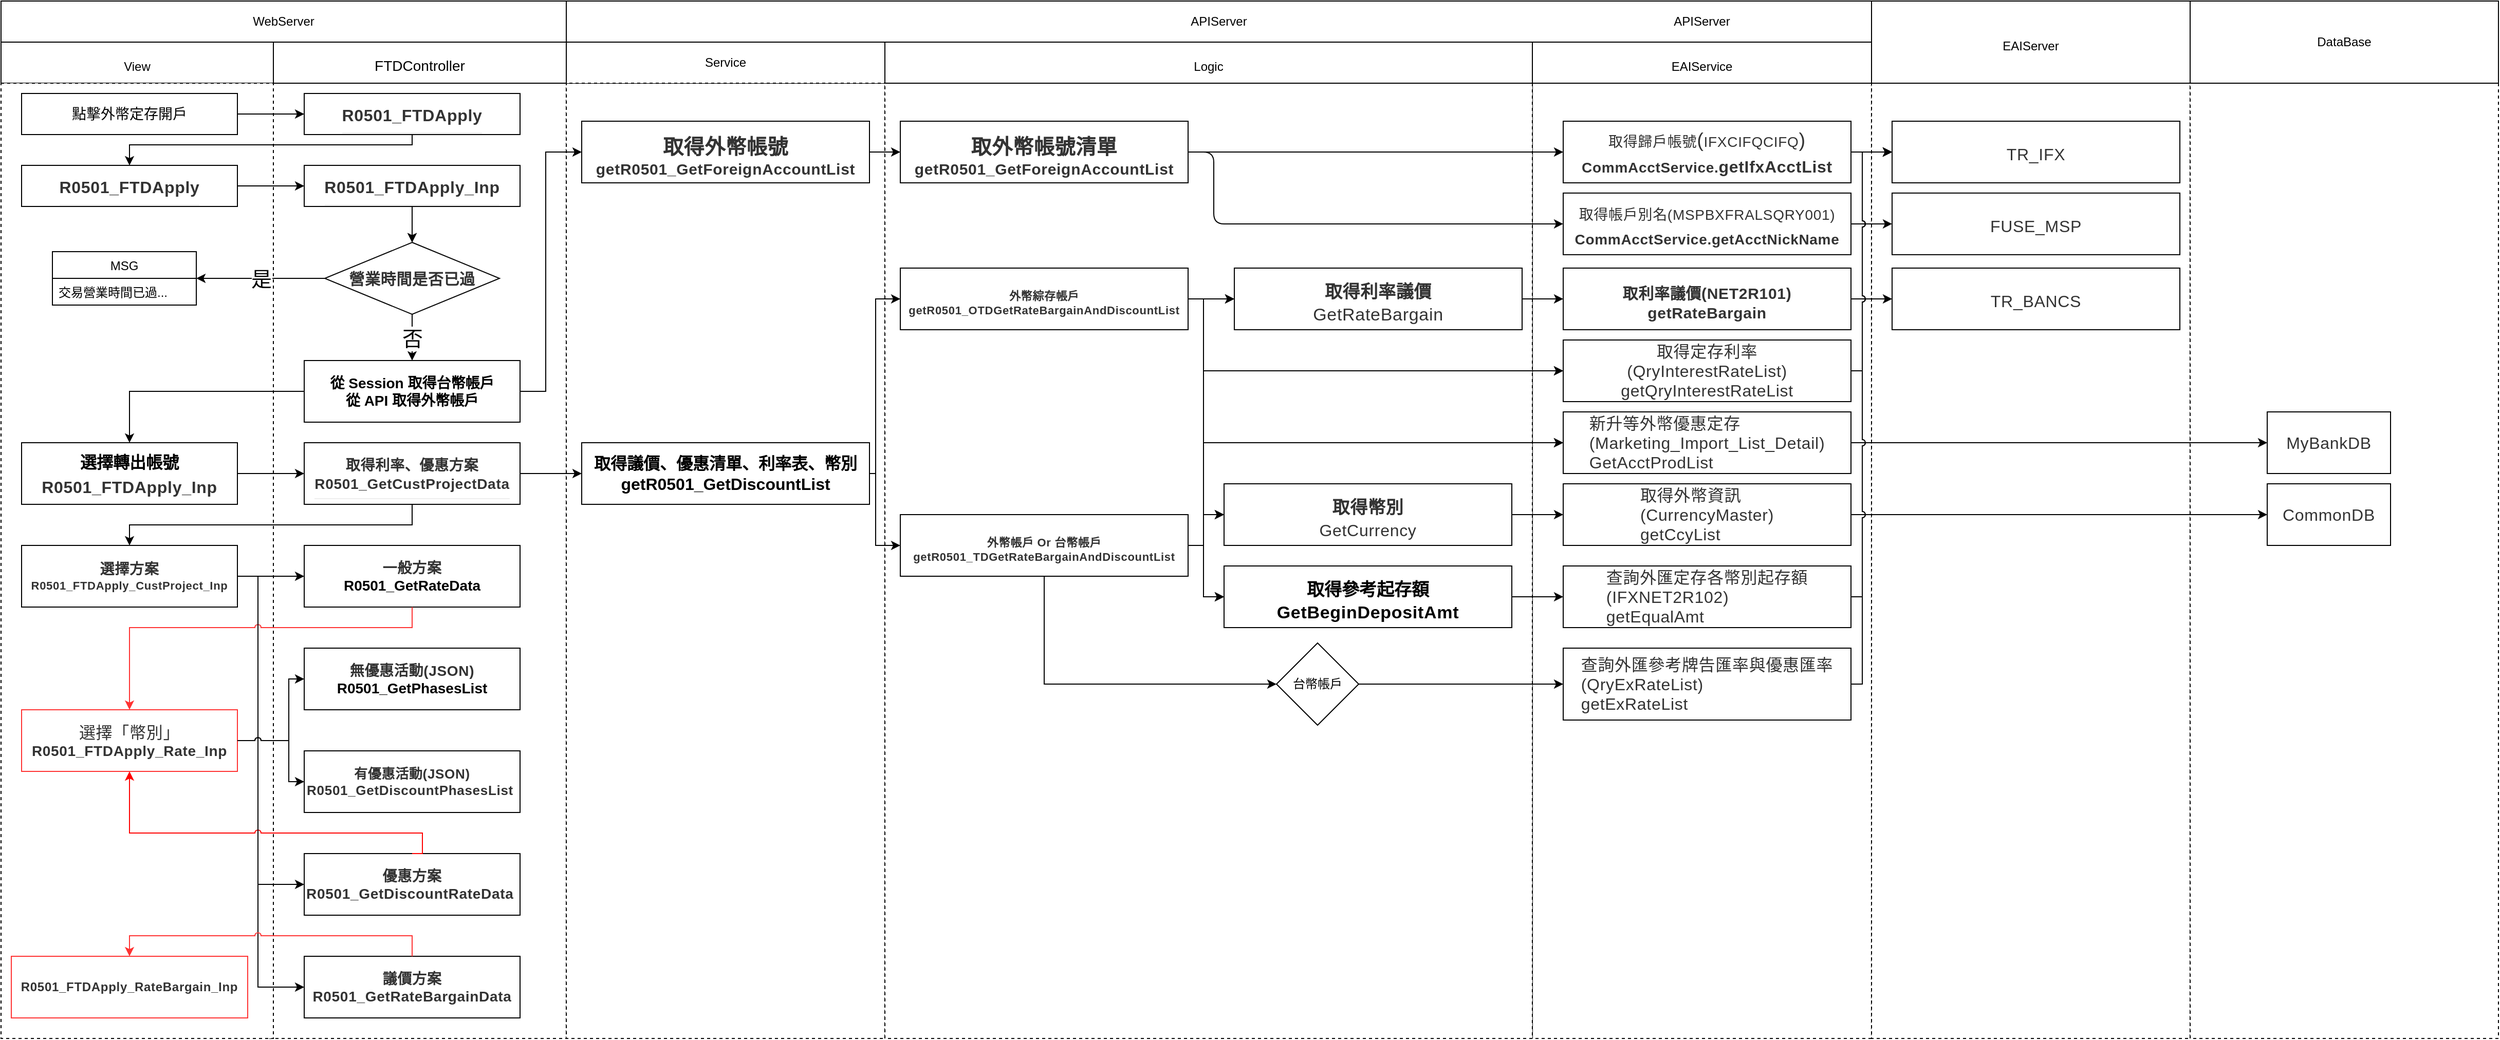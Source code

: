 <mxfile version="14.6.13" type="device" pages="6"><diagram id="XXEu1i2XslK1Kfz2K1uF" name="外幣定存申請01"><mxGraphModel dx="2249" dy="822" grid="1" gridSize="10" guides="1" tooltips="1" connect="1" arrows="1" fold="1" page="1" pageScale="1" pageWidth="827" pageHeight="1169" math="0" shadow="0"><root><mxCell id="0"/><mxCell id="1" parent="0"/><mxCell id="Ryp-QvZyaCA_5R3pd4Zc-43" value="" style="rounded=0;whiteSpace=wrap;html=1;dashed=1;" parent="1" vertex="1"><mxGeometry x="-541" y="120" width="290" height="930" as="geometry"/></mxCell><mxCell id="_el8fS5zXbnYfzYZYSCN-42" value="&lt;span style=&quot;color: rgb(0 , 0 , 0) ; font-size: 12px&quot;&gt;View&lt;/span&gt;" style="rounded=0;whiteSpace=wrap;html=1;fontSize=20;fontColor=#EA6B66;" parent="1" vertex="1"><mxGeometry x="-801" y="80" width="265" height="40" as="geometry"/></mxCell><mxCell id="_el8fS5zXbnYfzYZYSCN-24" value="" style="rounded=0;whiteSpace=wrap;html=1;fontSize=20;fontColor=#EA6B66;dashed=1;" parent="1" vertex="1"><mxGeometry x="-801" y="120" width="265" height="930" as="geometry"/></mxCell><mxCell id="_el8fS5zXbnYfzYZYSCN-21" value="" style="rounded=0;whiteSpace=wrap;html=1;fontSize=20;fontColor=#EA6B66;dashed=1;" parent="1" vertex="1"><mxGeometry x="689" y="120" width="330" height="930" as="geometry"/></mxCell><mxCell id="nqbFoOYhifVOALmWuSCV-3" value="&lt;h2 class=&quot;part in-view&quot; id=&quot;選擇轉出帳戶-Step1-取得帳戶資料R0501_FTDApply_Inp&quot; style=&quot;box-sizing: border-box ; line-height: 1.25 ; margin-top: 24px ; margin-bottom: 16px ; padding-bottom: 0.3em ; border-bottom: 1px solid rgb(238 , 238 , 238) ; background-color: rgb(255 , 255 , 255)&quot;&gt;&lt;span style=&quot;box-sizing: border-box&quot;&gt;&lt;font style=&quot;vertical-align: inherit&quot;&gt;&lt;font style=&quot;vertical-align: inherit&quot;&gt;&lt;font style=&quot;vertical-align: inherit&quot;&gt;&lt;font style=&quot;vertical-align: inherit&quot;&gt;&lt;font color=&quot;#333333&quot; size=&quot;1&quot;&gt;&lt;span style=&quot;letter-spacing: 0.35px ; font-size: 16px&quot;&gt;R0501_FTDApply&lt;/span&gt;&lt;/font&gt;&lt;br&gt;&lt;/font&gt;&lt;/font&gt;&lt;/font&gt;&lt;/font&gt;&lt;/span&gt;&lt;/h2&gt;" style="rounded=0;whiteSpace=wrap;html=1;" parent="1" vertex="1"><mxGeometry x="-506" y="130" width="210" height="40" as="geometry"/></mxCell><mxCell id="nqbFoOYhifVOALmWuSCV-4" value="&lt;span style=&quot;color: rgb(51 , 51 , 51) ; font-family: , &amp;#34;blinkmacsystemfont&amp;#34; , &amp;#34;segoe ui&amp;#34; , &amp;#34;helvetica neue&amp;#34; , &amp;#34;helvetica&amp;#34; , &amp;#34;roboto&amp;#34; , &amp;#34;arial&amp;#34; , &amp;#34;pingfang tc&amp;#34; , &amp;#34;microsoft jhenghei&amp;#34; , , sans-serif , &amp;#34;apple color emoji&amp;#34; , &amp;#34;segoe ui emoji&amp;#34; , &amp;#34;segoe ui symbol&amp;#34; ; font-size: 16px ; letter-spacing: 0.35px ; text-align: left ; background-color: rgb(255 , 255 , 255)&quot;&gt;&lt;font style=&quot;vertical-align: inherit&quot;&gt;&lt;font style=&quot;vertical-align: inherit ; font-size: 15px&quot;&gt;&lt;b&gt;&lt;font style=&quot;vertical-align: inherit ; font-size: 15px&quot;&gt;&lt;font style=&quot;vertical-align: inherit ; font-size: 15px&quot;&gt;營業時間&lt;/font&gt;&lt;/font&gt;&lt;font style=&quot;vertical-align: inherit ; font-size: 15px&quot;&gt;&lt;font style=&quot;vertical-align: inherit ; font-size: 15px&quot;&gt;是否已過&lt;/font&gt;&lt;/font&gt;&lt;/b&gt;&lt;/font&gt;&lt;/font&gt;&lt;/span&gt;" style="rhombus;whiteSpace=wrap;html=1;" parent="1" vertex="1"><mxGeometry x="-486" y="275" width="170" height="70" as="geometry"/></mxCell><mxCell id="iV8-E_OE0Wg0GLkTB1k9-4" value="" style="endArrow=classic;html=1;entryX=0;entryY=0.5;entryDx=0;entryDy=0;exitX=1;exitY=0.5;exitDx=0;exitDy=0;" parent="1" source="iV8-E_OE0Wg0GLkTB1k9-5" target="nqbFoOYhifVOALmWuSCV-3" edge="1"><mxGeometry width="50" height="50" relative="1" as="geometry"><mxPoint x="-236" y="187" as="sourcePoint"/><mxPoint x="-66" y="417" as="targetPoint"/></mxGeometry></mxCell><mxCell id="iV8-E_OE0Wg0GLkTB1k9-5" value="&lt;font style=&quot;font-size: 14px&quot;&gt;點擊外幣定存開戶&lt;br&gt;&lt;/font&gt;" style="rounded=0;whiteSpace=wrap;html=1;" parent="1" vertex="1"><mxGeometry x="-781" y="130" width="210" height="40" as="geometry"/></mxCell><mxCell id="iV8-E_OE0Wg0GLkTB1k9-7" value="WebServer" style="rounded=0;whiteSpace=wrap;html=1;" parent="1" vertex="1"><mxGeometry x="-801" y="40" width="550" height="40" as="geometry"/></mxCell><mxCell id="iV8-E_OE0Wg0GLkTB1k9-13" value="" style="endArrow=classic;html=1;exitX=0.5;exitY=1;exitDx=0;exitDy=0;entryX=0.5;entryY=0;entryDx=0;entryDy=0;" parent="1" source="Ryp-QvZyaCA_5R3pd4Zc-1" target="nqbFoOYhifVOALmWuSCV-4" edge="1"><mxGeometry width="50" height="50" relative="1" as="geometry"><mxPoint x="-356" y="280" as="sourcePoint"/><mxPoint x="-306" y="230" as="targetPoint"/></mxGeometry></mxCell><mxCell id="iV8-E_OE0Wg0GLkTB1k9-15" value="&lt;font style=&quot;font-size: 20px&quot;&gt;是&lt;/font&gt;" style="endArrow=classic;html=1;exitX=0;exitY=0.5;exitDx=0;exitDy=0;entryX=1;entryY=0.5;entryDx=0;entryDy=0;fontSize=20;" parent="1" source="nqbFoOYhifVOALmWuSCV-4" target="Ryp-QvZyaCA_5R3pd4Zc-28" edge="1"><mxGeometry width="50" height="50" relative="1" as="geometry"><mxPoint x="-136" y="410" as="sourcePoint"/><mxPoint x="-576" y="310" as="targetPoint"/></mxGeometry></mxCell><mxCell id="iV8-E_OE0Wg0GLkTB1k9-19" value="&lt;font size=&quot;1&quot;&gt;&lt;b style=&quot;font-size: 14px&quot;&gt;從 Session 取得台幣帳戶&lt;br&gt;從 API 取得外幣帳戶&lt;/b&gt;&lt;/font&gt;" style="rounded=0;whiteSpace=wrap;html=1;" parent="1" vertex="1"><mxGeometry x="-506" y="390" width="210" height="60" as="geometry"/></mxCell><mxCell id="iV8-E_OE0Wg0GLkTB1k9-21" value="&lt;font style=&quot;font-size: 20px&quot;&gt;否&lt;/font&gt;" style="endArrow=classic;html=1;exitX=0.5;exitY=1;exitDx=0;exitDy=0;entryX=0.5;entryY=0;entryDx=0;entryDy=0;fontSize=20;" parent="1" source="nqbFoOYhifVOALmWuSCV-4" target="iV8-E_OE0Wg0GLkTB1k9-19" edge="1"><mxGeometry width="50" height="50" relative="1" as="geometry"><mxPoint x="-346" y="390" as="sourcePoint"/><mxPoint x="-296" y="340" as="targetPoint"/></mxGeometry></mxCell><mxCell id="_el8fS5zXbnYfzYZYSCN-2" value="" style="rounded=0;whiteSpace=wrap;html=1;dashed=1;" parent="1" vertex="1"><mxGeometry x="-251" y="120" width="310" height="930" as="geometry"/></mxCell><mxCell id="iV8-E_OE0Wg0GLkTB1k9-23" value="&lt;h3 class=&quot;part in-view&quot; id=&quot;取得外幣帳號-FTDServicegetR0501_GetForeignAccountList&quot; style=&quot;box-sizing: border-box ; line-height: 1.25 ; color: rgb(51 , 51 , 51) ; margin-top: 24px ; margin-bottom: 16px ; letter-spacing: 0.35px ; background-color: rgb(255 , 255 , 255)&quot;&gt;&lt;span style=&quot;box-sizing: border-box&quot;&gt;&lt;font style=&quot;font-size: 20px&quot;&gt;取得外幣帳號&lt;/font&gt;&lt;font style=&quot;font-size: 15px&quot;&gt;getR0501_GetForeignAccountList&lt;/font&gt;&lt;/span&gt;&lt;/h3&gt;" style="rounded=0;whiteSpace=wrap;html=1;" parent="1" vertex="1"><mxGeometry x="-236" y="157" width="280" height="60" as="geometry"/></mxCell><mxCell id="_el8fS5zXbnYfzYZYSCN-8" value="" style="endArrow=classic;html=1;exitX=1;exitY=0.5;exitDx=0;exitDy=0;entryX=0;entryY=0.5;entryDx=0;entryDy=0;rounded=0;" parent="1" source="iV8-E_OE0Wg0GLkTB1k9-19" target="iV8-E_OE0Wg0GLkTB1k9-23" edge="1"><mxGeometry width="50" height="50" relative="1" as="geometry"><mxPoint x="-161" y="380" as="sourcePoint"/><mxPoint x="-111" y="330" as="targetPoint"/><Array as="points"><mxPoint x="-271" y="420"/><mxPoint x="-271" y="187"/></Array></mxGeometry></mxCell><mxCell id="_el8fS5zXbnYfzYZYSCN-9" value="Service" style="rounded=0;whiteSpace=wrap;html=1;dashed=1;" parent="1" vertex="1"><mxGeometry x="-251" y="80" width="310" height="40" as="geometry"/></mxCell><mxCell id="_el8fS5zXbnYfzYZYSCN-10" value="APIServer" style="rounded=0;whiteSpace=wrap;html=1;" parent="1" vertex="1"><mxGeometry x="-251" y="40" width="1270" height="40" as="geometry"/></mxCell><mxCell id="_el8fS5zXbnYfzYZYSCN-14" value="" style="rounded=0;whiteSpace=wrap;html=1;fontSize=20;fontColor=#EA6B66;dashed=1;" parent="1" vertex="1"><mxGeometry x="59" y="120" width="630" height="930" as="geometry"/></mxCell><mxCell id="_el8fS5zXbnYfzYZYSCN-16" value="&lt;font color=&quot;#000000&quot;&gt;&lt;span style=&quot;font-size: 12px&quot;&gt;Logic&lt;/span&gt;&lt;/font&gt;" style="rounded=0;whiteSpace=wrap;html=1;fontSize=20;fontColor=#EA6B66;" parent="1" vertex="1"><mxGeometry x="59" y="80" width="630" height="40" as="geometry"/></mxCell><mxCell id="_el8fS5zXbnYfzYZYSCN-17" value="&lt;h3 class=&quot;part in-view&quot; id=&quot;取得外幣帳號-FTDServicegetR0501_GetForeignAccountList&quot; style=&quot;box-sizing: border-box ; line-height: 1.25 ; margin-top: 24px ; margin-bottom: 16px ; background-color: rgb(255 , 255 , 255) ; letter-spacing: 0.35px ; color: rgb(51 , 51 , 51)&quot;&gt;&lt;span style=&quot;box-sizing: border-box&quot;&gt;&lt;font style=&quot;font-size: 20px&quot;&gt;取外幣帳號清單&lt;/font&gt;&lt;font style=&quot;font-size: 15px&quot;&gt;getR0501_GetForeignAccountList&lt;/font&gt;&lt;/span&gt;&lt;/h3&gt;" style="rounded=0;whiteSpace=wrap;html=1;" parent="1" vertex="1"><mxGeometry x="74" y="157" width="280" height="60" as="geometry"/></mxCell><mxCell id="_el8fS5zXbnYfzYZYSCN-19" value="&lt;font style=&quot;font-size: 14px&quot;&gt;&lt;span style=&quot;color: rgb(51 , 51 , 51) ; letter-spacing: 0.35px ; text-align: left ; background-color: rgb(255 , 255 , 255)&quot;&gt;取得帳戶別名(&lt;/span&gt;&lt;span style=&quot;background-color: rgb(255 , 255 , 255) ; color: rgb(51 , 51 , 51) ; letter-spacing: 0.35px ; text-align: left&quot;&gt;MSPBXFRALSQRY001&lt;/span&gt;&lt;span style=&quot;color: rgb(51 , 51 , 51) ; letter-spacing: 0.35px ; text-align: left ; background-color: rgb(255 , 255 , 255)&quot;&gt;)&lt;/span&gt;&lt;/font&gt;&lt;span style=&quot;color: rgb(51 , 51 , 51) ; letter-spacing: 0.35px ; text-align: left ; background-color: rgb(255 , 255 , 255)&quot;&gt;&lt;font style=&quot;font-size: 14px&quot;&gt;&lt;b&gt;&lt;br&gt;CommAcctService.getAcctNickName&lt;/b&gt;&lt;/font&gt;&lt;/span&gt;" style="rounded=0;whiteSpace=wrap;html=1;fontSize=20;fontColor=#EA6B66;" parent="1" vertex="1"><mxGeometry x="719" y="226.95" width="280" height="60" as="geometry"/></mxCell><mxCell id="_el8fS5zXbnYfzYZYSCN-20" value="" style="endArrow=classic;html=1;labelBackgroundColor=#ffffff;fontSize=20;fontColor=#EA6B66;align=center;exitX=1;exitY=0.5;exitDx=0;exitDy=0;entryX=0;entryY=0.5;entryDx=0;entryDy=0;" parent="1" source="_el8fS5zXbnYfzYZYSCN-17" target="_el8fS5zXbnYfzYZYSCN-19" edge="1"><mxGeometry width="50" height="50" relative="1" as="geometry"><mxPoint x="49" y="460" as="sourcePoint"/><mxPoint x="99" y="410" as="targetPoint"/><Array as="points"><mxPoint x="379" y="187"/><mxPoint x="379" y="257"/></Array></mxGeometry></mxCell><mxCell id="_el8fS5zXbnYfzYZYSCN-22" value="&lt;font color=&quot;#000000&quot;&gt;&lt;span style=&quot;font-size: 12px&quot;&gt;EAIService&lt;/span&gt;&lt;/font&gt;" style="rounded=0;whiteSpace=wrap;html=1;fontSize=20;fontColor=#EA6B66;" parent="1" vertex="1"><mxGeometry x="689" y="80" width="330" height="40" as="geometry"/></mxCell><mxCell id="_el8fS5zXbnYfzYZYSCN-25" value="" style="endArrow=classic;html=1;labelBackgroundColor=#ffffff;fontSize=20;fontColor=#EA6B66;align=center;entryX=0;entryY=0.5;entryDx=0;entryDy=0;exitX=1;exitY=0.5;exitDx=0;exitDy=0;" parent="1" source="iV8-E_OE0Wg0GLkTB1k9-23" target="_el8fS5zXbnYfzYZYSCN-17" edge="1"><mxGeometry width="50" height="50" relative="1" as="geometry"><mxPoint x="-111" y="370" as="sourcePoint"/><mxPoint x="-61" y="320" as="targetPoint"/></mxGeometry></mxCell><mxCell id="_el8fS5zXbnYfzYZYSCN-26" value="" style="rounded=0;whiteSpace=wrap;html=1;fontSize=20;fontColor=#EA6B66;dashed=1;" parent="1" vertex="1"><mxGeometry x="1019" y="120" width="310" height="930" as="geometry"/></mxCell><mxCell id="_el8fS5zXbnYfzYZYSCN-28" value="&lt;font color=&quot;#000000&quot; style=&quot;font-size: 12px&quot;&gt;EAIServer&lt;/font&gt;" style="rounded=0;whiteSpace=wrap;html=1;fontSize=20;fontColor=#EA6B66;" parent="1" vertex="1"><mxGeometry x="1019" y="40" width="310" height="80" as="geometry"/></mxCell><mxCell id="_el8fS5zXbnYfzYZYSCN-30" value="&lt;div style=&quot;text-align: left&quot;&gt;&lt;span style=&quot;font-size: 16px ; letter-spacing: 0.35px&quot;&gt;&lt;font color=&quot;#333333&quot;&gt;FUSE_MSP&lt;/font&gt;&lt;/span&gt;&lt;/div&gt;" style="rounded=0;whiteSpace=wrap;html=1;fontSize=20;fontColor=#EA6B66;" parent="1" vertex="1"><mxGeometry x="1039" y="226.95" width="280" height="60" as="geometry"/></mxCell><mxCell id="_el8fS5zXbnYfzYZYSCN-32" value="&lt;span style=&quot;text-align: left ; background-color: rgb(255 , 255 , 255)&quot;&gt;&lt;font&gt;&lt;font color=&quot;#333333&quot;&gt;&lt;span style=&quot;letter-spacing: 0.35px&quot;&gt;&lt;font style=&quot;font-size: 14px&quot;&gt;取得歸戶帳號&lt;/font&gt;&lt;span style=&quot;font-size: 19px&quot;&gt;(&lt;/span&gt;&lt;font style=&quot;font-size: 14px&quot;&gt;IFXCIFQCIFQ&lt;/font&gt;&lt;/span&gt;&lt;/font&gt;&lt;font color=&quot;#333333&quot; style=&quot;font-size: 19px&quot;&gt;&lt;span style=&quot;letter-spacing: 0.35px&quot;&gt;)&lt;/span&gt;&lt;/font&gt;&lt;/font&gt;&lt;/span&gt;&lt;span style=&quot;color: rgb(51 , 51 , 51) ; letter-spacing: 0.35px ; text-align: left ; background-color: rgb(255 , 255 , 255) ; font-size: 19px&quot;&gt;&lt;font style=&quot;font-size: 19px&quot;&gt;&lt;b&gt;&lt;font style=&quot;font-size: 19px&quot;&gt;&lt;br&gt;&lt;/font&gt;&lt;span style=&quot;font-size: 14px&quot;&gt;CommAcctService.&lt;/span&gt;&lt;/b&gt;&lt;/font&gt;&lt;/span&gt;&lt;span style=&quot;color: rgb(51 , 51 , 51) ; font-family: , &amp;#34;blinkmacsystemfont&amp;#34; , &amp;#34;segoe ui&amp;#34; , &amp;#34;helvetica neue&amp;#34; , &amp;#34;helvetica&amp;#34; , &amp;#34;roboto&amp;#34; , &amp;#34;arial&amp;#34; , &amp;#34;pingfang tc&amp;#34; , &amp;#34;microsoft jhenghei&amp;#34; , , sans-serif , &amp;#34;apple color emoji&amp;#34; , &amp;#34;segoe ui emoji&amp;#34; , &amp;#34;segoe ui symbol&amp;#34; ; font-size: 16px ; letter-spacing: 0.35px ; text-align: left ; background-color: rgb(255 , 255 , 255)&quot;&gt;&lt;b&gt;getIfxAcctList&lt;/b&gt;&lt;/span&gt;" style="rounded=0;whiteSpace=wrap;html=1;fontSize=20;fontColor=#EA6B66;" parent="1" vertex="1"><mxGeometry x="719" y="157" width="280" height="60" as="geometry"/></mxCell><mxCell id="_el8fS5zXbnYfzYZYSCN-33" value="" style="endArrow=classic;html=1;labelBackgroundColor=#ffffff;fontSize=20;fontColor=#EA6B66;align=center;exitX=1;exitY=0.5;exitDx=0;exitDy=0;entryX=0;entryY=0.5;entryDx=0;entryDy=0;" parent="1" source="_el8fS5zXbnYfzYZYSCN-17" target="_el8fS5zXbnYfzYZYSCN-32" edge="1"><mxGeometry width="50" height="50" relative="1" as="geometry"><mxPoint x="249" y="50" as="sourcePoint"/><mxPoint x="299" as="targetPoint"/></mxGeometry></mxCell><mxCell id="_el8fS5zXbnYfzYZYSCN-34" value="&lt;span style=&quot;color: rgb(51 , 51 , 51) ; font-family: , &amp;#34;blinkmacsystemfont&amp;#34; , &amp;#34;segoe ui&amp;#34; , &amp;#34;helvetica neue&amp;#34; , &amp;#34;helvetica&amp;#34; , &amp;#34;roboto&amp;#34; , &amp;#34;arial&amp;#34; , &amp;#34;pingfang tc&amp;#34; , &amp;#34;microsoft jhenghei&amp;#34; , , sans-serif , &amp;#34;apple color emoji&amp;#34; , &amp;#34;segoe ui emoji&amp;#34; , &amp;#34;segoe ui symbol&amp;#34; ; font-size: 16px ; letter-spacing: 0.35px ; text-align: left ; background-color: rgb(255 , 255 , 255)&quot;&gt;TR_IFX&lt;/span&gt;" style="rounded=0;whiteSpace=wrap;html=1;fontSize=20;fontColor=#EA6B66;" parent="1" vertex="1"><mxGeometry x="1039" y="157" width="280" height="60" as="geometry"/></mxCell><mxCell id="_el8fS5zXbnYfzYZYSCN-35" value="" style="endArrow=classic;html=1;labelBackgroundColor=#ffffff;fontSize=20;fontColor=#EA6B66;align=center;exitX=1;exitY=0.5;exitDx=0;exitDy=0;entryX=0;entryY=0.5;entryDx=0;entryDy=0;" parent="1" source="_el8fS5zXbnYfzYZYSCN-32" target="_el8fS5zXbnYfzYZYSCN-34" edge="1"><mxGeometry width="50" height="50" relative="1" as="geometry"><mxPoint x="894" y="30" as="sourcePoint"/><mxPoint x="944" y="-20" as="targetPoint"/></mxGeometry></mxCell><mxCell id="_el8fS5zXbnYfzYZYSCN-36" value="" style="endArrow=classic;html=1;labelBackgroundColor=#ffffff;fontSize=20;fontColor=#EA6B66;align=center;exitX=1;exitY=0.5;exitDx=0;exitDy=0;entryX=0;entryY=0.5;entryDx=0;entryDy=0;" parent="1" source="_el8fS5zXbnYfzYZYSCN-19" target="_el8fS5zXbnYfzYZYSCN-30" edge="1"><mxGeometry width="50" height="50" relative="1" as="geometry"><mxPoint x="664" y="40" as="sourcePoint"/><mxPoint x="714" y="-10" as="targetPoint"/></mxGeometry></mxCell><mxCell id="_el8fS5zXbnYfzYZYSCN-37" value="&lt;font style=&quot;font-size: 16px&quot;&gt;&lt;b&gt;&lt;font color=&quot;#000000&quot; style=&quot;font-size: 16px&quot;&gt;選擇轉出帳號&lt;br&gt;&lt;/font&gt;&lt;span style=&quot;color: rgb(51 , 51 , 51) ; letter-spacing: 0.35px ; text-align: left ; background-color: rgb(255 , 255 , 255)&quot;&gt;R0501_FTDApply_Inp&lt;/span&gt;&lt;/b&gt;&lt;/font&gt;&lt;font color=&quot;#000000&quot; style=&quot;font-size: 18px&quot;&gt;&lt;br&gt;&lt;/font&gt;" style="rounded=0;whiteSpace=wrap;html=1;fontSize=20;fontColor=#EA6B66;" parent="1" vertex="1"><mxGeometry x="-781" y="470" width="210" height="60" as="geometry"/></mxCell><mxCell id="_el8fS5zXbnYfzYZYSCN-38" value="" style="endArrow=classic;html=1;labelBackgroundColor=#ffffff;fontSize=20;fontColor=#EA6B66;align=center;exitX=0;exitY=0.5;exitDx=0;exitDy=0;entryX=0.5;entryY=0;entryDx=0;entryDy=0;rounded=0;" parent="1" source="iV8-E_OE0Wg0GLkTB1k9-19" target="_el8fS5zXbnYfzYZYSCN-37" edge="1"><mxGeometry width="50" height="50" relative="1" as="geometry"><mxPoint x="554" y="420" as="sourcePoint"/><mxPoint x="604" y="370" as="targetPoint"/><Array as="points"><mxPoint x="-556" y="420"/><mxPoint x="-676" y="420"/></Array></mxGeometry></mxCell><mxCell id="_el8fS5zXbnYfzYZYSCN-41" value="&lt;h2 class=&quot;part in-view&quot; id=&quot;選擇定存幣別Step2取得利率FTDControllerR0501_GetCustProjectData&quot; style=&quot;box-sizing: border-box ; line-height: 1.25 ; color: rgb(51 , 51 , 51) ; margin-top: 24px ; margin-bottom: 16px ; padding-bottom: 0.3em ; border-bottom: 1px solid rgb(238 , 238 , 238) ; letter-spacing: 0.35px ; background-color: rgb(255 , 255 , 255) ; font-size: 14px&quot;&gt;&lt;span style=&quot;box-sizing: border-box&quot;&gt;取得利率、優惠方案&lt;br&gt;R0501_GetCustProjectData&lt;/span&gt;&lt;/h2&gt;" style="rounded=0;whiteSpace=wrap;html=1;fontSize=15;fontColor=#EA6B66;spacing=0;" parent="1" vertex="1"><mxGeometry x="-506" y="470" width="210" height="60" as="geometry"/></mxCell><mxCell id="_el8fS5zXbnYfzYZYSCN-43" value="&lt;span style=&quot;color: rgb(0 , 0 , 0) ; font-size: 14px ; text-align: left&quot;&gt;FTDController&lt;/span&gt;" style="rounded=0;whiteSpace=wrap;html=1;fontSize=20;fontColor=#EA6B66;" parent="1" vertex="1"><mxGeometry x="-536" y="80" width="285" height="40" as="geometry"/></mxCell><mxCell id="_el8fS5zXbnYfzYZYSCN-45" value="" style="endArrow=classic;html=1;labelBackgroundColor=#ffffff;fontSize=20;fontColor=#EA6B66;align=center;entryX=0;entryY=0.5;entryDx=0;entryDy=0;exitX=1;exitY=0.5;exitDx=0;exitDy=0;" parent="1" source="_el8fS5zXbnYfzYZYSCN-37" target="_el8fS5zXbnYfzYZYSCN-41" edge="1"><mxGeometry width="50" height="50" relative="1" as="geometry"><mxPoint x="-426" y="480" as="sourcePoint"/><mxPoint x="-376" y="430" as="targetPoint"/></mxGeometry></mxCell><mxCell id="_el8fS5zXbnYfzYZYSCN-46" value="&lt;font color=&quot;#000000&quot; style=&quot;font-size: 16px&quot;&gt;&lt;b&gt;取得議價、優惠清單、利率表、幣別&lt;br&gt;getR0501_GetDiscountList&lt;/b&gt;&lt;/font&gt;" style="rounded=0;whiteSpace=wrap;html=1;fontSize=14;fontColor=#EA6B66;spacing=0;" parent="1" vertex="1"><mxGeometry x="-236" y="470" width="280" height="60" as="geometry"/></mxCell><mxCell id="_el8fS5zXbnYfzYZYSCN-47" value="" style="endArrow=classic;html=1;labelBackgroundColor=#ffffff;fontSize=15;fontColor=#EA6B66;align=center;exitX=1;exitY=0.5;exitDx=0;exitDy=0;entryX=0;entryY=0.5;entryDx=0;entryDy=0;" parent="1" source="_el8fS5zXbnYfzYZYSCN-41" target="_el8fS5zXbnYfzYZYSCN-46" edge="1"><mxGeometry width="50" height="50" relative="1" as="geometry"><mxPoint x="-231" y="540" as="sourcePoint"/><mxPoint x="-181" y="490" as="targetPoint"/></mxGeometry></mxCell><mxCell id="_el8fS5zXbnYfzYZYSCN-48" value="&lt;h4 class=&quot;part in-view&quot; id=&quot;外幣綜存帳戶FTDLogicgetR0501_OTDGetRateBargainAndDiscountList&quot; style=&quot;box-sizing: border-box ; line-height: 1.25 ; color: rgb(51 , 51 , 51) ; margin-top: 24px ; margin-bottom: 16px ; font-size: 11px ; letter-spacing: 0.35px ; background-color: rgb(255 , 255 , 255)&quot;&gt;&lt;span style=&quot;box-sizing: border-box ; font-size: 11px&quot;&gt;外幣綜存帳戶getR0501_OTDGetRateBargainAndDiscountList&lt;/span&gt;&lt;/h4&gt;" style="rounded=0;whiteSpace=wrap;html=1;fontSize=11;fontColor=#EA6B66;" parent="1" vertex="1"><mxGeometry x="74" y="300" width="280" height="60" as="geometry"/></mxCell><mxCell id="TDQTbXBzA7Z17I1xL49x-4" style="edgeStyle=orthogonalEdgeStyle;rounded=0;jumpStyle=arc;orthogonalLoop=1;jettySize=auto;html=1;entryX=0;entryY=0.5;entryDx=0;entryDy=0;" parent="1" source="_el8fS5zXbnYfzYZYSCN-49" target="TDQTbXBzA7Z17I1xL49x-6" edge="1"><mxGeometry relative="1" as="geometry"><Array as="points"><mxPoint x="214" y="705"/><mxPoint x="410" y="705"/></Array></mxGeometry></mxCell><mxCell id="_el8fS5zXbnYfzYZYSCN-49" value="&lt;h4 class=&quot;part in-view&quot; id=&quot;外幣綜存帳戶FTDLogicgetR0501_OTDGetRateBargainAndDiscountList&quot; style=&quot;box-sizing: border-box ; line-height: 1.25 ; color: rgb(51 , 51 , 51) ; margin-top: 24px ; margin-bottom: 16px ; font-size: 11px ; letter-spacing: 0.35px ; background-color: rgb(255 , 255 , 255)&quot;&gt;&lt;span style=&quot;box-sizing: border-box ; font-size: 11px&quot;&gt;外幣帳戶 Or 台幣帳戶&lt;/span&gt;getR0501_TDGetRateBargainAndDiscountList&lt;/h4&gt;" style="rounded=0;whiteSpace=wrap;html=1;fontSize=11;fontColor=#EA6B66;" parent="1" vertex="1"><mxGeometry x="74" y="540" width="280" height="60" as="geometry"/></mxCell><mxCell id="_el8fS5zXbnYfzYZYSCN-51" value="" style="endArrow=classic;html=1;labelBackgroundColor=#ffffff;fontSize=11;fontColor=#EA6B66;align=center;entryX=0;entryY=0.5;entryDx=0;entryDy=0;exitX=1;exitY=0.5;exitDx=0;exitDy=0;strokeColor=none;rounded=0;" parent="1" source="_el8fS5zXbnYfzYZYSCN-46" target="_el8fS5zXbnYfzYZYSCN-48" edge="1"><mxGeometry width="50" height="50" relative="1" as="geometry"><mxPoint x="-21" y="440" as="sourcePoint"/><mxPoint x="29" y="390" as="targetPoint"/><Array as="points"><mxPoint x="49" y="500"/><mxPoint x="49" y="330"/></Array></mxGeometry></mxCell><mxCell id="_el8fS5zXbnYfzYZYSCN-52" value="" style="endArrow=classic;html=1;labelBackgroundColor=#ffffff;fontSize=11;fontColor=#EA6B66;align=center;entryX=0;entryY=0.5;entryDx=0;entryDy=0;exitX=1;exitY=0.5;exitDx=0;exitDy=0;rounded=0;edgeStyle=orthogonalEdgeStyle;" parent="1" source="_el8fS5zXbnYfzYZYSCN-46" target="_el8fS5zXbnYfzYZYSCN-49" edge="1"><mxGeometry width="50" height="50" relative="1" as="geometry"><mxPoint x="-121" y="520" as="sourcePoint"/><mxPoint x="-71" y="470" as="targetPoint"/><Array as="points"><mxPoint x="50" y="500"/><mxPoint x="50" y="570"/></Array></mxGeometry></mxCell><mxCell id="_el8fS5zXbnYfzYZYSCN-54" value="&lt;h4 class=&quot;part in-view&quot; id=&quot;外幣綜存帳戶FTDLogicgetR0501_OTDGetRateBargainAndDiscountList&quot; style=&quot;box-sizing: border-box ; line-height: 1.25 ; color: rgb(51 , 51 , 51) ; margin-top: 24px ; margin-bottom: 16px ; font-size: 15px ; letter-spacing: 0.35px ; background-color: rgb(255 , 255 , 255)&quot;&gt;取利率議價(NET2R101)&lt;br style=&quot;font-size: 15px&quot;&gt;getRateBargain&lt;br&gt;&lt;/h4&gt;" style="rounded=0;whiteSpace=wrap;html=1;fontSize=15;fontColor=#EA6B66;" parent="1" vertex="1"><mxGeometry x="719" y="300" width="280" height="60" as="geometry"/></mxCell><mxCell id="_el8fS5zXbnYfzYZYSCN-55" style="edgeStyle=orthogonalEdgeStyle;rounded=0;orthogonalLoop=1;jettySize=auto;html=1;exitX=0.5;exitY=1;exitDx=0;exitDy=0;labelBackgroundColor=#ffffff;fontSize=15;fontColor=#EA6B66;align=center;" parent="1" source="_el8fS5zXbnYfzYZYSCN-54" target="_el8fS5zXbnYfzYZYSCN-54" edge="1"><mxGeometry relative="1" as="geometry"/></mxCell><mxCell id="_el8fS5zXbnYfzYZYSCN-56" value="&lt;span style=&quot;color: rgb(51 , 51 , 51) ; font-family: , &amp;#34;blinkmacsystemfont&amp;#34; , &amp;#34;segoe ui&amp;#34; , &amp;#34;helvetica neue&amp;#34; , &amp;#34;helvetica&amp;#34; , &amp;#34;roboto&amp;#34; , &amp;#34;arial&amp;#34; , &amp;#34;pingfang tc&amp;#34; , &amp;#34;microsoft jhenghei&amp;#34; , , sans-serif , &amp;#34;apple color emoji&amp;#34; , &amp;#34;segoe ui emoji&amp;#34; , &amp;#34;segoe ui symbol&amp;#34; ; font-size: 16px ; letter-spacing: 0.35px ; text-align: left ; background-color: rgb(255 , 255 , 255)&quot;&gt;TR_BANCS&lt;/span&gt;" style="rounded=0;whiteSpace=wrap;html=1;fontSize=20;fontColor=#EA6B66;" parent="1" vertex="1"><mxGeometry x="1039" y="300" width="280" height="60" as="geometry"/></mxCell><mxCell id="_el8fS5zXbnYfzYZYSCN-57" value="&lt;span style=&quot;text-align: left ; background-color: rgb(255 , 255 , 255)&quot;&gt;&lt;font color=&quot;#333333&quot;&gt;&lt;span style=&quot;font-size: 16px ; letter-spacing: 0.35px&quot;&gt;取得定存利率&lt;br&gt;&lt;/span&gt;&lt;/font&gt;&lt;/span&gt;&lt;span style=&quot;color: rgb(51 , 51 , 51) ; font-family: , &amp;#34;blinkmacsystemfont&amp;#34; , &amp;#34;segoe ui&amp;#34; , &amp;#34;helvetica neue&amp;#34; , &amp;#34;helvetica&amp;#34; , &amp;#34;roboto&amp;#34; , &amp;#34;arial&amp;#34; , &amp;#34;pingfang tc&amp;#34; , &amp;#34;microsoft jhenghei&amp;#34; , , sans-serif , &amp;#34;apple color emoji&amp;#34; , &amp;#34;segoe ui emoji&amp;#34; , &amp;#34;segoe ui symbol&amp;#34; ; font-size: 16px ; letter-spacing: 0.35px ; text-align: left ; background-color: rgb(255 , 255 , 255)&quot;&gt;(QryInterestRateList)&lt;/span&gt;&lt;span style=&quot;color: rgb(51 , 51 , 51) ; font-family: , &amp;#34;blinkmacsystemfont&amp;#34; , &amp;#34;segoe ui&amp;#34; , &amp;#34;helvetica neue&amp;#34; , &amp;#34;helvetica&amp;#34; , &amp;#34;roboto&amp;#34; , &amp;#34;arial&amp;#34; , &amp;#34;pingfang tc&amp;#34; , &amp;#34;microsoft jhenghei&amp;#34; , , sans-serif , &amp;#34;apple color emoji&amp;#34; , &amp;#34;segoe ui emoji&amp;#34; , &amp;#34;segoe ui symbol&amp;#34; ; font-size: 16px ; letter-spacing: 0.35px ; text-align: left ; background-color: rgb(255 , 255 , 255)&quot;&gt;&lt;br&gt;getQryInterestRateList&lt;/span&gt;" style="rounded=0;whiteSpace=wrap;html=1;fontSize=15;fontColor=#EA6B66;" parent="1" vertex="1"><mxGeometry x="719" y="370" width="280" height="60" as="geometry"/></mxCell><mxCell id="_el8fS5zXbnYfzYZYSCN-58" value="&lt;div style=&quot;text-align: left&quot;&gt;&lt;span style=&quot;color: rgb(51 , 51 , 51) ; font-family: , &amp;#34;blinkmacsystemfont&amp;#34; , &amp;#34;segoe ui&amp;#34; , &amp;#34;helvetica neue&amp;#34; , &amp;#34;helvetica&amp;#34; , &amp;#34;roboto&amp;#34; , &amp;#34;arial&amp;#34; , &amp;#34;pingfang tc&amp;#34; , &amp;#34;microsoft jhenghei&amp;#34; , , sans-serif , &amp;#34;apple color emoji&amp;#34; , &amp;#34;segoe ui emoji&amp;#34; , &amp;#34;segoe ui symbol&amp;#34; ; font-size: 16px ; letter-spacing: 0.35px ; background-color: rgb(255 , 255 , 255)&quot;&gt;新升等外幣優惠定存&lt;/span&gt;&lt;/div&gt;&lt;div style=&quot;text-align: left&quot;&gt;&lt;span style=&quot;color: rgb(51 , 51 , 51) ; font-family: , &amp;#34;blinkmacsystemfont&amp;#34; , &amp;#34;segoe ui&amp;#34; , &amp;#34;helvetica neue&amp;#34; , &amp;#34;helvetica&amp;#34; , &amp;#34;roboto&amp;#34; , &amp;#34;arial&amp;#34; , &amp;#34;pingfang tc&amp;#34; , &amp;#34;microsoft jhenghei&amp;#34; , , sans-serif , &amp;#34;apple color emoji&amp;#34; , &amp;#34;segoe ui emoji&amp;#34; , &amp;#34;segoe ui symbol&amp;#34; ; font-size: 16px ; letter-spacing: 0.35px ; background-color: rgb(255 , 255 , 255)&quot;&gt;(&lt;/span&gt;&lt;span style=&quot;color: rgb(51 , 51 , 51) ; font-size: 16px ; letter-spacing: 0.35px&quot;&gt;Marketing_Import_List_Detail&lt;/span&gt;&lt;span style=&quot;background-color: rgb(255 , 255 , 255) ; color: rgb(51 , 51 , 51) ; font-size: 16px ; letter-spacing: 0.35px&quot;&gt;)&lt;/span&gt;&lt;/div&gt;&lt;div style=&quot;text-align: left&quot;&gt;&lt;span style=&quot;color: rgb(51 , 51 , 51) ; font-family: , &amp;#34;blinkmacsystemfont&amp;#34; , &amp;#34;segoe ui&amp;#34; , &amp;#34;helvetica neue&amp;#34; , &amp;#34;helvetica&amp;#34; , &amp;#34;roboto&amp;#34; , &amp;#34;arial&amp;#34; , &amp;#34;pingfang tc&amp;#34; , &amp;#34;microsoft jhenghei&amp;#34; , , sans-serif , &amp;#34;apple color emoji&amp;#34; , &amp;#34;segoe ui emoji&amp;#34; , &amp;#34;segoe ui symbol&amp;#34; ; font-size: 16px ; letter-spacing: 0.35px ; background-color: rgb(255 , 255 , 255)&quot;&gt;GetAcctProdList&lt;/span&gt;&lt;br&gt;&lt;/div&gt;" style="rounded=0;whiteSpace=wrap;html=1;fontSize=15;fontColor=#EA6B66;" parent="1" vertex="1"><mxGeometry x="719" y="440" width="280" height="60" as="geometry"/></mxCell><mxCell id="_el8fS5zXbnYfzYZYSCN-59" value="&lt;div style=&quot;text-align: left&quot;&gt;&lt;span style=&quot;color: rgb(51 , 51 , 51) ; font-family: , &amp;#34;blinkmacsystemfont&amp;#34; , &amp;#34;segoe ui&amp;#34; , &amp;#34;helvetica neue&amp;#34; , &amp;#34;helvetica&amp;#34; , &amp;#34;roboto&amp;#34; , &amp;#34;arial&amp;#34; , &amp;#34;pingfang tc&amp;#34; , &amp;#34;microsoft jhenghei&amp;#34; , , sans-serif , &amp;#34;apple color emoji&amp;#34; , &amp;#34;segoe ui emoji&amp;#34; , &amp;#34;segoe ui symbol&amp;#34; ; font-size: 16px ; letter-spacing: 0.35px ; background-color: rgb(255 , 255 , 255)&quot;&gt;查詢外匯定存各幣別起存額&lt;br&gt;&lt;/span&gt;&lt;span style=&quot;color: rgb(51 , 51 , 51) ; font-family: , &amp;#34;blinkmacsystemfont&amp;#34; , &amp;#34;segoe ui&amp;#34; , &amp;#34;helvetica neue&amp;#34; , &amp;#34;helvetica&amp;#34; , &amp;#34;roboto&amp;#34; , &amp;#34;arial&amp;#34; , &amp;#34;pingfang tc&amp;#34; , &amp;#34;microsoft jhenghei&amp;#34; , , sans-serif , &amp;#34;apple color emoji&amp;#34; , &amp;#34;segoe ui emoji&amp;#34; , &amp;#34;segoe ui symbol&amp;#34; ; font-size: 16px ; letter-spacing: 0.35px ; background-color: rgb(255 , 255 , 255)&quot;&gt;(&lt;/span&gt;&lt;span style=&quot;color: rgb(51 , 51 , 51) ; font-size: 16px ; letter-spacing: 0.35px&quot;&gt;IFXNET2R102&lt;/span&gt;&lt;span style=&quot;background-color: rgb(255 , 255 , 255) ; color: rgb(51 , 51 , 51) ; font-size: 16px ; letter-spacing: 0.35px&quot;&gt;)&lt;/span&gt;&lt;/div&gt;&lt;div style=&quot;text-align: left&quot;&gt;&lt;span style=&quot;background-color: rgb(255 , 255 , 255) ; color: rgb(51 , 51 , 51) ; font-size: 16px ; letter-spacing: 0.35px&quot;&gt;getEqualAmt&lt;/span&gt;&lt;span style=&quot;color: rgb(51 , 51 , 51) ; font-family: , &amp;#34;blinkmacsystemfont&amp;#34; , &amp;#34;segoe ui&amp;#34; , &amp;#34;helvetica neue&amp;#34; , &amp;#34;helvetica&amp;#34; , &amp;#34;roboto&amp;#34; , &amp;#34;arial&amp;#34; , &amp;#34;pingfang tc&amp;#34; , &amp;#34;microsoft jhenghei&amp;#34; , , sans-serif , &amp;#34;apple color emoji&amp;#34; , &amp;#34;segoe ui emoji&amp;#34; , &amp;#34;segoe ui symbol&amp;#34; ; font-size: 16px ; letter-spacing: 0.35px ; background-color: rgb(255 , 255 , 255)&quot;&gt;&lt;br&gt;&lt;/span&gt;&lt;/div&gt;" style="rounded=0;whiteSpace=wrap;html=1;fontSize=15;fontColor=#EA6B66;" parent="1" vertex="1"><mxGeometry x="719" y="590" width="280" height="60" as="geometry"/></mxCell><mxCell id="_el8fS5zXbnYfzYZYSCN-60" value="&lt;div style=&quot;text-align: left&quot;&gt;&lt;span style=&quot;color: rgb(51 , 51 , 51) ; font-family: , &amp;#34;blinkmacsystemfont&amp;#34; , &amp;#34;segoe ui&amp;#34; , &amp;#34;helvetica neue&amp;#34; , &amp;#34;helvetica&amp;#34; , &amp;#34;roboto&amp;#34; , &amp;#34;arial&amp;#34; , &amp;#34;pingfang tc&amp;#34; , &amp;#34;microsoft jhenghei&amp;#34; , , sans-serif , &amp;#34;apple color emoji&amp;#34; , &amp;#34;segoe ui emoji&amp;#34; , &amp;#34;segoe ui symbol&amp;#34; ; font-size: 16px ; letter-spacing: 0.35px ; background-color: rgb(255 , 255 , 255)&quot;&gt;取得外幣資訊&lt;br&gt;(&lt;/span&gt;&lt;span style=&quot;color: rgb(51 , 51 , 51) ; font-size: 16px ; letter-spacing: 0.35px&quot;&gt;CurrencyMaster&lt;/span&gt;&lt;span style=&quot;background-color: rgb(255 , 255 , 255) ; color: rgb(51 , 51 , 51) ; font-size: 16px ; letter-spacing: 0.35px&quot;&gt;)&lt;/span&gt;&lt;/div&gt;&lt;div style=&quot;text-align: left&quot;&gt;&lt;span style=&quot;color: rgb(51 , 51 , 51) ; font-family: , &amp;#34;blinkmacsystemfont&amp;#34; , &amp;#34;segoe ui&amp;#34; , &amp;#34;helvetica neue&amp;#34; , &amp;#34;helvetica&amp;#34; , &amp;#34;roboto&amp;#34; , &amp;#34;arial&amp;#34; , &amp;#34;pingfang tc&amp;#34; , &amp;#34;microsoft jhenghei&amp;#34; , , sans-serif , &amp;#34;apple color emoji&amp;#34; , &amp;#34;segoe ui emoji&amp;#34; , &amp;#34;segoe ui symbol&amp;#34; ; font-size: 16px ; letter-spacing: 0.35px ; background-color: rgb(255 , 255 , 255)&quot;&gt;getCcyList&lt;/span&gt;&lt;br&gt;&lt;/div&gt;" style="rounded=0;whiteSpace=wrap;html=1;fontSize=15;fontColor=#EA6B66;" parent="1" vertex="1"><mxGeometry x="719" y="510" width="280" height="60" as="geometry"/></mxCell><mxCell id="_el8fS5zXbnYfzYZYSCN-61" value="" style="endArrow=classic;html=1;labelBackgroundColor=#ffffff;fontSize=15;fontColor=#EA6B66;align=center;exitX=1;exitY=0.5;exitDx=0;exitDy=0;entryX=0;entryY=0.5;entryDx=0;entryDy=0;jumpStyle=sharp;" parent="1" source="_el8fS5zXbnYfzYZYSCN-54" target="_el8fS5zXbnYfzYZYSCN-56" edge="1"><mxGeometry width="50" height="50" relative="1" as="geometry"><mxPoint x="1154" y="570" as="sourcePoint"/><mxPoint x="1204" y="520" as="targetPoint"/></mxGeometry></mxCell><mxCell id="_el8fS5zXbnYfzYZYSCN-62" value="" style="endArrow=classic;html=1;labelBackgroundColor=#ffffff;fontSize=15;fontColor=#EA6B66;align=center;exitX=1;exitY=0.5;exitDx=0;exitDy=0;entryX=0;entryY=0.5;entryDx=0;entryDy=0;jumpStyle=arc;rounded=0;edgeStyle=orthogonalEdgeStyle;" parent="1" source="_el8fS5zXbnYfzYZYSCN-57" target="_el8fS5zXbnYfzYZYSCN-34" edge="1"><mxGeometry width="50" height="50" relative="1" as="geometry"><mxPoint x="1144" y="470" as="sourcePoint"/><mxPoint x="1194" y="420" as="targetPoint"/><Array as="points"><mxPoint x="1010" y="400"/><mxPoint x="1010" y="187"/></Array></mxGeometry></mxCell><mxCell id="_el8fS5zXbnYfzYZYSCN-67" value="&lt;h4 class=&quot;part in-view&quot; id=&quot;外幣綜存帳戶FTDLogicgetR0501_OTDGetRateBargainAndDiscountList&quot; style=&quot;box-sizing: border-box ; line-height: 1.25 ; color: rgb(51 , 51 , 51) ; margin-top: 24px ; margin-bottom: 16px ; font-size: 17px ; letter-spacing: 0.35px ; background-color: rgb(255 , 255 , 255)&quot;&gt;取得利率議價&lt;span style=&quot;font-weight: 400 ; letter-spacing: 0.35px ; text-align: left&quot;&gt;&lt;br&gt;GetRateBargain&lt;/span&gt;&lt;br&gt;&lt;/h4&gt;" style="rounded=0;whiteSpace=wrap;html=1;fontSize=11;fontColor=#EA6B66;" parent="1" vertex="1"><mxGeometry x="399" y="300" width="280" height="60" as="geometry"/></mxCell><mxCell id="_el8fS5zXbnYfzYZYSCN-68" value="" style="endArrow=classic;html=1;labelBackgroundColor=#ffffff;fontSize=15;fontColor=#EA6B66;align=center;exitX=1;exitY=0.5;exitDx=0;exitDy=0;entryX=0;entryY=0.5;entryDx=0;entryDy=0;" parent="1" source="_el8fS5zXbnYfzYZYSCN-48" target="_el8fS5zXbnYfzYZYSCN-67" edge="1"><mxGeometry width="50" height="50" relative="1" as="geometry"><mxPoint x="419" y="410" as="sourcePoint"/><mxPoint x="469" y="360" as="targetPoint"/></mxGeometry></mxCell><mxCell id="_el8fS5zXbnYfzYZYSCN-69" value="&lt;h4 class=&quot;part in-view&quot; id=&quot;外幣綜存帳戶FTDLogicgetR0501_OTDGetRateBargainAndDiscountList&quot; style=&quot;box-sizing: border-box ; line-height: 1.25 ; color: rgb(51 , 51 , 51) ; margin-top: 24px ; margin-bottom: 16px ; font-size: 17px ; letter-spacing: 0.35px ; background-color: rgb(255 , 255 , 255)&quot;&gt;取得幣別&lt;span style=&quot;font-family: , &amp;#34;blinkmacsystemfont&amp;#34; , &amp;#34;segoe ui&amp;#34; , &amp;#34;helvetica neue&amp;#34; , &amp;#34;helvetica&amp;#34; , &amp;#34;roboto&amp;#34; , &amp;#34;arial&amp;#34; , &amp;#34;pingfang tc&amp;#34; , &amp;#34;microsoft jhenghei&amp;#34; , , sans-serif , &amp;#34;apple color emoji&amp;#34; , &amp;#34;segoe ui emoji&amp;#34; , &amp;#34;segoe ui symbol&amp;#34; ; font-size: 16px ; font-weight: 400 ; letter-spacing: 0.35px ; text-align: left&quot;&gt;&lt;br&gt;GetCurrency&lt;/span&gt;&lt;br&gt;&lt;/h4&gt;" style="rounded=0;whiteSpace=wrap;html=1;fontSize=11;fontColor=#EA6B66;" parent="1" vertex="1"><mxGeometry x="389" y="510" width="280" height="60" as="geometry"/></mxCell><mxCell id="_el8fS5zXbnYfzYZYSCN-72" value="" style="endArrow=classic;html=1;labelBackgroundColor=#ffffff;fontSize=15;fontColor=#EA6B66;align=center;entryX=0;entryY=0.5;entryDx=0;entryDy=0;exitX=1;exitY=0.5;exitDx=0;exitDy=0;rounded=0;" parent="1" source="_el8fS5zXbnYfzYZYSCN-48" target="_el8fS5zXbnYfzYZYSCN-57" edge="1"><mxGeometry width="50" height="50" relative="1" as="geometry"><mxPoint x="519" y="425" as="sourcePoint"/><mxPoint x="569" y="375" as="targetPoint"/><Array as="points"><mxPoint x="369" y="330"/><mxPoint x="369" y="400"/></Array></mxGeometry></mxCell><mxCell id="_el8fS5zXbnYfzYZYSCN-73" value="" style="endArrow=classic;html=1;labelBackgroundColor=#ffffff;fontSize=15;fontColor=#EA6B66;align=center;entryX=0;entryY=0.5;entryDx=0;entryDy=0;exitX=1;exitY=0.5;exitDx=0;exitDy=0;" parent="1" source="_el8fS5zXbnYfzYZYSCN-69" target="_el8fS5zXbnYfzYZYSCN-60" edge="1"><mxGeometry width="50" height="50" relative="1" as="geometry"><mxPoint x="239" y="640" as="sourcePoint"/><mxPoint x="289" y="590" as="targetPoint"/></mxGeometry></mxCell><mxCell id="_el8fS5zXbnYfzYZYSCN-74" value="" style="endArrow=classic;html=1;labelBackgroundColor=#ffffff;fontSize=15;fontColor=#EA6B66;align=center;entryX=0;entryY=0.5;entryDx=0;entryDy=0;exitX=1;exitY=0.5;exitDx=0;exitDy=0;" parent="1" source="_el8fS5zXbnYfzYZYSCN-67" target="_el8fS5zXbnYfzYZYSCN-54" edge="1"><mxGeometry width="50" height="50" relative="1" as="geometry"><mxPoint x="559" y="410" as="sourcePoint"/><mxPoint x="609" y="360" as="targetPoint"/></mxGeometry></mxCell><mxCell id="_el8fS5zXbnYfzYZYSCN-75" value="" style="endArrow=classic;html=1;labelBackgroundColor=#ffffff;fontSize=15;fontColor=#EA6B66;align=center;entryX=0;entryY=0.5;entryDx=0;entryDy=0;exitX=1;exitY=0.5;exitDx=0;exitDy=0;rounded=0;" parent="1" source="_el8fS5zXbnYfzYZYSCN-48" target="_el8fS5zXbnYfzYZYSCN-58" edge="1"><mxGeometry width="50" height="50" relative="1" as="geometry"><mxPoint x="449" y="480" as="sourcePoint"/><mxPoint x="499" y="430" as="targetPoint"/><Array as="points"><mxPoint x="369" y="330"/><mxPoint x="369" y="470"/></Array></mxGeometry></mxCell><mxCell id="_el8fS5zXbnYfzYZYSCN-76" value="" style="endArrow=classic;html=1;labelBackgroundColor=#ffffff;fontSize=15;fontColor=#EA6B66;align=center;exitX=1;exitY=0.5;exitDx=0;exitDy=0;entryX=0;entryY=0.5;entryDx=0;entryDy=0;rounded=0;" parent="1" source="_el8fS5zXbnYfzYZYSCN-48" target="_el8fS5zXbnYfzYZYSCN-69" edge="1"><mxGeometry width="50" height="50" relative="1" as="geometry"><mxPoint x="559" y="410" as="sourcePoint"/><mxPoint x="609" y="360" as="targetPoint"/><Array as="points"><mxPoint x="369" y="330"/><mxPoint x="369" y="470"/><mxPoint x="369" y="540"/></Array></mxGeometry></mxCell><mxCell id="_el8fS5zXbnYfzYZYSCN-77" value="" style="endArrow=classic;html=1;labelBackgroundColor=#ffffff;fontSize=15;fontColor=#EA6B66;align=center;entryX=0;entryY=0.5;entryDx=0;entryDy=0;exitX=1;exitY=0.5;exitDx=0;exitDy=0;rounded=0;" parent="1" source="_el8fS5zXbnYfzYZYSCN-49" target="_el8fS5zXbnYfzYZYSCN-67" edge="1"><mxGeometry width="50" height="50" relative="1" as="geometry"><mxPoint x="229" y="630" as="sourcePoint"/><mxPoint x="279" y="580" as="targetPoint"/><Array as="points"><mxPoint x="369" y="570"/><mxPoint x="369" y="470"/><mxPoint x="369" y="330"/></Array></mxGeometry></mxCell><mxCell id="_el8fS5zXbnYfzYZYSCN-78" value="" style="endArrow=classic;html=1;labelBackgroundColor=#ffffff;fontSize=15;fontColor=#EA6B66;align=center;exitX=1;exitY=0.5;exitDx=0;exitDy=0;entryX=0;entryY=0.5;entryDx=0;entryDy=0;rounded=0;" parent="1" source="_el8fS5zXbnYfzYZYSCN-49" target="_el8fS5zXbnYfzYZYSCN-69" edge="1"><mxGeometry width="50" height="50" relative="1" as="geometry"><mxPoint x="559" y="410" as="sourcePoint"/><mxPoint x="609" y="360" as="targetPoint"/><Array as="points"><mxPoint x="369" y="570"/><mxPoint x="369" y="470"/><mxPoint x="369" y="540"/></Array></mxGeometry></mxCell><mxCell id="_el8fS5zXbnYfzYZYSCN-79" value="" style="endArrow=classic;html=1;labelBackgroundColor=#ffffff;fontSize=15;fontColor=#EA6B66;align=center;exitX=1;exitY=0.5;exitDx=0;exitDy=0;entryX=0;entryY=0.5;entryDx=0;entryDy=0;rounded=0;" parent="1" source="_el8fS5zXbnYfzYZYSCN-49" target="_el8fS5zXbnYfzYZYSCN-58" edge="1"><mxGeometry width="50" height="50" relative="1" as="geometry"><mxPoint x="559" y="410" as="sourcePoint"/><mxPoint x="609" y="360" as="targetPoint"/><Array as="points"><mxPoint x="369" y="570"/><mxPoint x="369" y="470"/></Array></mxGeometry></mxCell><mxCell id="_el8fS5zXbnYfzYZYSCN-80" value="" style="endArrow=classic;html=1;labelBackgroundColor=#ffffff;fontSize=15;fontColor=#EA6B66;align=center;exitX=1;exitY=0.5;exitDx=0;exitDy=0;entryX=0;entryY=0.5;entryDx=0;entryDy=0;rounded=0;" parent="1" source="_el8fS5zXbnYfzYZYSCN-49" target="_el8fS5zXbnYfzYZYSCN-57" edge="1"><mxGeometry width="50" height="50" relative="1" as="geometry"><mxPoint x="559" y="410" as="sourcePoint"/><mxPoint x="609" y="360" as="targetPoint"/><Array as="points"><mxPoint x="369" y="570"/><mxPoint x="369" y="470"/><mxPoint x="369" y="400"/></Array></mxGeometry></mxCell><mxCell id="_el8fS5zXbnYfzYZYSCN-81" value="&lt;h4 class=&quot;part in-view&quot; id=&quot;外幣綜存帳戶FTDLogicgetR0501_OTDGetRateBargainAndDiscountList&quot; style=&quot;box-sizing: border-box ; line-height: 1.25 ; margin-top: 24px ; margin-bottom: 16px ; background-color: rgb(255 , 255 , 255) ; font-size: 17px&quot;&gt;&lt;font color=&quot;#000000&quot; style=&quot;font-size: 17px&quot;&gt;取得參考起存額&lt;span style=&quot;letter-spacing: 0.35px&quot;&gt;&lt;br&gt;GetBeginDepositAmt&lt;/span&gt;&lt;/font&gt;&lt;br&gt;&lt;/h4&gt;" style="rounded=0;whiteSpace=wrap;html=1;fontSize=11;fontColor=#EA6B66;" parent="1" vertex="1"><mxGeometry x="389" y="590" width="280" height="60" as="geometry"/></mxCell><mxCell id="_el8fS5zXbnYfzYZYSCN-82" value="" style="endArrow=classic;html=1;labelBackgroundColor=#ffffff;fontSize=15;fontColor=#EA6B66;align=center;entryX=0;entryY=0.5;entryDx=0;entryDy=0;exitX=1;exitY=0.5;exitDx=0;exitDy=0;rounded=0;" parent="1" source="_el8fS5zXbnYfzYZYSCN-48" target="_el8fS5zXbnYfzYZYSCN-81" edge="1"><mxGeometry width="50" height="50" relative="1" as="geometry"><mxPoint x="259" y="640" as="sourcePoint"/><mxPoint x="309" y="590" as="targetPoint"/><Array as="points"><mxPoint x="369" y="330"/><mxPoint x="369" y="620"/></Array></mxGeometry></mxCell><mxCell id="_el8fS5zXbnYfzYZYSCN-83" value="" style="endArrow=classic;html=1;labelBackgroundColor=#ffffff;fontSize=15;fontColor=#EA6B66;align=center;exitX=1;exitY=0.5;exitDx=0;exitDy=0;entryX=0;entryY=0.5;entryDx=0;entryDy=0;rounded=0;" parent="1" source="_el8fS5zXbnYfzYZYSCN-49" target="_el8fS5zXbnYfzYZYSCN-81" edge="1"><mxGeometry width="50" height="50" relative="1" as="geometry"><mxPoint x="429" y="490" as="sourcePoint"/><mxPoint x="479" y="440" as="targetPoint"/><Array as="points"><mxPoint x="369" y="570"/><mxPoint x="369" y="470"/><mxPoint x="369" y="620"/></Array></mxGeometry></mxCell><mxCell id="_el8fS5zXbnYfzYZYSCN-84" value="" style="endArrow=classic;html=1;labelBackgroundColor=#ffffff;fontSize=15;fontColor=#EA6B66;align=center;entryX=0;entryY=0.5;entryDx=0;entryDy=0;exitX=1;exitY=0.5;exitDx=0;exitDy=0;" parent="1" source="_el8fS5zXbnYfzYZYSCN-81" target="_el8fS5zXbnYfzYZYSCN-59" edge="1"><mxGeometry width="50" height="50" relative="1" as="geometry"><mxPoint x="509" y="730" as="sourcePoint"/><mxPoint x="559" y="680" as="targetPoint"/></mxGeometry></mxCell><mxCell id="_el8fS5zXbnYfzYZYSCN-89" value="" style="rounded=0;whiteSpace=wrap;html=1;dashed=1;" parent="1" vertex="1"><mxGeometry x="1329" y="120" width="300" height="930" as="geometry"/></mxCell><mxCell id="_el8fS5zXbnYfzYZYSCN-90" value="&lt;span style=&quot;color: rgb(51 , 51 , 51) ; font-family: , &amp;#34;blinkmacsystemfont&amp;#34; , &amp;#34;segoe ui&amp;#34; , &amp;#34;helvetica neue&amp;#34; , &amp;#34;helvetica&amp;#34; , &amp;#34;roboto&amp;#34; , &amp;#34;arial&amp;#34; , &amp;#34;pingfang tc&amp;#34; , &amp;#34;microsoft jhenghei&amp;#34; , , sans-serif , &amp;#34;apple color emoji&amp;#34; , &amp;#34;segoe ui emoji&amp;#34; , &amp;#34;segoe ui symbol&amp;#34; ; font-size: 16px ; letter-spacing: 0.35px ; text-align: left ; background-color: rgb(255 , 255 , 255)&quot;&gt;MyBankDB&lt;/span&gt;" style="rounded=0;whiteSpace=wrap;html=1;fontSize=15;fontColor=#EA6B66;" parent="1" vertex="1"><mxGeometry x="1404" y="440" width="120" height="60" as="geometry"/></mxCell><mxCell id="_el8fS5zXbnYfzYZYSCN-91" value="&lt;span style=&quot;color: rgb(51 , 51 , 51) ; font-family: , &amp;#34;blinkmacsystemfont&amp;#34; , &amp;#34;segoe ui&amp;#34; , &amp;#34;helvetica neue&amp;#34; , &amp;#34;helvetica&amp;#34; , &amp;#34;roboto&amp;#34; , &amp;#34;arial&amp;#34; , &amp;#34;pingfang tc&amp;#34; , &amp;#34;microsoft jhenghei&amp;#34; , , sans-serif , &amp;#34;apple color emoji&amp;#34; , &amp;#34;segoe ui emoji&amp;#34; , &amp;#34;segoe ui symbol&amp;#34; ; font-size: 16px ; letter-spacing: 0.35px ; text-align: left ; background-color: rgb(255 , 255 , 255)&quot;&gt;CommonDB&lt;/span&gt;" style="rounded=0;whiteSpace=wrap;html=1;fontSize=15;fontColor=#EA6B66;" parent="1" vertex="1"><mxGeometry x="1404" y="510" width="120" height="60" as="geometry"/></mxCell><mxCell id="_el8fS5zXbnYfzYZYSCN-92" value="DataBase" style="rounded=0;whiteSpace=wrap;html=1;" parent="1" vertex="1"><mxGeometry x="1329" y="40" width="300" height="80" as="geometry"/></mxCell><mxCell id="_el8fS5zXbnYfzYZYSCN-70" value="" style="endArrow=classic;html=1;labelBackgroundColor=#ffffff;fontSize=15;fontColor=#EA6B66;align=center;entryX=0;entryY=0.5;entryDx=0;entryDy=0;exitX=1;exitY=0.5;exitDx=0;exitDy=0;jumpStyle=none;" parent="1" source="_el8fS5zXbnYfzYZYSCN-60" target="_el8fS5zXbnYfzYZYSCN-91" edge="1"><mxGeometry width="50" height="50" relative="1" as="geometry"><mxPoint x="549" y="590" as="sourcePoint"/><mxPoint x="1357" y="540" as="targetPoint"/></mxGeometry></mxCell><mxCell id="_el8fS5zXbnYfzYZYSCN-64" value="" style="endArrow=classic;html=1;labelBackgroundColor=#ffffff;fontSize=15;fontColor=#EA6B66;align=center;exitX=1;exitY=0.5;exitDx=0;exitDy=0;entryX=0;entryY=0.5;entryDx=0;entryDy=0;jumpStyle=none;" parent="1" source="_el8fS5zXbnYfzYZYSCN-58" target="_el8fS5zXbnYfzYZYSCN-90" edge="1"><mxGeometry width="50" height="50" relative="1" as="geometry"><mxPoint x="799" y="510" as="sourcePoint"/><mxPoint x="1357" y="470" as="targetPoint"/></mxGeometry></mxCell><mxCell id="Ryp-QvZyaCA_5R3pd4Zc-2" value="" style="edgeStyle=orthogonalEdgeStyle;rounded=0;orthogonalLoop=1;jettySize=auto;html=1;" parent="1" source="Ryp-QvZyaCA_5R3pd4Zc-1" target="nqbFoOYhifVOALmWuSCV-4" edge="1"><mxGeometry relative="1" as="geometry"/></mxCell><mxCell id="Ryp-QvZyaCA_5R3pd4Zc-1" value="&lt;h2 class=&quot;part in-view&quot; id=&quot;選擇轉出帳戶-Step1-取得帳戶資料R0501_FTDApply_Inp&quot; style=&quot;box-sizing: border-box ; line-height: 1.25 ; margin-top: 24px ; margin-bottom: 16px ; padding-bottom: 0.3em ; border-bottom: 1px solid rgb(238 , 238 , 238) ; background-color: rgb(255 , 255 , 255)&quot;&gt;&lt;span style=&quot;box-sizing: border-box&quot;&gt;&lt;font style=&quot;vertical-align: inherit&quot;&gt;&lt;font style=&quot;vertical-align: inherit&quot;&gt;&lt;font style=&quot;vertical-align: inherit&quot;&gt;&lt;font style=&quot;vertical-align: inherit&quot;&gt;&lt;font color=&quot;#333333&quot; size=&quot;1&quot;&gt;&lt;span style=&quot;letter-spacing: 0.35px ; font-size: 16px&quot;&gt;R0501_FTDApply_Inp&lt;/span&gt;&lt;/font&gt;&lt;/font&gt;&lt;/font&gt;&lt;/font&gt;&lt;/font&gt;&lt;/span&gt;&lt;/h2&gt;" style="rounded=0;whiteSpace=wrap;html=1;" parent="1" vertex="1"><mxGeometry x="-506" y="200" width="210" height="40" as="geometry"/></mxCell><mxCell id="Ryp-QvZyaCA_5R3pd4Zc-4" value="" style="endArrow=classic;html=1;exitX=0.5;exitY=1;exitDx=0;exitDy=0;entryX=0.5;entryY=0;entryDx=0;entryDy=0;rounded=0;" parent="1" source="nqbFoOYhifVOALmWuSCV-3" target="Ryp-QvZyaCA_5R3pd4Zc-26" edge="1"><mxGeometry width="50" height="50" relative="1" as="geometry"><mxPoint x="-109" y="370" as="sourcePoint"/><mxPoint x="-59" y="320" as="targetPoint"/><Array as="points"><mxPoint x="-401" y="180"/><mxPoint x="-676" y="180"/></Array></mxGeometry></mxCell><mxCell id="Ryp-QvZyaCA_5R3pd4Zc-5" value="&lt;font style=&quot;font-size: 14px&quot;&gt;&lt;b&gt;&lt;span style=&quot;color: rgb(51 , 51 , 51) ; font-family: , &amp;#34;blinkmacsystemfont&amp;#34; , &amp;#34;segoe ui&amp;#34; , &amp;#34;helvetica neue&amp;#34; , &amp;#34;helvetica&amp;#34; , &amp;#34;roboto&amp;#34; , &amp;#34;arial&amp;#34; , &amp;#34;pingfang tc&amp;#34; , &amp;#34;microsoft jhenghei&amp;#34; , , sans-serif , &amp;#34;apple color emoji&amp;#34; , &amp;#34;segoe ui emoji&amp;#34; , &amp;#34;segoe ui symbol&amp;#34; ; letter-spacing: 0.35px ; text-align: left ; background-color: rgb(255 , 255 , 255)&quot;&gt;一般方案&lt;/span&gt;&lt;br&gt;R0501_GetRateData&lt;/b&gt;&lt;/font&gt;" style="rounded=0;whiteSpace=wrap;html=1;" parent="1" vertex="1"><mxGeometry x="-506" y="570" width="210" height="60" as="geometry"/></mxCell><mxCell id="Ryp-QvZyaCA_5R3pd4Zc-6" value="&lt;font style=&quot;font-size: 14px&quot;&gt;&lt;b&gt;&lt;span style=&quot;box-sizing: border-box ; color: rgb(51 , 51 , 51) ; letter-spacing: 0.35px ; text-align: left ; background-color: rgb(255 , 255 , 255)&quot;&gt;無優惠活動(JSON)&lt;/span&gt;&lt;span style=&quot;color: rgb(51 , 51 , 51) ; text-align: left ; background-color: rgb(255 , 255 , 255) ; letter-spacing: 0.35px&quot;&gt;&lt;/span&gt;&lt;/b&gt;&lt;/font&gt;&lt;ul style=&quot;box-sizing: border-box ; margin-top: 0px ; margin-bottom: 0px ; padding-left: 2em ; color: rgb(51 , 51 , 51) ; letter-spacing: 0.35px ; text-align: left ; background-color: rgb(255 , 255 , 255) ; font-size: 14px&quot;&gt;&lt;/ul&gt;&lt;b style=&quot;font-size: 14px&quot;&gt;&lt;font style=&quot;font-size: 14px&quot;&gt;R0501_GetPhasesList&lt;/font&gt;&lt;/b&gt;" style="rounded=0;whiteSpace=wrap;html=1;" parent="1" vertex="1"><mxGeometry x="-506" y="670" width="210" height="60" as="geometry"/></mxCell><mxCell id="Ryp-QvZyaCA_5R3pd4Zc-9" value="&lt;b style=&quot;font-size: 14px&quot;&gt;&lt;span style=&quot;color: rgb(51 , 51 , 51) ; letter-spacing: 0.35px ; text-align: left ; background-color: rgb(255 , 255 , 255)&quot;&gt;優惠方案&lt;/span&gt;&lt;span style=&quot;color: rgb(51 , 51 , 51) ; letter-spacing: 0.35px ; text-align: left ; background-color: rgb(255 , 255 , 255)&quot;&gt;&lt;br&gt;&lt;font style=&quot;font-size: 14px&quot;&gt;R0501_GetDiscountRateData&amp;nbsp;&lt;/font&gt;&lt;/span&gt;&lt;/b&gt;" style="rounded=0;whiteSpace=wrap;html=1;" parent="1" vertex="1"><mxGeometry x="-506" y="870" width="210" height="60" as="geometry"/></mxCell><mxCell id="Ryp-QvZyaCA_5R3pd4Zc-10" value="&lt;font style=&quot;font-size: 13px&quot;&gt;&lt;b&gt;&lt;span style=&quot;box-sizing: border-box ; color: rgb(51 , 51 , 51) ; letter-spacing: 0.35px ; text-align: left ; background-color: rgb(255 , 255 , 255)&quot;&gt;有優惠活動(JSON)&lt;/span&gt;&lt;span style=&quot;color: rgb(51 , 51 , 51) ; text-align: left ; background-color: rgb(255 , 255 , 255) ; letter-spacing: 0.35px&quot;&gt;&lt;/span&gt;&lt;/b&gt;&lt;/font&gt;&lt;ul style=&quot;box-sizing: border-box ; margin-top: 0px ; margin-bottom: 0px ; padding-left: 2em ; color: rgb(51 , 51 , 51) ; letter-spacing: 0.35px ; text-align: left ; background-color: rgb(255 , 255 , 255) ; font-size: 13px&quot;&gt;&lt;/ul&gt;&lt;span style=&quot;color: rgb(51 , 51 , 51) ; letter-spacing: 0.35px ; text-align: left ; background-color: rgb(255 , 255 , 255) ; font-size: 13px&quot;&gt;&lt;font style=&quot;font-size: 13px&quot;&gt;&lt;b&gt;R0501_GetDiscountPhasesList&amp;nbsp;&lt;/b&gt;&lt;/font&gt;&lt;/span&gt;" style="rounded=0;whiteSpace=wrap;html=1;" parent="1" vertex="1"><mxGeometry x="-506" y="770" width="210" height="60" as="geometry"/></mxCell><mxCell id="Ryp-QvZyaCA_5R3pd4Zc-11" value="&lt;b style=&quot;font-size: 14px&quot;&gt;&lt;span style=&quot;color: rgb(51 , 51 , 51) ; letter-spacing: 0.35px ; text-align: left ; background-color: rgb(255 , 255 , 255)&quot;&gt;議價方案&lt;br&gt;&lt;/span&gt;&lt;span style=&quot;color: rgb(51 , 51 , 51) ; letter-spacing: 0.35px ; text-align: left ; background-color: rgb(255 , 255 , 255)&quot;&gt;&lt;font style=&quot;font-size: 14px&quot;&gt;R0501_GetRateBargainData&lt;/font&gt;&lt;/span&gt;&lt;/b&gt;" style="rounded=0;whiteSpace=wrap;html=1;" parent="1" vertex="1"><mxGeometry x="-506" y="970" width="210" height="60" as="geometry"/></mxCell><mxCell id="Ryp-QvZyaCA_5R3pd4Zc-26" value="&lt;h2 class=&quot;part in-view&quot; id=&quot;選擇轉出帳戶-Step1-取得帳戶資料R0501_FTDApply_Inp&quot; style=&quot;box-sizing: border-box ; line-height: 1.25 ; margin-top: 24px ; margin-bottom: 16px ; padding-bottom: 0.3em ; border-bottom: 1px solid rgb(238 , 238 , 238) ; background-color: rgb(255 , 255 , 255)&quot;&gt;&lt;span style=&quot;box-sizing: border-box&quot;&gt;&lt;font style=&quot;vertical-align: inherit&quot;&gt;&lt;font style=&quot;vertical-align: inherit&quot;&gt;&lt;font style=&quot;vertical-align: inherit&quot;&gt;&lt;font style=&quot;vertical-align: inherit&quot;&gt;&lt;font color=&quot;#333333&quot; size=&quot;1&quot;&gt;&lt;span style=&quot;letter-spacing: 0.35px ; font-size: 16px&quot;&gt;R0501_FTDApply&lt;/span&gt;&lt;/font&gt;&lt;/font&gt;&lt;/font&gt;&lt;/font&gt;&lt;/font&gt;&lt;/span&gt;&lt;/h2&gt;" style="rounded=0;whiteSpace=wrap;html=1;" parent="1" vertex="1"><mxGeometry x="-781" y="200" width="210" height="40" as="geometry"/></mxCell><mxCell id="Ryp-QvZyaCA_5R3pd4Zc-27" value="" style="endArrow=classic;html=1;exitX=1;exitY=0.5;exitDx=0;exitDy=0;entryX=0;entryY=0.5;entryDx=0;entryDy=0;" parent="1" source="Ryp-QvZyaCA_5R3pd4Zc-26" target="Ryp-QvZyaCA_5R3pd4Zc-1" edge="1"><mxGeometry width="50" height="50" relative="1" as="geometry"><mxPoint x="-536" y="260" as="sourcePoint"/><mxPoint x="-486" y="210" as="targetPoint"/></mxGeometry></mxCell><mxCell id="Ryp-QvZyaCA_5R3pd4Zc-28" value="MSG" style="swimlane;fontStyle=0;childLayout=stackLayout;horizontal=1;startSize=26;horizontalStack=0;resizeParent=1;resizeParentMax=0;resizeLast=0;collapsible=1;marginBottom=0;" parent="1" vertex="1"><mxGeometry x="-751" y="284" width="140" height="52" as="geometry"/></mxCell><mxCell id="Ryp-QvZyaCA_5R3pd4Zc-29" value="交易營業時間已過..." style="text;strokeColor=none;fillColor=none;align=left;verticalAlign=top;spacingLeft=4;spacingRight=4;overflow=hidden;rotatable=0;points=[[0,0.5],[1,0.5]];portConstraint=eastwest;" parent="Ryp-QvZyaCA_5R3pd4Zc-28" vertex="1"><mxGeometry y="26" width="140" height="26" as="geometry"/></mxCell><mxCell id="Ryp-QvZyaCA_5R3pd4Zc-32" value="&lt;b style=&quot;color: rgb(51 , 51 , 51) ; letter-spacing: 0.35px&quot;&gt;&lt;font style=&quot;font-size: 14px&quot;&gt;選擇方案&lt;/font&gt;&lt;/b&gt;&lt;span style=&quot;color: rgb(51 , 51 , 51) ; font-family: , &amp;#34;blinkmacsystemfont&amp;#34; , &amp;#34;segoe ui&amp;#34; , &amp;#34;helvetica neue&amp;#34; , &amp;#34;helvetica&amp;#34; , &amp;#34;roboto&amp;#34; , &amp;#34;arial&amp;#34; , &amp;#34;pingfang tc&amp;#34; , &amp;#34;microsoft jhenghei&amp;#34; , , sans-serif , &amp;#34;apple color emoji&amp;#34; , &amp;#34;segoe ui emoji&amp;#34; , &amp;#34;segoe ui symbol&amp;#34; ; letter-spacing: 0.35px ; text-align: left ; background-color: rgb(255 , 255 , 255)&quot;&gt;&lt;b&gt;&lt;font style=&quot;font-size: 11px&quot;&gt;&lt;br&gt;R0501_FTDApply_CustProject_Inp&lt;/font&gt;&lt;/b&gt;&lt;/span&gt;" style="rounded=0;whiteSpace=wrap;html=1;" parent="1" vertex="1"><mxGeometry x="-781" y="570" width="210" height="60" as="geometry"/></mxCell><mxCell id="Ryp-QvZyaCA_5R3pd4Zc-33" value="" style="endArrow=classic;html=1;exitX=0.5;exitY=1;exitDx=0;exitDy=0;entryX=0.5;entryY=0;entryDx=0;entryDy=0;rounded=0;" parent="1" source="_el8fS5zXbnYfzYZYSCN-41" target="Ryp-QvZyaCA_5R3pd4Zc-32" edge="1"><mxGeometry width="50" height="50" relative="1" as="geometry"><mxPoint x="-736" y="740" as="sourcePoint"/><mxPoint x="-986" y="560" as="targetPoint"/><Array as="points"><mxPoint x="-401" y="550"/><mxPoint x="-676" y="550"/></Array></mxGeometry></mxCell><mxCell id="Ryp-QvZyaCA_5R3pd4Zc-34" value="" style="endArrow=classic;html=1;entryX=0;entryY=0.5;entryDx=0;entryDy=0;exitX=1;exitY=0.5;exitDx=0;exitDy=0;" parent="1" source="Ryp-QvZyaCA_5R3pd4Zc-32" target="Ryp-QvZyaCA_5R3pd4Zc-5" edge="1"><mxGeometry width="50" height="50" relative="1" as="geometry"><mxPoint x="-626" y="710" as="sourcePoint"/><mxPoint x="-576" y="660" as="targetPoint"/></mxGeometry></mxCell><mxCell id="Ryp-QvZyaCA_5R3pd4Zc-35" value="" style="endArrow=classic;html=1;entryX=0;entryY=0.5;entryDx=0;entryDy=0;exitX=1;exitY=0.5;exitDx=0;exitDy=0;edgeStyle=orthogonalEdgeStyle;jumpStyle=sharp;rounded=0;" parent="1" source="Ryp-QvZyaCA_5R3pd4Zc-32" target="Ryp-QvZyaCA_5R3pd4Zc-9" edge="1"><mxGeometry width="50" height="50" relative="1" as="geometry"><mxPoint x="-816" y="660" as="sourcePoint"/><mxPoint x="-646" y="660" as="targetPoint"/><Array as="points"><mxPoint x="-551" y="600"/><mxPoint x="-551" y="900"/></Array></mxGeometry></mxCell><mxCell id="Ryp-QvZyaCA_5R3pd4Zc-39" value="&lt;div&gt;&lt;span style=&quot;color: rgb(51 , 51 , 51) ; font-size: 16px ; letter-spacing: 0.35px ; text-align: left ; background-color: rgb(255 , 255 , 255)&quot;&gt;選擇「幣別」&lt;/span&gt;&lt;span style=&quot;background-color: rgb(255 , 255 , 255)&quot;&gt;&lt;font&gt;&lt;span style=&quot;color: rgb(51 , 51 , 51) ; letter-spacing: 0.35px ; font-size: 14px&quot;&gt;&lt;b&gt;&lt;br&gt;R0501_FTDApply_Rate_Inp&lt;/b&gt;&lt;/span&gt;&lt;/font&gt;&lt;/span&gt;&lt;br&gt;&lt;/div&gt;" style="rounded=0;whiteSpace=wrap;html=1;strokeColor=#FF3333;" parent="1" vertex="1"><mxGeometry x="-781" y="730" width="210" height="60" as="geometry"/></mxCell><mxCell id="Ryp-QvZyaCA_5R3pd4Zc-40" value="" style="endArrow=classic;html=1;exitX=0.5;exitY=1;exitDx=0;exitDy=0;entryX=0.5;entryY=0;entryDx=0;entryDy=0;jumpStyle=arc;rounded=0;strokeColor=#FF3333;" parent="1" source="Ryp-QvZyaCA_5R3pd4Zc-5" target="Ryp-QvZyaCA_5R3pd4Zc-39" edge="1"><mxGeometry width="50" height="50" relative="1" as="geometry"><mxPoint x="-466" y="740" as="sourcePoint"/><mxPoint x="-676" y="670" as="targetPoint"/><Array as="points"><mxPoint x="-401" y="650"/><mxPoint x="-676" y="650"/></Array></mxGeometry></mxCell><mxCell id="Ryp-QvZyaCA_5R3pd4Zc-42" value="" style="endArrow=classic;html=1;exitX=0.5;exitY=0;exitDx=0;exitDy=0;entryX=0.5;entryY=1;entryDx=0;entryDy=0;edgeStyle=orthogonalEdgeStyle;elbow=vertical;jumpStyle=arc;rounded=0;strokeColor=#FF0000;" parent="1" source="Ryp-QvZyaCA_5R3pd4Zc-9" target="Ryp-QvZyaCA_5R3pd4Zc-39" edge="1"><mxGeometry width="50" height="50" relative="1" as="geometry"><mxPoint x="-456" y="810" as="sourcePoint"/><mxPoint x="-406" y="760" as="targetPoint"/><Array as="points"><mxPoint x="-391" y="850"/><mxPoint x="-676" y="850"/></Array></mxGeometry></mxCell><mxCell id="Ryp-QvZyaCA_5R3pd4Zc-48" value="" style="endArrow=classic;html=1;exitX=1;exitY=0.5;exitDx=0;exitDy=0;entryX=0;entryY=0.5;entryDx=0;entryDy=0;jumpStyle=arc;rounded=0;" parent="1" source="Ryp-QvZyaCA_5R3pd4Zc-39" target="Ryp-QvZyaCA_5R3pd4Zc-6" edge="1"><mxGeometry width="50" height="50" relative="1" as="geometry"><mxPoint x="-571" y="700" as="sourcePoint"/><mxPoint x="-146" y="680" as="targetPoint"/><Array as="points"><mxPoint x="-521" y="760"/><mxPoint x="-521" y="700"/></Array></mxGeometry></mxCell><mxCell id="Ryp-QvZyaCA_5R3pd4Zc-49" value="" style="endArrow=classic;html=1;exitX=1;exitY=0.5;exitDx=0;exitDy=0;jumpStyle=arc;rounded=0;edgeStyle=orthogonalEdgeStyle;" parent="1" source="Ryp-QvZyaCA_5R3pd4Zc-39" edge="1"><mxGeometry width="50" height="50" relative="1" as="geometry"><mxPoint x="-571" y="700" as="sourcePoint"/><mxPoint x="-506" y="800" as="targetPoint"/><Array as="points"><mxPoint x="-521" y="760"/><mxPoint x="-521" y="800"/></Array></mxGeometry></mxCell><mxCell id="Ryp-QvZyaCA_5R3pd4Zc-51" value="" style="endArrow=classic;html=1;exitX=1;exitY=0.5;exitDx=0;exitDy=0;entryX=0;entryY=0.5;entryDx=0;entryDy=0;edgeStyle=orthogonalEdgeStyle;rounded=0;" parent="1" source="Ryp-QvZyaCA_5R3pd4Zc-32" target="Ryp-QvZyaCA_5R3pd4Zc-11" edge="1"><mxGeometry width="50" height="50" relative="1" as="geometry"><mxPoint x="-146" y="680" as="sourcePoint"/><mxPoint x="-96" y="630" as="targetPoint"/><Array as="points"><mxPoint x="-551" y="600"/><mxPoint x="-551" y="1000"/></Array></mxGeometry></mxCell><mxCell id="Ryp-QvZyaCA_5R3pd4Zc-52" value="&lt;span style=&quot;color: rgb(51 , 51 , 51) ; letter-spacing: 0.35px ; text-align: left ; background-color: rgb(255 , 255 , 255)&quot;&gt;&lt;font style=&quot;font-size: 12px&quot;&gt;&lt;b&gt;R0501_FTDApply_RateBargain_Inp&lt;/b&gt;&lt;/font&gt;&lt;/span&gt;" style="rounded=0;whiteSpace=wrap;html=1;strokeColor=#FF3333;" parent="1" vertex="1"><mxGeometry x="-791" y="970" width="230" height="60" as="geometry"/></mxCell><mxCell id="Ryp-QvZyaCA_5R3pd4Zc-53" value="" style="endArrow=classic;html=1;entryX=0.5;entryY=0;entryDx=0;entryDy=0;exitX=0.5;exitY=0;exitDx=0;exitDy=0;edgeStyle=orthogonalEdgeStyle;rounded=0;jumpStyle=arc;strokeColor=#FF3333;" parent="1" source="Ryp-QvZyaCA_5R3pd4Zc-11" target="Ryp-QvZyaCA_5R3pd4Zc-52" edge="1"><mxGeometry width="50" height="50" relative="1" as="geometry"><mxPoint x="-716" y="1110" as="sourcePoint"/><mxPoint x="-666" y="1060" as="targetPoint"/><Array as="points"><mxPoint x="-401" y="950"/><mxPoint x="-676" y="950"/></Array></mxGeometry></mxCell><mxCell id="X1B1B9Lrevj6NnrrroH6-3" value="" style="endArrow=classic;html=1;exitX=1;exitY=0.5;exitDx=0;exitDy=0;entryX=0;entryY=0.5;entryDx=0;entryDy=0;rounded=0;edgeStyle=orthogonalEdgeStyle;" parent="1" source="_el8fS5zXbnYfzYZYSCN-46" target="_el8fS5zXbnYfzYZYSCN-48" edge="1"><mxGeometry width="50" height="50" relative="1" as="geometry"><mxPoint x="-30" y="380" as="sourcePoint"/><mxPoint x="20" y="330" as="targetPoint"/><Array as="points"><mxPoint x="50" y="500"/><mxPoint x="50" y="330"/></Array></mxGeometry></mxCell><mxCell id="X1B1B9Lrevj6NnrrroH6-5" value="APIServer" style="text;html=1;strokeColor=none;fillColor=none;align=center;verticalAlign=middle;whiteSpace=wrap;rounded=0;" parent="1" vertex="1"><mxGeometry x="834" y="50" width="40" height="20" as="geometry"/></mxCell><mxCell id="TDQTbXBzA7Z17I1xL49x-3" style="edgeStyle=orthogonalEdgeStyle;rounded=0;orthogonalLoop=1;jettySize=auto;html=1;entryX=0;entryY=0.5;entryDx=0;entryDy=0;jumpStyle=arc;" parent="1" source="TDQTbXBzA7Z17I1xL49x-1" target="_el8fS5zXbnYfzYZYSCN-34" edge="1"><mxGeometry relative="1" as="geometry"><Array as="points"><mxPoint x="1010" y="705"/><mxPoint x="1010" y="187"/></Array></mxGeometry></mxCell><mxCell id="TDQTbXBzA7Z17I1xL49x-1" value="&lt;span style=&quot;color: rgb(51 , 51 , 51) ; font-family: , &amp;#34;blinkmacsystemfont&amp;#34; , &amp;#34;segoe ui&amp;#34; , &amp;#34;helvetica neue&amp;#34; , &amp;#34;helvetica&amp;#34; , &amp;#34;roboto&amp;#34; , &amp;#34;arial&amp;#34; , &amp;#34;pingfang tc&amp;#34; , &amp;#34;microsoft jhenghei&amp;#34; , , sans-serif , &amp;#34;apple color emoji&amp;#34; , &amp;#34;segoe ui emoji&amp;#34; , &amp;#34;segoe ui symbol&amp;#34; ; font-size: 16px ; letter-spacing: 0.35px ; text-align: left ; background-color: rgb(255 , 255 , 255)&quot;&gt;查詢外匯參考牌告匯率與優惠匯率&lt;/span&gt;&lt;div style=&quot;text-align: left&quot;&gt;&lt;span style=&quot;color: rgb(51 , 51 , 51) ; font-family: , &amp;#34;blinkmacsystemfont&amp;#34; , &amp;#34;segoe ui&amp;#34; , &amp;#34;helvetica neue&amp;#34; , &amp;#34;helvetica&amp;#34; , &amp;#34;roboto&amp;#34; , &amp;#34;arial&amp;#34; , &amp;#34;pingfang tc&amp;#34; , &amp;#34;microsoft jhenghei&amp;#34; , , sans-serif , &amp;#34;apple color emoji&amp;#34; , &amp;#34;segoe ui emoji&amp;#34; , &amp;#34;segoe ui symbol&amp;#34; ; font-size: 16px ; letter-spacing: 0.35px ; background-color: rgb(255 , 255 , 255)&quot;&gt;(&lt;/span&gt;&lt;span style=&quot;color: rgb(51 , 51 , 51) ; font-family: , &amp;#34;blinkmacsystemfont&amp;#34; , &amp;#34;segoe ui&amp;#34; , &amp;#34;helvetica neue&amp;#34; , &amp;#34;helvetica&amp;#34; , &amp;#34;roboto&amp;#34; , &amp;#34;arial&amp;#34; , &amp;#34;pingfang tc&amp;#34; , &amp;#34;microsoft jhenghei&amp;#34; , , sans-serif , &amp;#34;apple color emoji&amp;#34; , &amp;#34;segoe ui emoji&amp;#34; , &amp;#34;segoe ui symbol&amp;#34; ; font-size: 16px ; letter-spacing: 0.35px ; background-color: rgb(255 , 255 , 255)&quot;&gt;QryExRateList&lt;/span&gt;&lt;span style=&quot;background-color: rgb(255 , 255 , 255) ; color: rgb(51 , 51 , 51) ; font-size: 16px ; letter-spacing: 0.35px&quot;&gt;)&lt;/span&gt;&lt;/div&gt;&lt;div style=&quot;text-align: left&quot;&gt;&lt;span style=&quot;color: rgb(51 , 51 , 51) ; font-family: , &amp;#34;blinkmacsystemfont&amp;#34; , &amp;#34;segoe ui&amp;#34; , &amp;#34;helvetica neue&amp;#34; , &amp;#34;helvetica&amp;#34; , &amp;#34;roboto&amp;#34; , &amp;#34;arial&amp;#34; , &amp;#34;pingfang tc&amp;#34; , &amp;#34;microsoft jhenghei&amp;#34; , , sans-serif , &amp;#34;apple color emoji&amp;#34; , &amp;#34;segoe ui emoji&amp;#34; , &amp;#34;segoe ui symbol&amp;#34; ; font-size: 16px ; letter-spacing: 0.35px ; background-color: rgb(255 , 255 , 255)&quot;&gt;getExRateList&lt;/span&gt;&lt;span style=&quot;color: rgb(51 , 51 , 51) ; font-family: , &amp;#34;blinkmacsystemfont&amp;#34; , &amp;#34;segoe ui&amp;#34; , &amp;#34;helvetica neue&amp;#34; , &amp;#34;helvetica&amp;#34; , &amp;#34;roboto&amp;#34; , &amp;#34;arial&amp;#34; , &amp;#34;pingfang tc&amp;#34; , &amp;#34;microsoft jhenghei&amp;#34; , , sans-serif , &amp;#34;apple color emoji&amp;#34; , &amp;#34;segoe ui emoji&amp;#34; , &amp;#34;segoe ui symbol&amp;#34; ; font-size: 16px ; letter-spacing: 0.35px ; background-color: rgb(255 , 255 , 255)&quot;&gt;&lt;br&gt;&lt;/span&gt;&lt;/div&gt;" style="rounded=0;whiteSpace=wrap;html=1;fontSize=15;fontColor=#EA6B66;" parent="1" vertex="1"><mxGeometry x="719" y="670" width="280" height="70" as="geometry"/></mxCell><mxCell id="_el8fS5zXbnYfzYZYSCN-86" value="" style="endArrow=classic;html=1;labelBackgroundColor=#ffffff;fontSize=15;fontColor=#EA6B66;align=center;exitX=1;exitY=0.5;exitDx=0;exitDy=0;entryX=0;entryY=0.5;entryDx=0;entryDy=0;jumpStyle=arc;rounded=0;edgeStyle=orthogonalEdgeStyle;" parent="1" source="_el8fS5zXbnYfzYZYSCN-59" target="_el8fS5zXbnYfzYZYSCN-34" edge="1"><mxGeometry width="50" height="50" relative="1" as="geometry"><mxPoint x="1149" y="660" as="sourcePoint"/><mxPoint x="1199" y="610" as="targetPoint"/><Array as="points"><mxPoint x="1010" y="620"/><mxPoint x="1010" y="187"/></Array></mxGeometry></mxCell><mxCell id="TDQTbXBzA7Z17I1xL49x-7" style="edgeStyle=orthogonalEdgeStyle;rounded=0;jumpStyle=arc;orthogonalLoop=1;jettySize=auto;html=1;entryX=0;entryY=0.5;entryDx=0;entryDy=0;" parent="1" source="TDQTbXBzA7Z17I1xL49x-6" target="TDQTbXBzA7Z17I1xL49x-1" edge="1"><mxGeometry relative="1" as="geometry"/></mxCell><mxCell id="TDQTbXBzA7Z17I1xL49x-6" value="台幣帳戶" style="rhombus;whiteSpace=wrap;html=1;" parent="1" vertex="1"><mxGeometry x="440" y="665" width="80" height="80" as="geometry"/></mxCell></root></mxGraphModel></diagram><diagram id="cyeCcam-QNGtHlgBRrgT" name="外幣定存申請02"><mxGraphModel dx="1913" dy="806" grid="1" gridSize="10" guides="1" tooltips="1" connect="1" arrows="1" fold="1" page="1" pageScale="1" pageWidth="827" pageHeight="1169" math="0" shadow="0"><root><mxCell id="1-Qn4Tg6xmJc4StidEBp-0"/><mxCell id="1-Qn4Tg6xmJc4StidEBp-1" parent="1-Qn4Tg6xmJc4StidEBp-0"/><mxCell id="3bvtuu-NPbljjlG-SHnt-0" value="" style="rounded=0;whiteSpace=wrap;html=1;fontSize=20;fontColor=#EA6B66;strokeColor=#FF3333;" parent="1-Qn4Tg6xmJc4StidEBp-1" vertex="1"><mxGeometry x="-800" y="120" width="320" height="640" as="geometry"/></mxCell><mxCell id="dwv7BUYUe-ZposgSPOU2-0" value="&lt;span style=&quot;color: rgb(0 , 0 , 0) ; font-size: 12px&quot;&gt;View&lt;/span&gt;" style="rounded=0;whiteSpace=wrap;html=1;fontSize=20;fontColor=#EA6B66;strokeColor=#FF3333;" parent="1-Qn4Tg6xmJc4StidEBp-1" vertex="1"><mxGeometry x="-800" y="80" width="320" height="40" as="geometry"/></mxCell><mxCell id="dwv7BUYUe-ZposgSPOU2-2" value="WebServer" style="rounded=0;whiteSpace=wrap;html=1;strokeColor=#FF3333;" parent="1-Qn4Tg6xmJc4StidEBp-1" vertex="1"><mxGeometry x="-800" y="40" width="640" height="40" as="geometry"/></mxCell><mxCell id="dwv7BUYUe-ZposgSPOU2-3" value="&lt;span style=&quot;color: rgb(0 , 0 , 0) ; font-size: 14px ; text-align: left&quot;&gt;FTDController&lt;/span&gt;" style="rounded=0;whiteSpace=wrap;html=1;fontSize=20;fontColor=#EA6B66;strokeColor=#FF3333;" parent="1-Qn4Tg6xmJc4StidEBp-1" vertex="1"><mxGeometry x="-480" y="80" width="320" height="40" as="geometry"/></mxCell><mxCell id="n2GGHKl9sWx_2Ah-F37K-0" value="" style="rounded=0;whiteSpace=wrap;html=1;strokeColor=#FF3333;" parent="1-Qn4Tg6xmJc4StidEBp-1" vertex="1"><mxGeometry x="-480" y="120" width="320" height="640" as="geometry"/></mxCell><mxCell id="8nvyD1y3JctIeJCUIIrT-0" value="&lt;div style=&quot;text-align: left&quot;&gt;&lt;span style=&quot;color: rgb(51 , 51 , 51) ; font-family: , &amp;#34;blinkmacsystemfont&amp;#34; , &amp;#34;segoe ui&amp;#34; , &amp;#34;helvetica neue&amp;#34; , &amp;#34;helvetica&amp;#34; , &amp;#34;roboto&amp;#34; , &amp;#34;arial&amp;#34; , &amp;#34;pingfang tc&amp;#34; , &amp;#34;microsoft jhenghei&amp;#34; , , sans-serif , &amp;#34;apple color emoji&amp;#34; , &amp;#34;segoe ui emoji&amp;#34; , &amp;#34;segoe ui symbol&amp;#34; ; font-size: 16px ; letter-spacing: 0.35px ; background-color: rgb(255 , 255 , 255)&quot;&gt;選擇「期間/利率」&lt;/span&gt;&lt;span style=&quot;color: rgb(51 , 51 , 51) ; letter-spacing: 0.35px ; background-color: rgb(255 , 255 , 255)&quot;&gt;&lt;font style=&quot;font-size: 14px&quot;&gt;&lt;br&gt;R0501_FTDApply_Rate_Inp&lt;/font&gt;&lt;/span&gt;&lt;br&gt;&lt;/div&gt;" style="rounded=0;whiteSpace=wrap;html=1;" parent="1-Qn4Tg6xmJc4StidEBp-1" vertex="1"><mxGeometry x="-780" y="140" width="280" height="60" as="geometry"/></mxCell><mxCell id="FwPwFKAYDvWZDjcKIWCZ-0" value="&lt;span style=&quot;text-align: left ; background-color: rgb(255 , 255 , 255)&quot;&gt;&lt;font color=&quot;#333333&quot;&gt;&lt;span style=&quot;font-size: 16px ; letter-spacing: 0.35px&quot;&gt;取得到期處理方式下拉式選單&lt;/span&gt;&lt;/font&gt;&lt;br&gt;&lt;font color=&quot;#333333&quot;&gt;&lt;span style=&quot;font-size: 16px ; letter-spacing: 0.35px&quot;&gt;R0501_GetRolloverTypeData&lt;/span&gt;&lt;/font&gt;&lt;/span&gt;" style="rounded=0;whiteSpace=wrap;html=1;strokeColor=#000000;" parent="1-Qn4Tg6xmJc4StidEBp-1" vertex="1"><mxGeometry x="-460" y="140" width="280" height="60" as="geometry"/></mxCell><mxCell id="FwPwFKAYDvWZDjcKIWCZ-1" value="&lt;span style=&quot;color: rgb(51 , 51 , 51) ; font-family: , &amp;#34;blinkmacsystemfont&amp;#34; , &amp;#34;segoe ui&amp;#34; , &amp;#34;helvetica neue&amp;#34; , &amp;#34;helvetica&amp;#34; , &amp;#34;roboto&amp;#34; , &amp;#34;arial&amp;#34; , &amp;#34;pingfang tc&amp;#34; , &amp;#34;microsoft jhenghei&amp;#34; , , sans-serif , &amp;#34;apple color emoji&amp;#34; , &amp;#34;segoe ui emoji&amp;#34; , &amp;#34;segoe ui symbol&amp;#34; ; font-size: 16px ; letter-spacing: 0.35px ; text-align: left ; background-color: rgb(255 , 255 , 255)&quot;&gt;下一步&lt;br&gt;R0501_FTDApply_RateAmt_Inp&lt;/span&gt;" style="rounded=0;whiteSpace=wrap;html=1;strokeColor=#000000;" parent="1-Qn4Tg6xmJc4StidEBp-1" vertex="1"><mxGeometry x="-780" y="240" width="280" height="60" as="geometry"/></mxCell><mxCell id="FwPwFKAYDvWZDjcKIWCZ-2" value="&lt;span style=&quot;color: rgb(51 , 51 , 51) ; font-family: , &amp;#34;blinkmacsystemfont&amp;#34; , &amp;#34;segoe ui&amp;#34; , &amp;#34;helvetica neue&amp;#34; , &amp;#34;helvetica&amp;#34; , &amp;#34;roboto&amp;#34; , &amp;#34;arial&amp;#34; , &amp;#34;pingfang tc&amp;#34; , &amp;#34;microsoft jhenghei&amp;#34; , , sans-serif , &amp;#34;apple color emoji&amp;#34; , &amp;#34;segoe ui emoji&amp;#34; , &amp;#34;segoe ui symbol&amp;#34; ; font-size: 16px ; letter-spacing: 0.35px ; text-align: left ; background-color: rgb(255 , 255 , 255)&quot;&gt;台幣扣款確認資料&lt;/span&gt;&lt;span style=&quot;color: rgb(51 , 51 , 51) ; font-family: , &amp;#34;blinkmacsystemfont&amp;#34; , &amp;#34;segoe ui&amp;#34; , &amp;#34;helvetica neue&amp;#34; , &amp;#34;helvetica&amp;#34; , &amp;#34;roboto&amp;#34; , &amp;#34;arial&amp;#34; , &amp;#34;pingfang tc&amp;#34; , &amp;#34;microsoft jhenghei&amp;#34; , , sans-serif , &amp;#34;apple color emoji&amp;#34; , &amp;#34;segoe ui emoji&amp;#34; , &amp;#34;segoe ui symbol&amp;#34; ; font-size: 16px ; letter-spacing: 0.35px ; text-align: left ; background-color: rgb(255 , 255 , 255)&quot;&gt;&lt;br&gt;R0501_FTDApply_HasTrialConfirm&lt;/span&gt;" style="rounded=0;whiteSpace=wrap;html=1;strokeColor=#000000;" parent="1-Qn4Tg6xmJc4StidEBp-1" vertex="1"><mxGeometry x="-460" y="240" width="280" height="60" as="geometry"/></mxCell><mxCell id="FwPwFKAYDvWZDjcKIWCZ-3" value="&lt;span style=&quot;color: rgb(51 , 51 , 51) ; font-family: , &amp;#34;blinkmacsystemfont&amp;#34; , &amp;#34;segoe ui&amp;#34; , &amp;#34;helvetica neue&amp;#34; , &amp;#34;helvetica&amp;#34; , &amp;#34;roboto&amp;#34; , &amp;#34;arial&amp;#34; , &amp;#34;pingfang tc&amp;#34; , &amp;#34;microsoft jhenghei&amp;#34; , , sans-serif , &amp;#34;apple color emoji&amp;#34; , &amp;#34;segoe ui emoji&amp;#34; , &amp;#34;segoe ui symbol&amp;#34; ; font-size: 16px ; letter-spacing: 0.35px ; text-align: left ; background-color: rgb(255 , 255 , 255)&quot;&gt;外幣扣款確認資料&lt;br&gt;R0501_FTDApply_NoTrialConfirm&amp;nbsp;&lt;/span&gt;" style="rounded=0;whiteSpace=wrap;html=1;strokeColor=#000000;" parent="1-Qn4Tg6xmJc4StidEBp-1" vertex="1"><mxGeometry x="-460" y="640" width="280" height="60" as="geometry"/></mxCell><mxCell id="FwPwFKAYDvWZDjcKIWCZ-4" value="" style="endArrow=classic;html=1;exitX=0.5;exitY=1;exitDx=0;exitDy=0;entryX=0.5;entryY=0;entryDx=0;entryDy=0;rounded=0;edgeStyle=orthogonalEdgeStyle;" parent="1-Qn4Tg6xmJc4StidEBp-1" source="FwPwFKAYDvWZDjcKIWCZ-0" target="FwPwFKAYDvWZDjcKIWCZ-1" edge="1"><mxGeometry width="50" height="50" relative="1" as="geometry"><mxPoint x="-630" y="370" as="sourcePoint"/><mxPoint x="-580" y="320" as="targetPoint"/></mxGeometry></mxCell><mxCell id="FwPwFKAYDvWZDjcKIWCZ-5" value="" style="endArrow=classic;html=1;entryX=0;entryY=0.5;entryDx=0;entryDy=0;exitX=1;exitY=0.5;exitDx=0;exitDy=0;" parent="1-Qn4Tg6xmJc4StidEBp-1" source="FwPwFKAYDvWZDjcKIWCZ-1" target="FwPwFKAYDvWZDjcKIWCZ-2" edge="1"><mxGeometry width="50" height="50" relative="1" as="geometry"><mxPoint x="-550" y="400" as="sourcePoint"/><mxPoint x="-500" y="350" as="targetPoint"/></mxGeometry></mxCell><mxCell id="FwPwFKAYDvWZDjcKIWCZ-6" value="" style="endArrow=classic;html=1;entryX=0.5;entryY=0;entryDx=0;entryDy=0;exitX=1;exitY=0.5;exitDx=0;exitDy=0;rounded=0;edgeStyle=orthogonalEdgeStyle;" parent="1-Qn4Tg6xmJc4StidEBp-1" source="FwPwFKAYDvWZDjcKIWCZ-1" target="FwPwFKAYDvWZDjcKIWCZ-3" edge="1"><mxGeometry width="50" height="50" relative="1" as="geometry"><mxPoint x="-590" y="400" as="sourcePoint"/><mxPoint x="-540" y="350" as="targetPoint"/><Array as="points"><mxPoint x="-490" y="270"/><mxPoint x="-490" y="620"/><mxPoint x="-320" y="620"/></Array></mxGeometry></mxCell><mxCell id="FwPwFKAYDvWZDjcKIWCZ-7" value="&lt;font style=&quot;font-size: 16px&quot;&gt;確認頁&lt;br&gt;R0501_FTDApply_HasTrial_Cfm&lt;/font&gt;" style="rounded=0;whiteSpace=wrap;html=1;strokeColor=#000000;" parent="1-Qn4Tg6xmJc4StidEBp-1" vertex="1"><mxGeometry x="-780" y="340" width="280" height="60" as="geometry"/></mxCell><mxCell id="FwPwFKAYDvWZDjcKIWCZ-8" value="&lt;font style=&quot;font-size: 14px&quot;&gt;&lt;span style=&quot;color: rgb(51 , 51 , 51) ; letter-spacing: 0.35px ; text-align: left ; background-color: rgb(255 , 255 , 255)&quot;&gt;確定開戶&lt;/span&gt;&lt;span style=&quot;color: rgb(51 , 51 , 51) ; letter-spacing: 0.35px ; text-align: left ; background-color: rgb(255 , 255 , 255)&quot;&gt;R0501_FTDApply_HasTrialOpenResult&amp;nbsp;&lt;/span&gt;&lt;/font&gt;&lt;span style=&quot;color: rgb(51 , 51 , 51) ; font-family: , &amp;#34;blinkmacsystemfont&amp;#34; , &amp;#34;segoe ui&amp;#34; , &amp;#34;helvetica neue&amp;#34; , &amp;#34;helvetica&amp;#34; , &amp;#34;roboto&amp;#34; , &amp;#34;arial&amp;#34; , &amp;#34;pingfang tc&amp;#34; , &amp;#34;microsoft jhenghei&amp;#34; , , sans-serif , &amp;#34;apple color emoji&amp;#34; , &amp;#34;segoe ui emoji&amp;#34; , &amp;#34;segoe ui symbol&amp;#34; ; font-size: 16px ; letter-spacing: 0.35px ; text-align: left ; background-color: rgb(255 , 255 , 255)&quot;&gt;&lt;br&gt;&lt;/span&gt;" style="rounded=0;whiteSpace=wrap;html=1;strokeColor=#000000;" parent="1-Qn4Tg6xmJc4StidEBp-1" vertex="1"><mxGeometry x="-460" y="340" width="280" height="60" as="geometry"/></mxCell><mxCell id="FwPwFKAYDvWZDjcKIWCZ-9" value="" style="endArrow=classic;html=1;exitX=0.5;exitY=1;exitDx=0;exitDy=0;edgeStyle=orthogonalEdgeStyle;rounded=0;jumpStyle=arc;" parent="1-Qn4Tg6xmJc4StidEBp-1" source="FwPwFKAYDvWZDjcKIWCZ-2" edge="1"><mxGeometry width="50" height="50" relative="1" as="geometry"><mxPoint x="-580" y="500" as="sourcePoint"/><mxPoint x="-640" y="340" as="targetPoint"/></mxGeometry></mxCell><mxCell id="GxBLfGJLjabZ-dhcMlCH-0" value="" style="endArrow=classic;html=1;exitX=1;exitY=0.5;exitDx=0;exitDy=0;jumpStyle=arc;" parent="1-Qn4Tg6xmJc4StidEBp-1" source="FwPwFKAYDvWZDjcKIWCZ-7" edge="1"><mxGeometry width="50" height="50" relative="1" as="geometry"><mxPoint x="-600" y="500" as="sourcePoint"/><mxPoint x="-460" y="370" as="targetPoint"/></mxGeometry></mxCell><mxCell id="GxBLfGJLjabZ-dhcMlCH-3" value="&lt;span style=&quot;color: rgb(51 , 51 , 51) ; font-family: , &amp;#34;blinkmacsystemfont&amp;#34; , &amp;#34;segoe ui&amp;#34; , &amp;#34;helvetica neue&amp;#34; , &amp;#34;helvetica&amp;#34; , &amp;#34;roboto&amp;#34; , &amp;#34;arial&amp;#34; , &amp;#34;pingfang tc&amp;#34; , &amp;#34;microsoft jhenghei&amp;#34; , , sans-serif , &amp;#34;apple color emoji&amp;#34; , &amp;#34;segoe ui emoji&amp;#34; , &amp;#34;segoe ui symbol&amp;#34; ; font-size: 16px ; letter-spacing: 0.35px ; text-align: left ; background-color: rgb(255 , 255 , 255)&quot;&gt;結果頁&lt;br&gt;R0501_FTDApply_Rst&lt;/span&gt;" style="rounded=0;whiteSpace=wrap;html=1;strokeWidth=1;strokeColor=#3333FF;" parent="1-Qn4Tg6xmJc4StidEBp-1" vertex="1"><mxGeometry x="-780" y="440" width="280" height="60" as="geometry"/></mxCell><mxCell id="GxBLfGJLjabZ-dhcMlCH-4" value="" style="endArrow=classic;html=1;entryX=0.5;entryY=0;entryDx=0;entryDy=0;exitX=0.25;exitY=1;exitDx=0;exitDy=0;edgeStyle=orthogonalEdgeStyle;rounded=0;jumpStyle=arc;" parent="1-Qn4Tg6xmJc4StidEBp-1" source="FwPwFKAYDvWZDjcKIWCZ-8" target="GxBLfGJLjabZ-dhcMlCH-3" edge="1"><mxGeometry width="50" height="50" relative="1" as="geometry"><mxPoint x="-630" y="570" as="sourcePoint"/><mxPoint x="-580" y="520" as="targetPoint"/><Array as="points"><mxPoint x="-320" y="400"/><mxPoint x="-320" y="410"/><mxPoint x="-640" y="410"/></Array></mxGeometry></mxCell><mxCell id="GxBLfGJLjabZ-dhcMlCH-5" style="edgeStyle=orthogonalEdgeStyle;rounded=0;jumpStyle=arc;orthogonalLoop=1;jettySize=auto;html=1;exitX=0.5;exitY=1;exitDx=0;exitDy=0;strokeColor=#000000;" parent="1-Qn4Tg6xmJc4StidEBp-1" source="FwPwFKAYDvWZDjcKIWCZ-3" target="FwPwFKAYDvWZDjcKIWCZ-3" edge="1"><mxGeometry relative="1" as="geometry"/></mxCell><mxCell id="GxBLfGJLjabZ-dhcMlCH-6" value="" style="endArrow=classic;html=1;strokeColor=#000000;entryX=0;entryY=0.5;entryDx=0;entryDy=0;exitX=1;exitY=0.5;exitDx=0;exitDy=0;" parent="1-Qn4Tg6xmJc4StidEBp-1" source="8nvyD1y3JctIeJCUIIrT-0" target="FwPwFKAYDvWZDjcKIWCZ-0" edge="1"><mxGeometry width="50" height="50" relative="1" as="geometry"><mxPoint x="-870" y="290" as="sourcePoint"/><mxPoint x="-820" y="240" as="targetPoint"/></mxGeometry></mxCell><mxCell id="GxBLfGJLjabZ-dhcMlCH-7" value="&lt;font style=&quot;font-size: 16px&quot;&gt;確認頁&lt;br&gt;&lt;span style=&quot;color: rgb(51 , 51 , 51) ; font-family: , &amp;#34;blinkmacsystemfont&amp;#34; , &amp;#34;segoe ui&amp;#34; , &amp;#34;helvetica neue&amp;#34; , &amp;#34;helvetica&amp;#34; , &amp;#34;roboto&amp;#34; , &amp;#34;arial&amp;#34; , &amp;#34;pingfang tc&amp;#34; , &amp;#34;microsoft jhenghei&amp;#34; , , sans-serif , &amp;#34;apple color emoji&amp;#34; , &amp;#34;segoe ui emoji&amp;#34; , &amp;#34;segoe ui symbol&amp;#34; ; letter-spacing: 0.35px ; text-align: left ; background-color: rgb(255 , 255 , 255)&quot;&gt;R0501_FTDApply_NoTrial_Cfm&lt;/span&gt;&lt;br&gt;&lt;/font&gt;" style="rounded=0;whiteSpace=wrap;html=1;strokeColor=#000000;" parent="1-Qn4Tg6xmJc4StidEBp-1" vertex="1"><mxGeometry x="-780" y="540" width="280" height="60" as="geometry"/></mxCell><mxCell id="GxBLfGJLjabZ-dhcMlCH-9" value="&lt;font style=&quot;font-size: 14px&quot;&gt;&lt;font style=&quot;font-size: 14px&quot;&gt;&lt;span style=&quot;color: rgb(51 , 51 , 51) ; letter-spacing: 0.35px ; text-align: left ; background-color: rgb(255 , 255 , 255)&quot;&gt;確定開戶&lt;/span&gt;&lt;/font&gt;&lt;span style=&quot;color: rgb(51 , 51 , 51) ; letter-spacing: 0.35px ; text-align: left ; background-color: rgb(255 , 255 , 255)&quot;&gt;R0501_FTDApply_NoTrialOpenResult&lt;/span&gt;&lt;/font&gt;&lt;span style=&quot;color: rgb(51 , 51 , 51) ; font-family: , &amp;#34;blinkmacsystemfont&amp;#34; , &amp;#34;segoe ui&amp;#34; , &amp;#34;helvetica neue&amp;#34; , &amp;#34;helvetica&amp;#34; , &amp;#34;roboto&amp;#34; , &amp;#34;arial&amp;#34; , &amp;#34;pingfang tc&amp;#34; , &amp;#34;microsoft jhenghei&amp;#34; , , sans-serif , &amp;#34;apple color emoji&amp;#34; , &amp;#34;segoe ui emoji&amp;#34; , &amp;#34;segoe ui symbol&amp;#34; ; font-size: 16px ; letter-spacing: 0.35px ; text-align: left ; background-color: rgb(255 , 255 , 255)&quot;&gt;&lt;br&gt;&lt;/span&gt;" style="rounded=0;whiteSpace=wrap;html=1;strokeColor=#000000;" parent="1-Qn4Tg6xmJc4StidEBp-1" vertex="1"><mxGeometry x="-460" y="540" width="280" height="60" as="geometry"/></mxCell><mxCell id="GxBLfGJLjabZ-dhcMlCH-11" value="" style="endArrow=classic;html=1;strokeColor=#000000;edgeStyle=orthogonalEdgeStyle;jumpStyle=arc;rounded=0;entryX=0.5;entryY=1;entryDx=0;entryDy=0;" parent="1-Qn4Tg6xmJc4StidEBp-1" target="GxBLfGJLjabZ-dhcMlCH-7" edge="1"><mxGeometry width="50" height="50" relative="1" as="geometry"><mxPoint x="-320" y="700" as="sourcePoint"/><mxPoint x="-640" y="540" as="targetPoint"/><Array as="points"><mxPoint x="-320" y="720"/><mxPoint x="-640" y="720"/></Array></mxGeometry></mxCell><mxCell id="GxBLfGJLjabZ-dhcMlCH-12" value="" style="endArrow=classic;html=1;strokeColor=#000000;exitX=1;exitY=0.5;exitDx=0;exitDy=0;entryX=0;entryY=0.5;entryDx=0;entryDy=0;jumpStyle=arc;" parent="1-Qn4Tg6xmJc4StidEBp-1" source="GxBLfGJLjabZ-dhcMlCH-7" target="GxBLfGJLjabZ-dhcMlCH-9" edge="1"><mxGeometry width="50" height="50" relative="1" as="geometry"><mxPoint x="-410" y="700" as="sourcePoint"/><mxPoint x="-360" y="650" as="targetPoint"/></mxGeometry></mxCell><mxCell id="GxBLfGJLjabZ-dhcMlCH-13" value="" style="endArrow=classic;html=1;strokeColor=#000000;entryX=0.5;entryY=1;entryDx=0;entryDy=0;exitX=0.5;exitY=0;exitDx=0;exitDy=0;edgeStyle=orthogonalEdgeStyle;rounded=0;jumpStyle=arc;" parent="1-Qn4Tg6xmJc4StidEBp-1" source="GxBLfGJLjabZ-dhcMlCH-9" target="GxBLfGJLjabZ-dhcMlCH-3" edge="1"><mxGeometry width="50" height="50" relative="1" as="geometry"><mxPoint x="-700" y="730" as="sourcePoint"/><mxPoint x="-650" y="680" as="targetPoint"/></mxGeometry></mxCell><mxCell id="o37TOMBQKejuXPI7m9Zx-0" value="APIServer" style="rounded=0;whiteSpace=wrap;html=1;strokeColor=#FF0000;" parent="1-Qn4Tg6xmJc4StidEBp-1" vertex="1"><mxGeometry x="-160" y="40" width="960" height="40" as="geometry"/></mxCell><mxCell id="Ax5MG1GKQwe2Mg2UGozn-0" value="Service" style="rounded=0;whiteSpace=wrap;html=1;strokeColor=#FF0000;" parent="1-Qn4Tg6xmJc4StidEBp-1" vertex="1"><mxGeometry x="-160" y="80" width="320" height="40" as="geometry"/></mxCell><mxCell id="Ax5MG1GKQwe2Mg2UGozn-1" value="&lt;font color=&quot;#000000&quot;&gt;&lt;span style=&quot;font-size: 12px&quot;&gt;Logic&lt;/span&gt;&lt;/font&gt;" style="rounded=0;whiteSpace=wrap;html=1;fontSize=20;fontColor=#EA6B66;strokeColor=#FF0000;" parent="1-Qn4Tg6xmJc4StidEBp-1" vertex="1"><mxGeometry x="160" y="80" width="320" height="40" as="geometry"/></mxCell><mxCell id="Ax5MG1GKQwe2Mg2UGozn-2" value="&lt;font color=&quot;#000000&quot;&gt;&lt;span style=&quot;font-size: 12px&quot;&gt;EAIService&lt;/span&gt;&lt;/font&gt;" style="rounded=0;whiteSpace=wrap;html=1;fontSize=20;fontColor=#EA6B66;strokeColor=#FF0000;" parent="1-Qn4Tg6xmJc4StidEBp-1" vertex="1"><mxGeometry x="480" y="80" width="320" height="40" as="geometry"/></mxCell><mxCell id="w74u43Itywe_axjHu0db-0" value="" style="rounded=0;whiteSpace=wrap;html=1;fontSize=20;fontColor=#EA6B66;strokeColor=#FF0000;" parent="1-Qn4Tg6xmJc4StidEBp-1" vertex="1"><mxGeometry x="800" y="120" width="320" height="640" as="geometry"/></mxCell><mxCell id="w74u43Itywe_axjHu0db-1" value="&lt;font color=&quot;#000000&quot; style=&quot;font-size: 12px&quot;&gt;EAIServer&lt;/font&gt;" style="rounded=0;whiteSpace=wrap;html=1;fontSize=20;fontColor=#EA6B66;strokeColor=#FF0000;" parent="1-Qn4Tg6xmJc4StidEBp-1" vertex="1"><mxGeometry x="800" y="40" width="320" height="80" as="geometry"/></mxCell><mxCell id="w74u43Itywe_axjHu0db-3" value="&lt;span style=&quot;color: rgb(51 , 51 , 51) ; font-family: , &amp;#34;blinkmacsystemfont&amp;#34; , &amp;#34;segoe ui&amp;#34; , &amp;#34;helvetica neue&amp;#34; , &amp;#34;helvetica&amp;#34; , &amp;#34;roboto&amp;#34; , &amp;#34;arial&amp;#34; , &amp;#34;pingfang tc&amp;#34; , &amp;#34;microsoft jhenghei&amp;#34; , , sans-serif , &amp;#34;apple color emoji&amp;#34; , &amp;#34;segoe ui emoji&amp;#34; , &amp;#34;segoe ui symbol&amp;#34; ; font-size: 16px ; letter-spacing: 0.35px ; text-align: left ; background-color: rgb(255 , 255 , 255)&quot;&gt;TR_IFX&lt;/span&gt;" style="rounded=0;whiteSpace=wrap;html=1;fontSize=20;fontColor=#EA6B66;" parent="1-Qn4Tg6xmJc4StidEBp-1" vertex="1"><mxGeometry x="820" y="440" width="280" height="60" as="geometry"/></mxCell><mxCell id="w74u43Itywe_axjHu0db-5" value="" style="rounded=0;whiteSpace=wrap;html=1;strokeColor=#FF0000;strokeWidth=1;" parent="1-Qn4Tg6xmJc4StidEBp-1" vertex="1"><mxGeometry x="-160" y="120" width="320" height="640" as="geometry"/></mxCell><mxCell id="w74u43Itywe_axjHu0db-12" value="" style="rounded=0;whiteSpace=wrap;html=1;strokeColor=#FF0000;strokeWidth=1;" parent="1-Qn4Tg6xmJc4StidEBp-1" vertex="1"><mxGeometry x="160" y="120" width="320" height="640" as="geometry"/></mxCell><mxCell id="w74u43Itywe_axjHu0db-13" value="" style="rounded=0;whiteSpace=wrap;html=1;strokeColor=#FF0000;strokeWidth=1;" parent="1-Qn4Tg6xmJc4StidEBp-1" vertex="1"><mxGeometry x="480" y="120" width="320" height="640" as="geometry"/></mxCell><mxCell id="w74u43Itywe_axjHu0db-14" value="&lt;span style=&quot;color: rgb(51, 51, 51); font-size: 16px; letter-spacing: 0.35px; background-color: rgb(255, 255, 255);&quot;&gt;取得歸戶帳號(定存除外)&lt;/span&gt;&lt;span style=&quot;color: rgb(51, 51, 51); font-size: 16px; letter-spacing: 0.35px; background-color: rgb(255, 255, 255);&quot;&gt;&lt;br&gt;getIfxAcctList&lt;/span&gt;" style="rounded=0;whiteSpace=wrap;html=1;strokeWidth=1;align=center;" parent="1-Qn4Tg6xmJc4StidEBp-1" vertex="1"><mxGeometry x="500" y="340" width="280" height="60" as="geometry"/></mxCell><mxCell id="w74u43Itywe_axjHu0db-17" value="&lt;h3 class=&quot;part in-view&quot; id=&quot;電子存單開立-FTDServicegetR0501_GetOpenAccount1&quot; style=&quot;box-sizing: border-box ; line-height: 1.25 ; margin-top: 24px ; margin-bottom: 16px ; background-color: rgb(255 , 255 , 255)&quot;&gt;&lt;span style=&quot;box-sizing: border-box ; font-weight: normal&quot;&gt;&lt;font color=&quot;#333333&quot;&gt;&lt;span style=&quot;font-size: 15px ; letter-spacing: 0.35px&quot;&gt;電子存單開立&lt;/span&gt;&lt;/font&gt;&lt;br&gt;&lt;font color=&quot;#333333&quot;&gt;&lt;span style=&quot;font-size: 1.25em ; letter-spacing: 0.35px&quot;&gt;getR0501_GetOpenAccount&lt;/span&gt;&lt;/font&gt;&lt;/span&gt;&lt;/h3&gt;" style="rounded=0;whiteSpace=wrap;html=1;strokeWidth=1;" parent="1-Qn4Tg6xmJc4StidEBp-1" vertex="1"><mxGeometry x="-140" y="340" width="280" height="60" as="geometry"/></mxCell><mxCell id="w74u43Itywe_axjHu0db-18" value="" style="endArrow=classic;html=1;strokeColor=#000000;entryX=0;entryY=0.5;entryDx=0;entryDy=0;exitX=1;exitY=0.5;exitDx=0;exitDy=0;edgeStyle=orthogonalEdgeStyle;rounded=0;" parent="1-Qn4Tg6xmJc4StidEBp-1" source="w74u43Itywe_axjHu0db-33" target="w74u43Itywe_axjHu0db-14" edge="1"><mxGeometry width="50" height="50" relative="1" as="geometry"><mxPoint x="270" y="240" as="sourcePoint"/><mxPoint x="320" y="190" as="targetPoint"/><Array as="points"><mxPoint x="460" y="370"/><mxPoint x="460" y="370"/></Array></mxGeometry></mxCell><mxCell id="w74u43Itywe_axjHu0db-25" value="&lt;span style=&quot;color: rgb(51 , 51 , 51) ; font-family: , &amp;#34;blinkmacsystemfont&amp;#34; , &amp;#34;segoe ui&amp;#34; , &amp;#34;helvetica neue&amp;#34; , &amp;#34;helvetica&amp;#34; , &amp;#34;roboto&amp;#34; , &amp;#34;arial&amp;#34; , &amp;#34;pingfang tc&amp;#34; , &amp;#34;microsoft jhenghei&amp;#34; , , sans-serif , &amp;#34;apple color emoji&amp;#34; , &amp;#34;segoe ui emoji&amp;#34; , &amp;#34;segoe ui symbol&amp;#34; ; letter-spacing: 0.35px ; text-align: left&quot;&gt;&lt;font style=&quot;font-size: 11px&quot;&gt;檢查帳號是否為本人帳戶&lt;/font&gt;&lt;/span&gt;" style="edgeLabel;html=1;align=center;verticalAlign=middle;resizable=0;points=[];" parent="w74u43Itywe_axjHu0db-18" vertex="1" connectable="0"><mxGeometry x="0.509" y="-3" relative="1" as="geometry"><mxPoint x="-40" y="47" as="offset"/></mxGeometry></mxCell><mxCell id="w74u43Itywe_axjHu0db-20" value="" style="endArrow=classic;html=1;strokeColor=#000000;exitX=1;exitY=0.5;exitDx=0;exitDy=0;entryX=0;entryY=0.5;entryDx=0;entryDy=0;" parent="1-Qn4Tg6xmJc4StidEBp-1" source="FwPwFKAYDvWZDjcKIWCZ-8" target="w74u43Itywe_axjHu0db-17" edge="1"><mxGeometry width="50" height="50" relative="1" as="geometry"><mxPoint x="-60" y="420" as="sourcePoint"/><mxPoint x="-10" y="370" as="targetPoint"/></mxGeometry></mxCell><mxCell id="w74u43Itywe_axjHu0db-19" value="" style="endArrow=classic;html=1;strokeColor=#000000;entryX=0;entryY=0.5;entryDx=0;entryDy=0;exitX=1;exitY=0.5;exitDx=0;exitDy=0;edgeStyle=orthogonalEdgeStyle;rounded=0;" parent="1-Qn4Tg6xmJc4StidEBp-1" source="w74u43Itywe_axjHu0db-14" target="w74u43Itywe_axjHu0db-3" edge="1"><mxGeometry width="50" height="50" relative="1" as="geometry"><mxPoint x="680" y="310" as="sourcePoint"/><mxPoint x="730" y="260" as="targetPoint"/><Array as="points"><mxPoint x="790" y="370"/><mxPoint x="790" y="470"/></Array></mxGeometry></mxCell><mxCell id="w74u43Itywe_axjHu0db-22" value="&lt;div style=&quot;&quot;&gt;&lt;span style=&quot;font-size: 16px ; letter-spacing: 0.35px&quot;&gt;&lt;font color=&quot;#333333&quot;&gt;存單起單交易 &lt;br&gt;getOpenDRAccount&lt;/font&gt;&lt;/span&gt;&lt;/div&gt;" style="rounded=0;whiteSpace=wrap;html=1;strokeWidth=1;align=center;" parent="1-Qn4Tg6xmJc4StidEBp-1" vertex="1"><mxGeometry x="500" y="440" width="280" height="60" as="geometry"/></mxCell><mxCell id="w74u43Itywe_axjHu0db-23" value="" style="endArrow=classic;html=1;strokeColor=#000000;exitX=1;exitY=0.5;exitDx=0;exitDy=0;edgeStyle=orthogonalEdgeStyle;jumpStyle=none;rounded=0;" parent="1-Qn4Tg6xmJc4StidEBp-1" source="w74u43Itywe_axjHu0db-22" edge="1"><mxGeometry width="50" height="50" relative="1" as="geometry"><mxPoint x="880" y="490" as="sourcePoint"/><mxPoint x="820" y="470" as="targetPoint"/><Array as="points"><mxPoint x="820" y="470"/></Array></mxGeometry></mxCell><mxCell id="w74u43Itywe_axjHu0db-27" value="" style="endArrow=classic;html=1;strokeColor=#000000;exitX=1;exitY=0.5;exitDx=0;exitDy=0;entryX=0;entryY=0.5;entryDx=0;entryDy=0;edgeStyle=orthogonalEdgeStyle;rounded=0;" parent="1-Qn4Tg6xmJc4StidEBp-1" source="w74u43Itywe_axjHu0db-17" target="w74u43Itywe_axjHu0db-32" edge="1"><mxGeometry width="50" height="50" relative="1" as="geometry"><mxPoint x="200" y="450" as="sourcePoint"/><mxPoint x="260" y="470" as="targetPoint"/><Array as="points"><mxPoint x="150" y="370"/><mxPoint x="150" y="570"/></Array></mxGeometry></mxCell><mxCell id="w74u43Itywe_axjHu0db-29" value="&lt;div style=&quot;&quot;&gt;&lt;span style=&quot;color: rgb(51 , 51 , 51) ; font-family: , &amp;quot;blinkmacsystemfont&amp;quot; , &amp;quot;segoe ui&amp;quot; , &amp;quot;helvetica neue&amp;quot; , &amp;quot;helvetica&amp;quot; , &amp;quot;roboto&amp;quot; , &amp;quot;arial&amp;quot; , &amp;quot;pingfang tc&amp;quot; , &amp;quot;microsoft jhenghei&amp;quot; , , sans-serif , &amp;quot;apple color emoji&amp;quot; , &amp;quot;segoe ui emoji&amp;quot; , &amp;quot;segoe ui symbol&amp;quot; ; font-size: 16px ; letter-spacing: 0.35px ; background-color: rgb(255 , 255 , 255)&quot;&gt;外匯綜合存款轉外匯綜定存開戶&lt;/span&gt;&lt;span style=&quot;color: rgb(51 , 51 , 51) ; font-family: , &amp;quot;blinkmacsystemfont&amp;quot; , &amp;quot;segoe ui&amp;quot; , &amp;quot;helvetica neue&amp;quot; , &amp;quot;helvetica&amp;quot; , &amp;quot;roboto&amp;quot; , &amp;quot;arial&amp;quot; , &amp;quot;pingfang tc&amp;quot; , &amp;quot;microsoft jhenghei&amp;quot; , , sans-serif , &amp;quot;apple color emoji&amp;quot; , &amp;quot;segoe ui emoji&amp;quot; , &amp;quot;segoe ui symbol&amp;quot; ; font-size: 16px ; letter-spacing: 0.35px ; background-color: rgb(255 , 255 , 255)&quot;&gt;&lt;br&gt;getIFXIVR25024&lt;/span&gt;&lt;br&gt;&lt;/div&gt;" style="rounded=0;whiteSpace=wrap;html=1;strokeWidth=1;align=center;" parent="1-Qn4Tg6xmJc4StidEBp-1" vertex="1"><mxGeometry x="500" y="540" width="280" height="60" as="geometry"/></mxCell><mxCell id="w74u43Itywe_axjHu0db-32" value="&lt;div style=&quot;&quot;&gt;&lt;h4 class=&quot;part in-view&quot; id=&quot;一般電子存單開戶-沒試算直接開-FTDLogicgetR0501_GetOpenAccountNoTrial&quot; style=&quot;box-sizing: border-box ; font-family: , &amp;quot;blinkmacsystemfont&amp;quot; , &amp;quot;segoe ui&amp;quot; , &amp;quot;helvetica neue&amp;quot; , &amp;quot;helvetica&amp;quot; , &amp;quot;roboto&amp;quot; , &amp;quot;arial&amp;quot; , &amp;quot;pingfang tc&amp;quot; , &amp;quot;microsoft jhenghei&amp;quot; , , sans-serif , &amp;quot;apple color emoji&amp;quot; , &amp;quot;segoe ui emoji&amp;quot; , &amp;quot;segoe ui symbol&amp;quot; ; line-height: 1.25 ; color: rgb(51 , 51 , 51) ; margin-top: 24px ; margin-bottom: 16px ; font-size: 16px ; letter-spacing: 0.35px ; background-color: rgb(255 , 255 , 255)&quot;&gt;&lt;span style=&quot;box-sizing: border-box ; font-weight: normal&quot;&gt;沒試算&lt;br&gt;getR0501_GetOpenAccountNoTrial&lt;/span&gt;&lt;/h4&gt;&lt;/div&gt;" style="rounded=0;whiteSpace=wrap;html=1;strokeWidth=1;align=center;" parent="1-Qn4Tg6xmJc4StidEBp-1" vertex="1"><mxGeometry x="180" y="540" width="280" height="60" as="geometry"/></mxCell><mxCell id="w74u43Itywe_axjHu0db-33" value="&lt;div style=&quot;&quot;&gt;&lt;h4 class=&quot;part in-view&quot; id=&quot;一般電子存單開戶-沒試算直接開-FTDLogicgetR0501_GetOpenAccountNoTrial&quot; style=&quot;box-sizing: border-box ; font-family: , &amp;quot;blinkmacsystemfont&amp;quot; , &amp;quot;segoe ui&amp;quot; , &amp;quot;helvetica neue&amp;quot; , &amp;quot;helvetica&amp;quot; , &amp;quot;roboto&amp;quot; , &amp;quot;arial&amp;quot; , &amp;quot;pingfang tc&amp;quot; , &amp;quot;microsoft jhenghei&amp;quot; , , sans-serif , &amp;quot;apple color emoji&amp;quot; , &amp;quot;segoe ui emoji&amp;quot; , &amp;quot;segoe ui symbol&amp;quot; ; line-height: 1.25 ; color: rgb(51 , 51 , 51) ; margin-top: 24px ; margin-bottom: 16px ; font-size: 16px ; letter-spacing: 0.35px ; background-color: rgb(255 , 255 , 255)&quot;&gt;&lt;span style=&quot;box-sizing: border-box ; font-weight: normal&quot;&gt;有試算&lt;br&gt;getR0501_GetOpenAccountNoTrial&lt;/span&gt;&lt;/h4&gt;&lt;/div&gt;" style="rounded=0;whiteSpace=wrap;html=1;strokeWidth=1;align=center;" parent="1-Qn4Tg6xmJc4StidEBp-1" vertex="1"><mxGeometry x="180" y="340" width="280" height="60" as="geometry"/></mxCell><mxCell id="w74u43Itywe_axjHu0db-34" value="" style="endArrow=classic;html=1;strokeColor=#000000;exitX=1;exitY=0.5;exitDx=0;exitDy=0;entryX=0;entryY=0.5;entryDx=0;entryDy=0;" parent="1-Qn4Tg6xmJc4StidEBp-1" source="w74u43Itywe_axjHu0db-32" target="w74u43Itywe_axjHu0db-29" edge="1"><mxGeometry width="50" height="50" relative="1" as="geometry"><mxPoint x="540" y="660" as="sourcePoint"/><mxPoint x="590" y="610" as="targetPoint"/></mxGeometry></mxCell><mxCell id="w74u43Itywe_axjHu0db-35" value="" style="endArrow=classic;html=1;strokeColor=#000000;exitX=0.5;exitY=1;exitDx=0;exitDy=0;entryX=0;entryY=0.5;entryDx=0;entryDy=0;edgeStyle=orthogonalEdgeStyle;rounded=0;" parent="1-Qn4Tg6xmJc4StidEBp-1" source="w74u43Itywe_axjHu0db-33" target="w74u43Itywe_axjHu0db-22" edge="1"><mxGeometry width="50" height="50" relative="1" as="geometry"><mxPoint x="540" y="560" as="sourcePoint"/><mxPoint x="590" y="510" as="targetPoint"/><Array as="points"><mxPoint x="320" y="470"/></Array></mxGeometry></mxCell><mxCell id="w74u43Itywe_axjHu0db-36" value="" style="endArrow=classic;html=1;strokeColor=#000000;exitX=1;exitY=0.5;exitDx=0;exitDy=0;entryX=0;entryY=0.5;entryDx=0;entryDy=0;edgeStyle=orthogonalEdgeStyle;rounded=0;jumpStyle=arc;" parent="1-Qn4Tg6xmJc4StidEBp-1" source="w74u43Itywe_axjHu0db-32" target="w74u43Itywe_axjHu0db-14" edge="1"><mxGeometry width="50" height="50" relative="1" as="geometry"><mxPoint x="520" y="660" as="sourcePoint"/><mxPoint x="570" y="610" as="targetPoint"/><Array as="points"><mxPoint x="470" y="570"/><mxPoint x="470" y="370"/></Array></mxGeometry></mxCell><mxCell id="w74u43Itywe_axjHu0db-37" value="" style="endArrow=classic;html=1;strokeColor=#000000;entryX=0;entryY=0.5;entryDx=0;entryDy=0;exitX=1;exitY=0.5;exitDx=0;exitDy=0;edgeStyle=orthogonalEdgeStyle;rounded=0;" parent="1-Qn4Tg6xmJc4StidEBp-1" source="w74u43Itywe_axjHu0db-29" target="w74u43Itywe_axjHu0db-3" edge="1"><mxGeometry width="50" height="50" relative="1" as="geometry"><mxPoint x="860" y="520" as="sourcePoint"/><mxPoint x="910" y="470" as="targetPoint"/><Array as="points"><mxPoint x="790" y="570"/><mxPoint x="790" y="470"/></Array></mxGeometry></mxCell><mxCell id="w74u43Itywe_axjHu0db-38" value="" style="endArrow=classic;html=1;strokeColor=#000000;entryX=0;entryY=0.5;entryDx=0;entryDy=0;edgeStyle=orthogonalEdgeStyle;rounded=0;" parent="1-Qn4Tg6xmJc4StidEBp-1" target="w74u43Itywe_axjHu0db-33" edge="1"><mxGeometry width="50" height="50" relative="1" as="geometry"><mxPoint x="140" y="370" as="sourcePoint"/><mxPoint x="240" y="340" as="targetPoint"/><Array as="points"><mxPoint x="170" y="370"/><mxPoint x="170" y="370"/></Array></mxGeometry></mxCell><mxCell id="MA8BTg2zWcZUn1Pg81pQ-0" value="" style="endArrow=classic;html=1;exitX=1;exitY=0.5;exitDx=0;exitDy=0;edgeStyle=orthogonalEdgeStyle;rounded=0;" parent="1-Qn4Tg6xmJc4StidEBp-1" source="GxBLfGJLjabZ-dhcMlCH-9" edge="1"><mxGeometry width="50" height="50" relative="1" as="geometry"><mxPoint x="-10" y="620" as="sourcePoint"/><mxPoint x="-140" y="370" as="targetPoint"/><Array as="points"><mxPoint x="-170" y="570"/><mxPoint x="-170" y="370"/></Array></mxGeometry></mxCell></root></mxGraphModel></diagram><diagram id="MYmHf33Xa-PcJ3X2DxTo" name="使用議價方案"><mxGraphModel dx="1913" dy="806" grid="1" gridSize="10" guides="1" tooltips="1" connect="1" arrows="1" fold="1" page="1" pageScale="1" pageWidth="827" pageHeight="1169" math="0" shadow="0"><root><mxCell id="RFSq_7w5LiJBs0fAUZNI-0"/><mxCell id="RFSq_7w5LiJBs0fAUZNI-1" parent="RFSq_7w5LiJBs0fAUZNI-0"/><mxCell id="ydx-1X3oLOaQ2zcolAVo-0" value="" style="rounded=0;whiteSpace=wrap;html=1;fontSize=20;fontColor=#EA6B66;strokeColor=#FF3333;" vertex="1" parent="RFSq_7w5LiJBs0fAUZNI-1"><mxGeometry x="-820" y="90" width="240" height="330" as="geometry"/></mxCell><mxCell id="ydx-1X3oLOaQ2zcolAVo-1" value="&lt;span style=&quot;color: rgb(0 , 0 , 0) ; font-size: 12px&quot;&gt;View&lt;/span&gt;" style="rounded=0;whiteSpace=wrap;html=1;fontSize=20;fontColor=#EA6B66;strokeColor=#FF3333;" vertex="1" parent="RFSq_7w5LiJBs0fAUZNI-1"><mxGeometry x="-820" y="50" width="240" height="40" as="geometry"/></mxCell><mxCell id="ydx-1X3oLOaQ2zcolAVo-2" value="WebServer" style="rounded=0;whiteSpace=wrap;html=1;strokeColor=#FF3333;" vertex="1" parent="RFSq_7w5LiJBs0fAUZNI-1"><mxGeometry x="-820" y="10" width="540" height="40" as="geometry"/></mxCell><mxCell id="ydx-1X3oLOaQ2zcolAVo-3" value="&lt;span style=&quot;color: rgb(0 , 0 , 0) ; font-size: 14px ; text-align: left&quot;&gt;FTDController&lt;/span&gt;" style="rounded=0;whiteSpace=wrap;html=1;fontSize=20;fontColor=#EA6B66;strokeColor=#FF3333;" vertex="1" parent="RFSq_7w5LiJBs0fAUZNI-1"><mxGeometry x="-580" y="50" width="300" height="40" as="geometry"/></mxCell><mxCell id="ydx-1X3oLOaQ2zcolAVo-4" value="" style="rounded=0;whiteSpace=wrap;html=1;strokeColor=#FF3333;" vertex="1" parent="RFSq_7w5LiJBs0fAUZNI-1"><mxGeometry x="-580" y="90" width="300" height="330" as="geometry"/></mxCell><mxCell id="ydx-1X3oLOaQ2zcolAVo-7" value="APIServer" style="rounded=0;whiteSpace=wrap;html=1;strokeColor=#FF0000;" vertex="1" parent="RFSq_7w5LiJBs0fAUZNI-1"><mxGeometry x="-280" y="10" width="250" height="40" as="geometry"/></mxCell><mxCell id="ydx-1X3oLOaQ2zcolAVo-8" value="Service" style="rounded=0;whiteSpace=wrap;html=1;strokeColor=#FF0000;" vertex="1" parent="RFSq_7w5LiJBs0fAUZNI-1"><mxGeometry x="-280" y="50" width="250" height="20" as="geometry"/></mxCell><mxCell id="ydx-1X3oLOaQ2zcolAVo-9" value="&lt;font color=&quot;#000000&quot;&gt;&lt;span style=&quot;font-size: 12px&quot;&gt;Logic&lt;/span&gt;&lt;/font&gt;" style="rounded=0;whiteSpace=wrap;html=1;fontSize=20;fontColor=#EA6B66;strokeColor=#FF0000;" vertex="1" parent="RFSq_7w5LiJBs0fAUZNI-1"><mxGeometry x="-280" y="160" width="250" height="30" as="geometry"/></mxCell><mxCell id="ydx-1X3oLOaQ2zcolAVo-11" value="" style="rounded=0;whiteSpace=wrap;html=1;fontSize=20;fontColor=#EA6B66;strokeColor=#FF0000;" vertex="1" parent="RFSq_7w5LiJBs0fAUZNI-1"><mxGeometry x="-30" y="50" width="120" height="370" as="geometry"/></mxCell><mxCell id="ydx-1X3oLOaQ2zcolAVo-12" value="&lt;font color=&quot;#000000&quot; style=&quot;font-size: 12px&quot;&gt;EAIServer&lt;/font&gt;" style="rounded=0;whiteSpace=wrap;html=1;fontSize=20;fontColor=#EA6B66;strokeColor=#FF0000;" vertex="1" parent="RFSq_7w5LiJBs0fAUZNI-1"><mxGeometry x="-30" y="10" width="120" height="40" as="geometry"/></mxCell><mxCell id="ydx-1X3oLOaQ2zcolAVo-13" value="" style="rounded=0;whiteSpace=wrap;html=1;strokeColor=#FF0000;strokeWidth=1;" vertex="1" parent="RFSq_7w5LiJBs0fAUZNI-1"><mxGeometry x="-280" y="70" width="250" height="90" as="geometry"/></mxCell><mxCell id="ydx-1X3oLOaQ2zcolAVo-14" value="" style="rounded=0;whiteSpace=wrap;html=1;strokeColor=#FF0000;strokeWidth=1;" vertex="1" parent="RFSq_7w5LiJBs0fAUZNI-1"><mxGeometry x="-280" y="190" width="250" height="100" as="geometry"/></mxCell><mxCell id="HrIUsmQ1j3XRM3XyacJC-5" style="edgeStyle=orthogonalEdgeStyle;rounded=0;orthogonalLoop=1;jettySize=auto;html=1;entryX=0.5;entryY=0;entryDx=0;entryDy=0;" edge="1" parent="RFSq_7w5LiJBs0fAUZNI-1" source="cihViykmWIt1cUD9p_bK-0" target="cihViykmWIt1cUD9p_bK-1"><mxGeometry relative="1" as="geometry"><Array as="points"><mxPoint x="-435" y="230"/><mxPoint x="-700" y="230"/></Array></mxGeometry></mxCell><mxCell id="HrIUsmQ1j3XRM3XyacJC-13" style="edgeStyle=orthogonalEdgeStyle;rounded=0;orthogonalLoop=1;jettySize=auto;html=1;entryX=0;entryY=0.5;entryDx=0;entryDy=0;" edge="1" parent="RFSq_7w5LiJBs0fAUZNI-1" source="cihViykmWIt1cUD9p_bK-0" target="HrIUsmQ1j3XRM3XyacJC-6"><mxGeometry relative="1" as="geometry"/></mxCell><mxCell id="cihViykmWIt1cUD9p_bK-0" value="&lt;b style=&quot;font-size: 14px&quot;&gt;&lt;span style=&quot;color: rgb(51 , 51 , 51) ; letter-spacing: 0.35px ; text-align: left ; background-color: rgb(255 , 255 , 255)&quot;&gt;議價方案&lt;br&gt;&lt;/span&gt;&lt;span style=&quot;color: rgb(51 , 51 , 51) ; letter-spacing: 0.35px ; text-align: left ; background-color: rgb(255 , 255 , 255)&quot;&gt;&lt;font style=&quot;font-size: 14px&quot;&gt;R0501_GetRateBargainData&lt;/font&gt;&lt;/span&gt;&lt;/b&gt;" style="rounded=0;whiteSpace=wrap;html=1;" vertex="1" parent="RFSq_7w5LiJBs0fAUZNI-1"><mxGeometry x="-540" y="130" width="210" height="60" as="geometry"/></mxCell><mxCell id="cihViykmWIt1cUD9p_bK-1" value="&lt;span style=&quot;color: rgb(51 , 51 , 51) ; letter-spacing: 0.35px ; text-align: left ; background-color: rgb(255 , 255 , 255)&quot;&gt;&lt;font style=&quot;font-size: 12px&quot;&gt;&lt;b&gt;R0501_FTDApply_RateBargain_Inp&lt;/b&gt;&lt;/font&gt;&lt;/span&gt;" style="rounded=0;whiteSpace=wrap;html=1;strokeColor=#FF3333;" vertex="1" parent="RFSq_7w5LiJBs0fAUZNI-1"><mxGeometry x="-815" y="270" width="230" height="60" as="geometry"/></mxCell><mxCell id="HrIUsmQ1j3XRM3XyacJC-4" style="edgeStyle=orthogonalEdgeStyle;rounded=0;orthogonalLoop=1;jettySize=auto;html=1;entryX=0;entryY=0.5;entryDx=0;entryDy=0;" edge="1" parent="RFSq_7w5LiJBs0fAUZNI-1" source="HrIUsmQ1j3XRM3XyacJC-0" target="cihViykmWIt1cUD9p_bK-0"><mxGeometry relative="1" as="geometry"/></mxCell><mxCell id="HrIUsmQ1j3XRM3XyacJC-0" value="&lt;b style=&quot;color: rgb(51 , 51 , 51) ; letter-spacing: 0.35px&quot;&gt;&lt;font style=&quot;font-size: 14px&quot;&gt;選擇方案&lt;/font&gt;&lt;/b&gt;&lt;span style=&quot;color: rgb(51 , 51 , 51) ; font-family: , &amp;#34;blinkmacsystemfont&amp;#34; , &amp;#34;segoe ui&amp;#34; , &amp;#34;helvetica neue&amp;#34; , &amp;#34;helvetica&amp;#34; , &amp;#34;roboto&amp;#34; , &amp;#34;arial&amp;#34; , &amp;#34;pingfang tc&amp;#34; , &amp;#34;microsoft jhenghei&amp;#34; , , sans-serif , &amp;#34;apple color emoji&amp;#34; , &amp;#34;segoe ui emoji&amp;#34; , &amp;#34;segoe ui symbol&amp;#34; ; letter-spacing: 0.35px ; text-align: left ; background-color: rgb(255 , 255 , 255)&quot;&gt;&lt;b&gt;&lt;font style=&quot;font-size: 11px&quot;&gt;&lt;br&gt;R0501_FTDApply_CustProject_Inp&lt;/font&gt;&lt;/b&gt;&lt;/span&gt;" style="rounded=0;whiteSpace=wrap;html=1;" vertex="1" parent="RFSq_7w5LiJBs0fAUZNI-1"><mxGeometry x="-805" y="130" width="210" height="60" as="geometry"/></mxCell><mxCell id="HrIUsmQ1j3XRM3XyacJC-1" value="" style="rounded=0;whiteSpace=wrap;html=1;strokeColor=#FF0000;strokeWidth=1;" vertex="1" parent="RFSq_7w5LiJBs0fAUZNI-1"><mxGeometry x="-280" y="320" width="250" height="100" as="geometry"/></mxCell><mxCell id="HrIUsmQ1j3XRM3XyacJC-2" value="&lt;font color=&quot;#000000&quot;&gt;&lt;span style=&quot;font-size: 12px&quot;&gt;EAIService&lt;/span&gt;&lt;/font&gt;" style="rounded=0;whiteSpace=wrap;html=1;fontSize=20;fontColor=#EA6B66;strokeColor=#FF0000;" vertex="1" parent="RFSq_7w5LiJBs0fAUZNI-1"><mxGeometry x="-280" y="290" width="250" height="30" as="geometry"/></mxCell><mxCell id="HrIUsmQ1j3XRM3XyacJC-11" style="edgeStyle=orthogonalEdgeStyle;rounded=0;orthogonalLoop=1;jettySize=auto;html=1;" edge="1" parent="RFSq_7w5LiJBs0fAUZNI-1" source="HrIUsmQ1j3XRM3XyacJC-6" target="HrIUsmQ1j3XRM3XyacJC-7"><mxGeometry relative="1" as="geometry"/></mxCell><mxCell id="HrIUsmQ1j3XRM3XyacJC-6" value="&lt;span style=&quot;color: rgb(51 , 51 , 51) ; font-family: , &amp;#34;blinkmacsystemfont&amp;#34; , &amp;#34;segoe ui&amp;#34; , &amp;#34;helvetica neue&amp;#34; , &amp;#34;helvetica&amp;#34; , &amp;#34;roboto&amp;#34; , &amp;#34;arial&amp;#34; , &amp;#34;pingfang tc&amp;#34; , &amp;#34;microsoft jhenghei&amp;#34; , , sans-serif , &amp;#34;apple color emoji&amp;#34; , &amp;#34;segoe ui emoji&amp;#34; , &amp;#34;segoe ui symbol&amp;#34; ; font-size: 16px ; letter-spacing: 0.35px ; text-align: left ; background-color: rgb(255 , 255 , 255)&quot;&gt;利率議價清單&lt;/span&gt;&lt;span style=&quot;color: rgb(51 , 51 , 51) ; font-family: , &amp;#34;blinkmacsystemfont&amp;#34; , &amp;#34;segoe ui&amp;#34; , &amp;#34;helvetica neue&amp;#34; , &amp;#34;helvetica&amp;#34; , &amp;#34;roboto&amp;#34; , &amp;#34;arial&amp;#34; , &amp;#34;pingfang tc&amp;#34; , &amp;#34;microsoft jhenghei&amp;#34; , , sans-serif , &amp;#34;apple color emoji&amp;#34; , &amp;#34;segoe ui emoji&amp;#34; , &amp;#34;segoe ui symbol&amp;#34; ; font-size: 16px ; letter-spacing: 0.35px ; text-align: left ; background-color: rgb(255 , 255 , 255)&quot;&gt;&lt;br&gt;getR0501_RateBargainList&lt;/span&gt;" style="rounded=0;whiteSpace=wrap;html=1;strokeColor=#FF3333;" vertex="1" parent="RFSq_7w5LiJBs0fAUZNI-1"><mxGeometry x="-270" y="90" width="230" height="60" as="geometry"/></mxCell><mxCell id="HrIUsmQ1j3XRM3XyacJC-12" style="edgeStyle=orthogonalEdgeStyle;rounded=0;orthogonalLoop=1;jettySize=auto;html=1;entryX=0.5;entryY=0;entryDx=0;entryDy=0;" edge="1" parent="RFSq_7w5LiJBs0fAUZNI-1" source="HrIUsmQ1j3XRM3XyacJC-7" target="HrIUsmQ1j3XRM3XyacJC-8"><mxGeometry relative="1" as="geometry"/></mxCell><mxCell id="HrIUsmQ1j3XRM3XyacJC-7" value="&lt;span style=&quot;color: rgb(51 , 51 , 51) ; font-family: , &amp;#34;blinkmacsystemfont&amp;#34; , &amp;#34;segoe ui&amp;#34; , &amp;#34;helvetica neue&amp;#34; , &amp;#34;helvetica&amp;#34; , &amp;#34;roboto&amp;#34; , &amp;#34;arial&amp;#34; , &amp;#34;pingfang tc&amp;#34; , &amp;#34;microsoft jhenghei&amp;#34; , , sans-serif , &amp;#34;apple color emoji&amp;#34; , &amp;#34;segoe ui emoji&amp;#34; , &amp;#34;segoe ui symbol&amp;#34; ; font-size: 16px ; letter-spacing: 0.35px ; text-align: left ; background-color: rgb(255 , 255 , 255)&quot;&gt;取利率議價清單&lt;/span&gt;&lt;span style=&quot;color: rgb(51 , 51 , 51) ; font-family: , &amp;#34;blinkmacsystemfont&amp;#34; , &amp;#34;segoe ui&amp;#34; , &amp;#34;helvetica neue&amp;#34; , &amp;#34;helvetica&amp;#34; , &amp;#34;roboto&amp;#34; , &amp;#34;arial&amp;#34; , &amp;#34;pingfang tc&amp;#34; , &amp;#34;microsoft jhenghei&amp;#34; , , sans-serif , &amp;#34;apple color emoji&amp;#34; , &amp;#34;segoe ui emoji&amp;#34; , &amp;#34;segoe ui symbol&amp;#34; ; font-size: 16px ; letter-spacing: 0.35px ; text-align: left ; background-color: rgb(255 , 255 , 255)&quot;&gt;getR0501_RateBargainList&lt;/span&gt;" style="rounded=0;whiteSpace=wrap;html=1;strokeColor=#FF3333;" vertex="1" parent="RFSq_7w5LiJBs0fAUZNI-1"><mxGeometry x="-270" y="210" width="230" height="60" as="geometry"/></mxCell><mxCell id="HrIUsmQ1j3XRM3XyacJC-10" style="edgeStyle=orthogonalEdgeStyle;rounded=0;orthogonalLoop=1;jettySize=auto;html=1;" edge="1" parent="RFSq_7w5LiJBs0fAUZNI-1" source="HrIUsmQ1j3XRM3XyacJC-8" target="HrIUsmQ1j3XRM3XyacJC-9"><mxGeometry relative="1" as="geometry"/></mxCell><mxCell id="HrIUsmQ1j3XRM3XyacJC-8" value="&lt;span style=&quot;color: rgb(51 , 51 , 51) ; font-family: , &amp;#34;blinkmacsystemfont&amp;#34; , &amp;#34;segoe ui&amp;#34; , &amp;#34;helvetica neue&amp;#34; , &amp;#34;helvetica&amp;#34; , &amp;#34;roboto&amp;#34; , &amp;#34;arial&amp;#34; , &amp;#34;pingfang tc&amp;#34; , &amp;#34;microsoft jhenghei&amp;#34; , , sans-serif , &amp;#34;apple color emoji&amp;#34; , &amp;#34;segoe ui emoji&amp;#34; , &amp;#34;segoe ui symbol&amp;#34; ; font-size: 16px ; letter-spacing: 0.35px ; text-align: left ; background-color: rgb(255 , 255 , 255)&quot;&gt;利率議價查詢&lt;br&gt;&lt;/span&gt;&lt;span style=&quot;color: rgb(51 , 51 , 51) ; font-family: , &amp;#34;blinkmacsystemfont&amp;#34; , &amp;#34;segoe ui&amp;#34; , &amp;#34;helvetica neue&amp;#34; , &amp;#34;helvetica&amp;#34; , &amp;#34;roboto&amp;#34; , &amp;#34;arial&amp;#34; , &amp;#34;pingfang tc&amp;#34; , &amp;#34;microsoft jhenghei&amp;#34; , , sans-serif , &amp;#34;apple color emoji&amp;#34; , &amp;#34;segoe ui emoji&amp;#34; , &amp;#34;segoe ui symbol&amp;#34; ; font-size: 16px ; letter-spacing: 0.35px ; text-align: left ; background-color: rgb(255 , 255 , 255)&quot;&gt;getRateBargain&lt;/span&gt;" style="rounded=0;whiteSpace=wrap;html=1;strokeColor=#FF3333;" vertex="1" parent="RFSq_7w5LiJBs0fAUZNI-1"><mxGeometry x="-270" y="340" width="230" height="60" as="geometry"/></mxCell><mxCell id="HrIUsmQ1j3XRM3XyacJC-9" value="&lt;span style=&quot;color: rgb(51 , 51 , 51) ; font-family: , &amp;#34;blinkmacsystemfont&amp;#34; , &amp;#34;segoe ui&amp;#34; , &amp;#34;helvetica neue&amp;#34; , &amp;#34;helvetica&amp;#34; , &amp;#34;roboto&amp;#34; , &amp;#34;arial&amp;#34; , &amp;#34;pingfang tc&amp;#34; , &amp;#34;microsoft jhenghei&amp;#34; , , sans-serif , &amp;#34;apple color emoji&amp;#34; , &amp;#34;segoe ui emoji&amp;#34; , &amp;#34;segoe ui symbol&amp;#34; ; font-size: 16px ; letter-spacing: 0.35px ; text-align: left ; background-color: rgb(255 , 255 , 255)&quot;&gt;TR_BANCS&lt;/span&gt;" style="rounded=0;whiteSpace=wrap;html=1;" vertex="1" parent="RFSq_7w5LiJBs0fAUZNI-1"><mxGeometry x="-20" y="150" width="100" height="140" as="geometry"/></mxCell><mxCell id="HrIUsmQ1j3XRM3XyacJC-14" value="&lt;h3 class=&quot;part in-view&quot; id=&quot;取得利率議價清單，確認議價編號是否存在&quot; style=&quot;box-sizing: border-box ; font-family: , &amp;#34;blinkmacsystemfont&amp;#34; , &amp;#34;segoe ui&amp;#34; , &amp;#34;helvetica neue&amp;#34; , &amp;#34;helvetica&amp;#34; , &amp;#34;roboto&amp;#34; , &amp;#34;arial&amp;#34; , &amp;#34;pingfang tc&amp;#34; , &amp;#34;microsoft jhenghei&amp;#34; , , sans-serif , &amp;#34;apple color emoji&amp;#34; , &amp;#34;segoe ui emoji&amp;#34; , &amp;#34;segoe ui symbol&amp;#34; ; line-height: 1.25 ; color: rgb(51 , 51 , 51) ; margin-top: 24px ; margin-bottom: 16px ; font-size: 1.25em ; letter-spacing: 0.35px ; background-color: rgb(255 , 255 , 255)&quot;&gt;&lt;span style=&quot;box-sizing: border-box&quot;&gt;確認議價編號是否存在&lt;/span&gt;&lt;/h3&gt;" style="text;html=1;strokeColor=none;fillColor=none;align=center;verticalAlign=middle;whiteSpace=wrap;rounded=0;" vertex="1" parent="RFSq_7w5LiJBs0fAUZNI-1"><mxGeometry x="-545" y="100" width="230" height="20" as="geometry"/></mxCell></root></mxGraphModel></diagram><diagram id="zPn2JduLbwe-Zl5IhIEu" name="議價"><mxGraphModel dx="1913" dy="806" grid="1" gridSize="10" guides="1" tooltips="1" connect="1" arrows="1" fold="1" page="1" pageScale="1" pageWidth="827" pageHeight="1169" math="0" shadow="0"><root><mxCell id="vg3bHv-3W694amp32NnE-0"/><mxCell id="vg3bHv-3W694amp32NnE-1" parent="vg3bHv-3W694amp32NnE-0"/><mxCell id="lxE1axlAGcSlvFXQtGdd-53" value="" style="rounded=0;whiteSpace=wrap;html=1;fontSize=20;fontColor=#EA6B66;strokeColor=#FF3333;" parent="vg3bHv-3W694amp32NnE-1" vertex="1"><mxGeometry x="-820" y="90" width="240" height="330" as="geometry"/></mxCell><mxCell id="lxE1axlAGcSlvFXQtGdd-54" value="&lt;span style=&quot;color: rgb(0 , 0 , 0) ; font-size: 12px&quot;&gt;View&lt;/span&gt;" style="rounded=0;whiteSpace=wrap;html=1;fontSize=20;fontColor=#EA6B66;strokeColor=#FF3333;" parent="vg3bHv-3W694amp32NnE-1" vertex="1"><mxGeometry x="-820" y="50" width="240" height="40" as="geometry"/></mxCell><mxCell id="lxE1axlAGcSlvFXQtGdd-55" value="WebServer" style="rounded=0;whiteSpace=wrap;html=1;strokeColor=#FF3333;" parent="vg3bHv-3W694amp32NnE-1" vertex="1"><mxGeometry x="-820" y="10" width="540" height="40" as="geometry"/></mxCell><mxCell id="lxE1axlAGcSlvFXQtGdd-56" value="&lt;span style=&quot;color: rgb(0 , 0 , 0) ; font-size: 14px ; text-align: left&quot;&gt;FTDController&lt;/span&gt;" style="rounded=0;whiteSpace=wrap;html=1;fontSize=20;fontColor=#EA6B66;strokeColor=#FF3333;" parent="vg3bHv-3W694amp32NnE-1" vertex="1"><mxGeometry x="-580" y="50" width="300" height="40" as="geometry"/></mxCell><mxCell id="lxE1axlAGcSlvFXQtGdd-57" value="" style="rounded=0;whiteSpace=wrap;html=1;strokeColor=#FF3333;" parent="vg3bHv-3W694amp32NnE-1" vertex="1"><mxGeometry x="-580" y="90" width="300" height="330" as="geometry"/></mxCell><mxCell id="lxE1axlAGcSlvFXQtGdd-58" value="&lt;div style=&quot;&quot;&gt;&lt;b style=&quot;color: rgb(51 , 51 , 51) ; letter-spacing: 0.35px ; background-color: rgb(255 , 255 , 255)&quot;&gt;下一步&lt;br&gt;R0501_FTDApply_RateBargain_Inp&lt;/b&gt;&lt;br&gt;&lt;/div&gt;" style="rounded=0;whiteSpace=wrap;html=1;align=center;" parent="vg3bHv-3W694amp32NnE-1" vertex="1"><mxGeometry x="-810" y="110" width="220" height="60" as="geometry"/></mxCell><mxCell id="lxE1axlAGcSlvFXQtGdd-73" value="" style="endArrow=classic;html=1;strokeColor=#000000;entryX=0;entryY=0.5;entryDx=0;entryDy=0;exitX=1;exitY=0.5;exitDx=0;exitDy=0;" parent="vg3bHv-3W694amp32NnE-1" source="lxE1axlAGcSlvFXQtGdd-58" target="Frdlwh3Al4mSq5HRgO3l-0" edge="1"><mxGeometry width="50" height="50" relative="1" as="geometry"><mxPoint x="-990" y="260" as="sourcePoint"/><mxPoint x="-580" y="140" as="targetPoint"/></mxGeometry></mxCell><mxCell id="lxE1axlAGcSlvFXQtGdd-79" value="APIServer" style="rounded=0;whiteSpace=wrap;html=1;strokeColor=#FF0000;" parent="vg3bHv-3W694amp32NnE-1" vertex="1"><mxGeometry x="-280" y="10" width="190" height="40" as="geometry"/></mxCell><mxCell id="lxE1axlAGcSlvFXQtGdd-80" value="Service" style="rounded=0;whiteSpace=wrap;html=1;strokeColor=#FF0000;" parent="vg3bHv-3W694amp32NnE-1" vertex="1"><mxGeometry x="-280" y="50" width="190" height="20" as="geometry"/></mxCell><mxCell id="lxE1axlAGcSlvFXQtGdd-81" value="&lt;font color=&quot;#000000&quot;&gt;&lt;span style=&quot;font-size: 12px&quot;&gt;Logic&lt;/span&gt;&lt;/font&gt;" style="rounded=0;whiteSpace=wrap;html=1;fontSize=20;fontColor=#EA6B66;strokeColor=#FF0000;" parent="vg3bHv-3W694amp32NnE-1" vertex="1"><mxGeometry x="-280" y="160" width="190" height="30" as="geometry"/></mxCell><mxCell id="lxE1axlAGcSlvFXQtGdd-82" value="&lt;font color=&quot;#000000&quot;&gt;&lt;span style=&quot;font-size: 12px&quot;&gt;EAIService&lt;/span&gt;&lt;/font&gt;" style="rounded=0;whiteSpace=wrap;html=1;fontSize=20;fontColor=#EA6B66;strokeColor=#FF0000;" parent="vg3bHv-3W694amp32NnE-1" vertex="1"><mxGeometry x="-280" y="290" width="190" height="30" as="geometry"/></mxCell><mxCell id="lxE1axlAGcSlvFXQtGdd-83" value="" style="rounded=0;whiteSpace=wrap;html=1;fontSize=20;fontColor=#EA6B66;strokeColor=#FF0000;" parent="vg3bHv-3W694amp32NnE-1" vertex="1"><mxGeometry x="-90" y="50" width="120" height="370" as="geometry"/></mxCell><mxCell id="lxE1axlAGcSlvFXQtGdd-84" value="&lt;font color=&quot;#000000&quot; style=&quot;font-size: 12px&quot;&gt;EAIServer&lt;/font&gt;" style="rounded=0;whiteSpace=wrap;html=1;fontSize=20;fontColor=#EA6B66;strokeColor=#FF0000;" parent="vg3bHv-3W694amp32NnE-1" vertex="1"><mxGeometry x="-90" y="10" width="120" height="40" as="geometry"/></mxCell><mxCell id="lxE1axlAGcSlvFXQtGdd-86" value="" style="rounded=0;whiteSpace=wrap;html=1;strokeColor=#FF0000;strokeWidth=1;" parent="vg3bHv-3W694amp32NnE-1" vertex="1"><mxGeometry x="-280" y="70" width="190" height="90" as="geometry"/></mxCell><mxCell id="lxE1axlAGcSlvFXQtGdd-87" value="" style="rounded=0;whiteSpace=wrap;html=1;strokeColor=#FF0000;strokeWidth=1;" parent="vg3bHv-3W694amp32NnE-1" vertex="1"><mxGeometry x="-280" y="190" width="190" height="100" as="geometry"/></mxCell><mxCell id="lxE1axlAGcSlvFXQtGdd-88" value="" style="rounded=0;whiteSpace=wrap;html=1;strokeColor=#FF0000;strokeWidth=1;" parent="vg3bHv-3W694amp32NnE-1" vertex="1"><mxGeometry x="-280" y="320" width="190" height="100" as="geometry"/></mxCell><mxCell id="Frdlwh3Al4mSq5HRgO3l-0" value="&lt;div&gt;&lt;h2 class=&quot;part in-view&quot; id=&quot;議價確認頁-（外幣：一般綜存）-R0501_FTDApply_RateBargainConfirm&quot; style=&quot;box-sizing: border-box ; font-family: , &amp;#34;blinkmacsystemfont&amp;#34; , &amp;#34;segoe ui&amp;#34; , &amp;#34;helvetica neue&amp;#34; , &amp;#34;helvetica&amp;#34; , &amp;#34;roboto&amp;#34; , &amp;#34;arial&amp;#34; , &amp;#34;pingfang tc&amp;#34; , &amp;#34;microsoft jhenghei&amp;#34; , , sans-serif , &amp;#34;apple color emoji&amp;#34; , &amp;#34;segoe ui emoji&amp;#34; , &amp;#34;segoe ui symbol&amp;#34; ; line-height: 1.25 ; color: rgb(51 , 51 , 51) ; margin-top: 24px ; margin-bottom: 16px ; padding-bottom: 0.3em ; border-bottom: 1px solid rgb(238 , 238 , 238) ; letter-spacing: 0.35px ; background-color: rgb(255 , 255 , 255)&quot;&gt;&lt;span style=&quot;box-sizing: border-box ; font-size: 12px&quot;&gt;議價確認&lt;br&gt;R0501_FTDApply_RateBargainConfirm&lt;/span&gt;&lt;/h2&gt;&lt;/div&gt;" style="rounded=0;whiteSpace=wrap;html=1;align=center;" parent="vg3bHv-3W694amp32NnE-1" vertex="1"><mxGeometry x="-570" y="110" width="250" height="60" as="geometry"/></mxCell><mxCell id="NFGtQgEgKGxn-tRtx6hG-1" value="" style="edgeStyle=orthogonalEdgeStyle;rounded=0;orthogonalLoop=1;jettySize=auto;html=1;fontColor=#FF0000;strokeColor=#000000;entryX=0.5;entryY=0;entryDx=0;entryDy=0;exitX=0.5;exitY=1;exitDx=0;exitDy=0;" parent="vg3bHv-3W694amp32NnE-1" source="DGCJYscjBfVNKuEGv59Y-1" target="byxNpHZRPw5lcrvpJXXG-9" edge="1"><mxGeometry relative="1" as="geometry"><Array as="points"><mxPoint x="-445" y="320"/><mxPoint x="-700" y="320"/></Array></mxGeometry></mxCell><mxCell id="uPr7KjDMBLPTQU02Srh2-0" value="存在" style="edgeLabel;html=1;align=center;verticalAlign=middle;resizable=0;points=[];" vertex="1" connectable="0" parent="NFGtQgEgKGxn-tRtx6hG-1"><mxGeometry x="-0.249" y="-1" relative="1" as="geometry"><mxPoint as="offset"/></mxGeometry></mxCell><mxCell id="DGCJYscjBfVNKuEGv59Y-1" value="&lt;span style=&quot;background-color: rgb(255 , 255 , 255) ; color: rgb(51 , 51 , 51) ; font-size: 1.25em ; font-weight: 600 ; letter-spacing: 0.35px&quot;&gt;確認議價編&lt;br&gt;&lt;/span&gt;&lt;span style=&quot;background-color: rgb(255 , 255 , 255) ; color: rgb(51 , 51 , 51) ; font-size: 1.25em ; font-weight: 600 ; letter-spacing: 0.35px&quot;&gt;號是否存在&lt;/span&gt;&lt;span style=&quot;background-color: rgb(255 , 255 , 255) ; color: rgb(51 , 51 , 51) ; font-size: 1.25em ; font-weight: 600 ; letter-spacing: 0.35px&quot;&gt;&lt;br&gt;&lt;/span&gt;" style="rhombus;whiteSpace=wrap;html=1;align=center;" parent="vg3bHv-3W694amp32NnE-1" vertex="1"><mxGeometry x="-502.5" y="200" width="115" height="110" as="geometry"/></mxCell><mxCell id="tc4iHo8LGH1ZQgCWEQ8l-0" value="MSG" style="swimlane;fontStyle=0;childLayout=stackLayout;horizontal=1;startSize=26;horizontalStack=0;resizeParent=1;resizeParentMax=0;resizeLast=0;collapsible=1;marginBottom=0;" parent="vg3bHv-3W694amp32NnE-1" vertex="1"><mxGeometry x="-790" y="229" width="165.5" height="52" as="geometry"/></mxCell><mxCell id="tc4iHo8LGH1ZQgCWEQ8l-1" value="利率議價編號不存在，請重新選擇" style="text;strokeColor=none;fillColor=none;align=left;verticalAlign=top;spacingLeft=4;spacingRight=4;overflow=hidden;rotatable=0;points=[[0,0.5],[1,0.5]];portConstraint=eastwest;" parent="tc4iHo8LGH1ZQgCWEQ8l-0" vertex="1"><mxGeometry y="26" width="165.5" height="26" as="geometry"/></mxCell><mxCell id="tc4iHo8LGH1ZQgCWEQ8l-2" value="" style="endArrow=classic;html=1;strokeColor=#000000;exitX=0;exitY=0.5;exitDx=0;exitDy=0;entryX=1;entryY=0.5;entryDx=0;entryDy=0;" parent="vg3bHv-3W694amp32NnE-1" source="DGCJYscjBfVNKuEGv59Y-1" target="tc4iHo8LGH1ZQgCWEQ8l-0" edge="1"><mxGeometry width="50" height="50" relative="1" as="geometry"><mxPoint x="-540" y="360" as="sourcePoint"/><mxPoint x="-490" y="310" as="targetPoint"/></mxGeometry></mxCell><mxCell id="tc4iHo8LGH1ZQgCWEQ8l-3" value="不存在" style="edgeLabel;html=1;align=center;verticalAlign=middle;resizable=0;points=[];" parent="tc4iHo8LGH1ZQgCWEQ8l-2" vertex="1" connectable="0"><mxGeometry x="-0.159" relative="1" as="geometry"><mxPoint as="offset"/></mxGeometry></mxCell><mxCell id="tc4iHo8LGH1ZQgCWEQ8l-5" value="" style="endArrow=classic;html=1;strokeColor=#000000;exitX=0.5;exitY=1;exitDx=0;exitDy=0;entryX=0.5;entryY=0;entryDx=0;entryDy=0;" parent="vg3bHv-3W694amp32NnE-1" source="Frdlwh3Al4mSq5HRgO3l-0" target="DGCJYscjBfVNKuEGv59Y-1" edge="1"><mxGeometry width="50" height="50" relative="1" as="geometry"><mxPoint x="-510" y="380" as="sourcePoint"/><mxPoint x="-460" y="330" as="targetPoint"/></mxGeometry></mxCell><mxCell id="31PFixP78wUi7rWDRlBD-0" value="" style="edgeStyle=orthogonalEdgeStyle;rounded=0;orthogonalLoop=1;jettySize=auto;html=1;fontColor=#FF0000;strokeColor=#000000;entryX=0.5;entryY=0;entryDx=0;entryDy=0;" parent="vg3bHv-3W694amp32NnE-1" source="byxNpHZRPw5lcrvpJXXG-0" target="byxNpHZRPw5lcrvpJXXG-1" edge="1"><mxGeometry relative="1" as="geometry"/></mxCell><mxCell id="byxNpHZRPw5lcrvpJXXG-0" value="&lt;div&gt;&lt;h2 class=&quot;part in-view&quot; id=&quot;議價確認頁-（外幣：一般綜存）-R0501_FTDApply_RateBargainConfirm&quot; style=&quot;box-sizing: border-box ; font-family: , &amp;#34;blinkmacsystemfont&amp;#34; , &amp;#34;segoe ui&amp;#34; , &amp;#34;helvetica neue&amp;#34; , &amp;#34;helvetica&amp;#34; , &amp;#34;roboto&amp;#34; , &amp;#34;arial&amp;#34; , &amp;#34;pingfang tc&amp;#34; , &amp;#34;microsoft jhenghei&amp;#34; , , sans-serif , &amp;#34;apple color emoji&amp;#34; , &amp;#34;segoe ui emoji&amp;#34; , &amp;#34;segoe ui symbol&amp;#34; ; line-height: 1.25 ; color: rgb(51 , 51 , 51) ; margin-top: 24px ; margin-bottom: 16px ; padding-bottom: 0.3em ; border-bottom: 1px solid rgb(238 , 238 , 238) ; letter-spacing: 0.35px ; background-color: rgb(255 , 255 , 255)&quot;&gt;&lt;span style=&quot;box-sizing: border-box ; font-size: 12px&quot;&gt;利率議價清單&lt;br&gt;getR0501_RateBargainList&lt;/span&gt;&lt;/h2&gt;&lt;/div&gt;" style="rounded=0;whiteSpace=wrap;html=1;align=center;direction=east;" parent="vg3bHv-3W694amp32NnE-1" vertex="1"><mxGeometry x="-270" y="80" width="170" height="60" as="geometry"/></mxCell><mxCell id="byxNpHZRPw5lcrvpJXXG-6" value="" style="edgeStyle=orthogonalEdgeStyle;rounded=0;orthogonalLoop=1;jettySize=auto;html=1;strokeColor=#000000;exitX=0.5;exitY=1;exitDx=0;exitDy=0;" parent="vg3bHv-3W694amp32NnE-1" source="byxNpHZRPw5lcrvpJXXG-1" target="byxNpHZRPw5lcrvpJXXG-2" edge="1"><mxGeometry relative="1" as="geometry"/></mxCell><mxCell id="byxNpHZRPw5lcrvpJXXG-1" value="&lt;h2 class=&quot;part in-view&quot; id=&quot;議價確認頁-（外幣：一般綜存）-R0501_FTDApply_RateBargainConfirm&quot; style=&quot;box-sizing: border-box ; font-family: , &amp;#34;blinkmacsystemfont&amp;#34; , &amp;#34;segoe ui&amp;#34; , &amp;#34;helvetica neue&amp;#34; , &amp;#34;helvetica&amp;#34; , &amp;#34;roboto&amp;#34; , &amp;#34;arial&amp;#34; , &amp;#34;pingfang tc&amp;#34; , &amp;#34;microsoft jhenghei&amp;#34; , , sans-serif , &amp;#34;apple color emoji&amp;#34; , &amp;#34;segoe ui emoji&amp;#34; , &amp;#34;segoe ui symbol&amp;#34; ; line-height: 1.25 ; color: rgb(51 , 51 , 51) ; margin-top: 24px ; margin-bottom: 16px ; padding-bottom: 0.3em ; border-bottom: 1px solid rgb(238 , 238 , 238) ; letter-spacing: 0.35px ; background-color: rgb(255 , 255 , 255)&quot;&gt;&lt;span style=&quot;box-sizing: border-box ; font-size: 12px&quot;&gt;取利率議價清單&lt;br&gt;getR0501_RateBargainList&lt;/span&gt;&lt;/h2&gt;" style="rounded=0;whiteSpace=wrap;html=1;align=center;" parent="vg3bHv-3W694amp32NnE-1" vertex="1"><mxGeometry x="-270" y="210" width="170" height="60" as="geometry"/></mxCell><mxCell id="byxNpHZRPw5lcrvpJXXG-7" value="" style="edgeStyle=orthogonalEdgeStyle;rounded=0;orthogonalLoop=1;jettySize=auto;html=1;strokeColor=#000000;" parent="vg3bHv-3W694amp32NnE-1" source="byxNpHZRPw5lcrvpJXXG-2" target="byxNpHZRPw5lcrvpJXXG-3" edge="1"><mxGeometry relative="1" as="geometry"/></mxCell><mxCell id="byxNpHZRPw5lcrvpJXXG-2" value="&lt;font color=&quot;#333333&quot;&gt;&lt;span style=&quot;letter-spacing: 0.35px&quot;&gt;&lt;b&gt;利率議價查詢(NET2R101)&lt;br&gt;&lt;/b&gt;&lt;/span&gt;&lt;/font&gt;&lt;span style=&quot;color: rgb(51 , 51 , 51) ; letter-spacing: 0.35px ; text-align: left ; background-color: rgb(255 , 255 , 255)&quot;&gt;&lt;font style=&quot;font-size: 12px&quot;&gt;&lt;b&gt;getRateBargain&lt;/b&gt;&lt;/font&gt;&lt;/span&gt;" style="rounded=0;whiteSpace=wrap;html=1;align=center;" parent="vg3bHv-3W694amp32NnE-1" vertex="1"><mxGeometry x="-260" y="340" width="150" height="60" as="geometry"/></mxCell><mxCell id="byxNpHZRPw5lcrvpJXXG-3" value="&lt;span style=&quot;color: rgb(51 , 51 , 51) ; font-family: , &amp;#34;blinkmacsystemfont&amp;#34; , &amp;#34;segoe ui&amp;#34; , &amp;#34;helvetica neue&amp;#34; , &amp;#34;helvetica&amp;#34; , &amp;#34;roboto&amp;#34; , &amp;#34;arial&amp;#34; , &amp;#34;pingfang tc&amp;#34; , &amp;#34;microsoft jhenghei&amp;#34; , , sans-serif , &amp;#34;apple color emoji&amp;#34; , &amp;#34;segoe ui emoji&amp;#34; , &amp;#34;segoe ui symbol&amp;#34; ; font-size: 16px ; letter-spacing: 0.35px ; text-align: left ; background-color: rgb(255 , 255 , 255)&quot;&gt;TR_BANCS&lt;/span&gt;" style="rounded=0;whiteSpace=wrap;html=1;align=center;" parent="vg3bHv-3W694amp32NnE-1" vertex="1"><mxGeometry x="-80" y="340" width="100" height="60" as="geometry"/></mxCell><mxCell id="byxNpHZRPw5lcrvpJXXG-4" value="" style="endArrow=classic;html=1;strokeColor=#000000;exitX=1;exitY=0.5;exitDx=0;exitDy=0;entryX=0;entryY=0.5;entryDx=0;entryDy=0;edgeStyle=orthogonalEdgeStyle;rounded=0;" parent="vg3bHv-3W694amp32NnE-1" source="DGCJYscjBfVNKuEGv59Y-1" target="byxNpHZRPw5lcrvpJXXG-0" edge="1"><mxGeometry width="50" height="50" relative="1" as="geometry"><mxPoint x="-60" y="320" as="sourcePoint"/><mxPoint x="-10" y="270" as="targetPoint"/><Array as="points"><mxPoint x="-300" y="255"/><mxPoint x="-300" y="110"/></Array></mxGeometry></mxCell><mxCell id="kg5UQT1SMrcY9bgDgCaY-0" value="" style="edgeStyle=orthogonalEdgeStyle;rounded=0;orthogonalLoop=1;jettySize=auto;html=1;fontColor=#FF0000;strokeColor=#000000;" parent="vg3bHv-3W694amp32NnE-1" source="byxNpHZRPw5lcrvpJXXG-9" target="sbWp3_I5Bl8mi0QN4Xib-0" edge="1"><mxGeometry relative="1" as="geometry"/></mxCell><mxCell id="byxNpHZRPw5lcrvpJXXG-9" value="&lt;div&gt;&lt;font color=&quot;#333333&quot;&gt;&lt;span style=&quot;letter-spacing: 0.35px&quot;&gt;&lt;b&gt;&lt;span style=&quot;background-color: rgb(255 , 255 , 255)&quot;&gt;確認頁&lt;br&gt;&lt;/span&gt;R0501_FTDApply_RateBargain_Cfm&lt;/b&gt;&lt;/span&gt;&lt;/font&gt;&lt;br&gt;&lt;/div&gt;" style="rounded=0;whiteSpace=wrap;html=1;align=center;" parent="vg3bHv-3W694amp32NnE-1" vertex="1"><mxGeometry x="-810" y="340" width="220" height="60" as="geometry"/></mxCell><mxCell id="sbWp3_I5Bl8mi0QN4Xib-0" value="&lt;font style=&quot;font-size: 14px&quot;&gt;&lt;font style=&quot;font-size: 14px&quot;&gt;&lt;span style=&quot;color: rgb(51 , 51 , 51) ; letter-spacing: 0.35px ; text-align: left ; background-color: rgb(255 , 255 , 255)&quot;&gt;確定開戶(同沒試算流程)&lt;br&gt;&lt;/span&gt;&lt;/font&gt;&lt;span style=&quot;color: rgb(51 , 51 , 51) ; letter-spacing: 0.35px ; text-align: left ; background-color: rgb(255 , 255 , 255)&quot;&gt;R0501_FTDApply_NoTrialOpenResult&lt;/span&gt;&lt;/font&gt;&lt;span style=&quot;color: rgb(51 , 51 , 51) ; font-family: , &amp;#34;blinkmacsystemfont&amp;#34; , &amp;#34;segoe ui&amp;#34; , &amp;#34;helvetica neue&amp;#34; , &amp;#34;helvetica&amp;#34; , &amp;#34;roboto&amp;#34; , &amp;#34;arial&amp;#34; , &amp;#34;pingfang tc&amp;#34; , &amp;#34;microsoft jhenghei&amp;#34; , , sans-serif , &amp;#34;apple color emoji&amp;#34; , &amp;#34;segoe ui emoji&amp;#34; , &amp;#34;segoe ui symbol&amp;#34; ; font-size: 16px ; letter-spacing: 0.35px ; text-align: left ; background-color: rgb(255 , 255 , 255)&quot;&gt;&lt;br&gt;&lt;/span&gt;" style="rounded=0;whiteSpace=wrap;html=1;strokeColor=#FF0000;" parent="vg3bHv-3W694amp32NnE-1" vertex="1"><mxGeometry x="-570" y="340" width="280" height="60" as="geometry"/></mxCell></root></mxGraphModel></diagram><diagram id="LOcRrFyWvrcGNqD2g4Cm" name="單一登入(信貸、信用卡申辦)"><mxGraphModel dx="2889" dy="822" grid="1" gridSize="10" guides="1" tooltips="1" connect="1" arrows="1" fold="1" page="1" pageScale="1" pageWidth="827" pageHeight="1169" math="0" shadow="0"><root><mxCell id="TbMhXqcngnTa_68ANVyZ-0"/><mxCell id="TbMhXqcngnTa_68ANVyZ-1" parent="TbMhXqcngnTa_68ANVyZ-0"/><mxCell id="Q-kl-PVBuGUiKAjRll2H-0" value="" style="rounded=0;whiteSpace=wrap;html=1;fontSize=20;fontColor=#EA6B66;strokeColor=#FF3333;" parent="TbMhXqcngnTa_68ANVyZ-1" vertex="1"><mxGeometry x="-820" y="90" width="240" height="390" as="geometry"/></mxCell><mxCell id="Q-kl-PVBuGUiKAjRll2H-1" value="&lt;span style=&quot;color: rgb(0 , 0 , 0) ; font-size: 12px&quot;&gt;View&lt;/span&gt;" style="rounded=0;whiteSpace=wrap;html=1;fontSize=20;fontColor=#EA6B66;strokeColor=#FF3333;" parent="TbMhXqcngnTa_68ANVyZ-1" vertex="1"><mxGeometry x="-820" y="50" width="240" height="40" as="geometry"/></mxCell><mxCell id="Q-kl-PVBuGUiKAjRll2H-2" value="WebServer" style="rounded=0;whiteSpace=wrap;html=1;strokeColor=#FF3333;" parent="TbMhXqcngnTa_68ANVyZ-1" vertex="1"><mxGeometry x="-820" y="10" width="540" height="40" as="geometry"/></mxCell><mxCell id="Q-kl-PVBuGUiKAjRll2H-3" value="&lt;span style=&quot;color: rgb(0 , 0 , 0) ; font-size: 14px ; text-align: left&quot;&gt;FTDController&lt;/span&gt;" style="rounded=0;whiteSpace=wrap;html=1;fontSize=20;fontColor=#EA6B66;strokeColor=#FF3333;" parent="TbMhXqcngnTa_68ANVyZ-1" vertex="1"><mxGeometry x="-580" y="50" width="300" height="40" as="geometry"/></mxCell><mxCell id="Q-kl-PVBuGUiKAjRll2H-4" value="" style="rounded=0;whiteSpace=wrap;html=1;strokeColor=#FF3333;" parent="TbMhXqcngnTa_68ANVyZ-1" vertex="1"><mxGeometry x="-580" y="90" width="300" height="390" as="geometry"/></mxCell><mxCell id="aQSCaXBcmeY80wNNipTa-2" value="" style="edgeStyle=orthogonalEdgeStyle;rounded=0;orthogonalLoop=1;jettySize=auto;html=1;fontColor=#FF0000;strokeColor=#000000;" parent="TbMhXqcngnTa_68ANVyZ-1" source="Q-kl-PVBuGUiKAjRll2H-5" target="aQSCaXBcmeY80wNNipTa-1" edge="1"><mxGeometry relative="1" as="geometry"/></mxCell><mxCell id="Q-kl-PVBuGUiKAjRll2H-5" value="&lt;div&gt;申請信用貸款&lt;br&gt;CUBCreditLoan&lt;br&gt;&lt;/div&gt;" style="rounded=0;whiteSpace=wrap;html=1;align=center;" parent="TbMhXqcngnTa_68ANVyZ-1" vertex="1"><mxGeometry x="-540" y="110" width="220" height="60" as="geometry"/></mxCell><mxCell id="uPsEUMwIsQYSWv4E6jYL-0" value="" style="edgeStyle=orthogonalEdgeStyle;rounded=0;orthogonalLoop=1;jettySize=auto;html=1;" parent="TbMhXqcngnTa_68ANVyZ-1" source="aQSCaXBcmeY80wNNipTa-0" target="Q-kl-PVBuGUiKAjRll2H-5" edge="1"><mxGeometry relative="1" as="geometry"/></mxCell><mxCell id="aQSCaXBcmeY80wNNipTa-0" value="&lt;span&gt;申請信用貸款&lt;/span&gt;" style="rounded=0;whiteSpace=wrap;html=1;align=center;" parent="TbMhXqcngnTa_68ANVyZ-1" vertex="1"><mxGeometry x="-810" y="110" width="220" height="60" as="geometry"/></mxCell><mxCell id="uPsEUMwIsQYSWv4E6jYL-2" value="" style="edgeStyle=orthogonalEdgeStyle;rounded=0;orthogonalLoop=1;jettySize=auto;html=1;entryX=1;entryY=0.5;entryDx=0;entryDy=0;" parent="TbMhXqcngnTa_68ANVyZ-1" source="aQSCaXBcmeY80wNNipTa-1" target="aCwaw6CRZdJL7eq9kH2A-36" edge="1"><mxGeometry relative="1" as="geometry"><Array as="points"><mxPoint x="-570" y="220"/><mxPoint x="-570" y="290"/></Array></mxGeometry></mxCell><mxCell id="aQSCaXBcmeY80wNNipTa-1" value="&lt;div&gt;(共用方法)信貸、信用卡申請&lt;br&gt;CUBRedirect&lt;br&gt;&lt;/div&gt;" style="rounded=0;whiteSpace=wrap;html=1;align=center;" parent="TbMhXqcngnTa_68ANVyZ-1" vertex="1"><mxGeometry x="-540" y="190" width="220" height="60" as="geometry"/></mxCell><mxCell id="aCwaw6CRZdJL7eq9kH2A-17" value="APIServer" style="rounded=0;whiteSpace=wrap;html=1;strokeColor=#FF0000;" parent="TbMhXqcngnTa_68ANVyZ-1" vertex="1"><mxGeometry x="-280" y="10" width="190" height="40" as="geometry"/></mxCell><mxCell id="aCwaw6CRZdJL7eq9kH2A-18" value="Service" style="rounded=0;whiteSpace=wrap;html=1;strokeColor=#FF0000;" parent="TbMhXqcngnTa_68ANVyZ-1" vertex="1"><mxGeometry x="-280" y="50" width="190" height="20" as="geometry"/></mxCell><mxCell id="aCwaw6CRZdJL7eq9kH2A-34" value="" style="edgeStyle=orthogonalEdgeStyle;rounded=0;orthogonalLoop=1;jettySize=auto;html=1;fontColor=#FF0000;strokeColor=#000000;" parent="TbMhXqcngnTa_68ANVyZ-1" source="aCwaw6CRZdJL7eq9kH2A-19" target="aCwaw6CRZdJL7eq9kH2A-29" edge="1"><mxGeometry relative="1" as="geometry"/></mxCell><mxCell id="aCwaw6CRZdJL7eq9kH2A-19" value="&lt;font color=&quot;#000000&quot;&gt;&lt;span style=&quot;font-size: 12px&quot;&gt;Logic&lt;/span&gt;&lt;/font&gt;" style="rounded=0;whiteSpace=wrap;html=1;fontSize=20;fontColor=#EA6B66;strokeColor=#FF0000;" parent="TbMhXqcngnTa_68ANVyZ-1" vertex="1"><mxGeometry x="-280" y="230" width="190" height="30" as="geometry"/></mxCell><mxCell id="aCwaw6CRZdJL7eq9kH2A-21" value="" style="rounded=0;whiteSpace=wrap;html=1;fontSize=20;fontColor=#EA6B66;strokeColor=#FF0000;" parent="TbMhXqcngnTa_68ANVyZ-1" vertex="1"><mxGeometry x="-90" y="50" width="190" height="430" as="geometry"/></mxCell><mxCell id="aCwaw6CRZdJL7eq9kH2A-22" value="&lt;font color=&quot;#000000&quot; style=&quot;font-size: 12px&quot;&gt;DB&lt;/font&gt;" style="rounded=0;whiteSpace=wrap;html=1;fontSize=20;fontColor=#EA6B66;strokeColor=#FF0000;" parent="TbMhXqcngnTa_68ANVyZ-1" vertex="1"><mxGeometry x="-90" y="10" width="190" height="40" as="geometry"/></mxCell><mxCell id="aCwaw6CRZdJL7eq9kH2A-23" value="" style="rounded=0;whiteSpace=wrap;html=1;strokeColor=#FF0000;strokeWidth=1;" parent="TbMhXqcngnTa_68ANVyZ-1" vertex="1"><mxGeometry x="-280" y="70" width="190" height="160" as="geometry"/></mxCell><mxCell id="aCwaw6CRZdJL7eq9kH2A-24" value="" style="rounded=0;whiteSpace=wrap;html=1;strokeColor=#FF0000;strokeWidth=1;" parent="TbMhXqcngnTa_68ANVyZ-1" vertex="1"><mxGeometry x="-280" y="260" width="190" height="220" as="geometry"/></mxCell><mxCell id="aCwaw6CRZdJL7eq9kH2A-26" value="" style="edgeStyle=orthogonalEdgeStyle;rounded=0;orthogonalLoop=1;jettySize=auto;html=1;fontColor=#FF0000;strokeColor=#000000;entryX=0.5;entryY=0;entryDx=0;entryDy=0;" parent="TbMhXqcngnTa_68ANVyZ-1" source="aCwaw6CRZdJL7eq9kH2A-27" target="aCwaw6CRZdJL7eq9kH2A-29" edge="1"><mxGeometry relative="1" as="geometry"/></mxCell><mxCell id="aCwaw6CRZdJL7eq9kH2A-27" value="&lt;h2 class=&quot;part in-view&quot; id=&quot;議價確認頁-（外幣：一般綜存）-R0501_FTDApply_RateBargainConfirm&quot; style=&quot;box-sizing: border-box ; font-family: , &amp;#34;blinkmacsystemfont&amp;#34; , &amp;#34;segoe ui&amp;#34; , &amp;#34;helvetica neue&amp;#34; , &amp;#34;helvetica&amp;#34; , &amp;#34;roboto&amp;#34; , &amp;#34;arial&amp;#34; , &amp;#34;pingfang tc&amp;#34; , &amp;#34;microsoft jhenghei&amp;#34; , , sans-serif , &amp;#34;apple color emoji&amp;#34; , &amp;#34;segoe ui emoji&amp;#34; , &amp;#34;segoe ui symbol&amp;#34; ; line-height: 1.25 ; color: rgb(51 , 51 , 51) ; margin-top: 24px ; margin-bottom: 16px ; padding-bottom: 0.3em ; border-bottom: 1px solid rgb(238 , 238 , 238) ; letter-spacing: 0.35px ; background-color: rgb(255 , 255 , 255)&quot;&gt;&lt;span style=&quot;font-family: , &amp;#34;blinkmacsystemfont&amp;#34; , &amp;#34;segoe ui&amp;#34; , &amp;#34;helvetica neue&amp;#34; , &amp;#34;helvetica&amp;#34; , &amp;#34;roboto&amp;#34; , &amp;#34;arial&amp;#34; , &amp;#34;pingfang tc&amp;#34; , &amp;#34;microsoft jhenghei&amp;#34; , , sans-serif , &amp;#34;apple color emoji&amp;#34; , &amp;#34;segoe ui emoji&amp;#34; , &amp;#34;segoe ui symbol&amp;#34; ; font-size: 16px ; font-weight: 400 ; letter-spacing: 0.35px ; text-align: left&quot;&gt;GenLogonToken&lt;/span&gt;&lt;br&gt;&lt;/h2&gt;" style="rounded=0;whiteSpace=wrap;html=1;align=center;direction=east;" parent="TbMhXqcngnTa_68ANVyZ-1" vertex="1"><mxGeometry x="-270" y="120" width="170" height="60" as="geometry"/></mxCell><mxCell id="aCwaw6CRZdJL7eq9kH2A-37" value="" style="edgeStyle=orthogonalEdgeStyle;rounded=0;orthogonalLoop=1;jettySize=auto;html=1;fontColor=#FF0000;strokeColor=#000000;" parent="TbMhXqcngnTa_68ANVyZ-1" source="aCwaw6CRZdJL7eq9kH2A-29" target="aCwaw6CRZdJL7eq9kH2A-35" edge="1"><mxGeometry relative="1" as="geometry"/></mxCell><mxCell id="aCwaw6CRZdJL7eq9kH2A-29" value="&lt;h2 class=&quot;part in-view&quot; id=&quot;議價確認頁-（外幣：一般綜存）-R0501_FTDApply_RateBargainConfirm&quot; style=&quot;box-sizing: border-box ; line-height: 1.25 ; color: rgb(51 , 51 , 51) ; margin-top: 24px ; margin-bottom: 16px ; padding-bottom: 0.3em ; border-bottom: 1px solid rgb(238 , 238 , 238) ; letter-spacing: 0.35px ; background-color: rgb(255 , 255 , 255) ; font-size: 16px&quot;&gt;&lt;span style=&quot;font-weight: 400 ; letter-spacing: 0.35px ; text-align: left&quot;&gt;(新增/更新 Token)&lt;br&gt;GenLogonToken&lt;br&gt;&lt;/span&gt;&lt;span style=&quot;font-weight: normal&quot;&gt;&lt;font style=&quot;font-size: 16px&quot;&gt;(AES加密)&lt;/font&gt;&lt;/span&gt;&lt;/h2&gt;" style="rounded=0;whiteSpace=wrap;html=1;align=center;" parent="TbMhXqcngnTa_68ANVyZ-1" vertex="1"><mxGeometry x="-270" y="310" width="170" height="80" as="geometry"/></mxCell><mxCell id="aCwaw6CRZdJL7eq9kH2A-35" value="&lt;h2 class=&quot;part in-view&quot; id=&quot;議價確認頁-（外幣：一般綜存）-R0501_FTDApply_RateBargainConfirm&quot; style=&quot;box-sizing: border-box ; font-family: , &amp;#34;blinkmacsystemfont&amp;#34; , &amp;#34;segoe ui&amp;#34; , &amp;#34;helvetica neue&amp;#34; , &amp;#34;helvetica&amp;#34; , &amp;#34;roboto&amp;#34; , &amp;#34;arial&amp;#34; , &amp;#34;pingfang tc&amp;#34; , &amp;#34;microsoft jhenghei&amp;#34; , , sans-serif , &amp;#34;apple color emoji&amp;#34; , &amp;#34;segoe ui emoji&amp;#34; , &amp;#34;segoe ui symbol&amp;#34; ; line-height: 1.25 ; color: rgb(51 , 51 , 51) ; margin-top: 24px ; margin-bottom: 16px ; padding-bottom: 0.3em ; border-bottom: 1px solid rgb(238 , 238 , 238) ; letter-spacing: 0.35px ; background-color: rgb(255 , 255 , 255)&quot;&gt;&lt;span style=&quot;font-family: , &amp;#34;blinkmacsystemfont&amp;#34; , &amp;#34;segoe ui&amp;#34; , &amp;#34;helvetica neue&amp;#34; , &amp;#34;helvetica&amp;#34; , &amp;#34;roboto&amp;#34; , &amp;#34;arial&amp;#34; , &amp;#34;pingfang tc&amp;#34; , &amp;#34;microsoft jhenghei&amp;#34; , , sans-serif , &amp;#34;apple color emoji&amp;#34; , &amp;#34;segoe ui emoji&amp;#34; , &amp;#34;segoe ui symbol&amp;#34; ; font-size: 16px ; font-weight: 400 ; letter-spacing: 0.35px ; text-align: left&quot;&gt;MyBankDB&lt;/span&gt;&lt;br&gt;&lt;/h2&gt;" style="rounded=0;whiteSpace=wrap;html=1;align=center;" parent="TbMhXqcngnTa_68ANVyZ-1" vertex="1"><mxGeometry x="-80" y="200" width="170" height="60" as="geometry"/></mxCell><mxCell id="aCwaw6CRZdJL7eq9kH2A-36" value="&lt;span style=&quot;font-size: 16px ; letter-spacing: 0.35px ; text-align: left ; background-color: rgb(255 , 255 , 255)&quot;&gt;&lt;font color=&quot;#333333&quot;&gt;進行跳轉(Get-Token)&lt;/font&gt;&lt;br&gt;&lt;font color=&quot;#ff0000&quot;&gt;Cathaybk_CardApply&amp;nbsp;&lt;/font&gt;&lt;/span&gt;" style="rounded=0;whiteSpace=wrap;html=1;align=center;" parent="TbMhXqcngnTa_68ANVyZ-1" vertex="1"><mxGeometry x="-810" y="260" width="220" height="60" as="geometry"/></mxCell><mxCell id="uPsEUMwIsQYSWv4E6jYL-1" value="" style="edgeStyle=orthogonalEdgeStyle;rounded=0;orthogonalLoop=1;jettySize=auto;html=1;entryX=0;entryY=0.5;entryDx=0;entryDy=0;" parent="TbMhXqcngnTa_68ANVyZ-1" source="aQSCaXBcmeY80wNNipTa-1" target="aCwaw6CRZdJL7eq9kH2A-27" edge="1"><mxGeometry relative="1" as="geometry"/></mxCell><mxCell id="uPsEUMwIsQYSWv4E6jYL-4" value="" style="edgeStyle=orthogonalEdgeStyle;rounded=0;orthogonalLoop=1;jettySize=auto;html=1;entryX=0.5;entryY=1;entryDx=0;entryDy=0;" parent="TbMhXqcngnTa_68ANVyZ-1" source="uPsEUMwIsQYSWv4E6jYL-3" target="aCwaw6CRZdJL7eq9kH2A-35" edge="1"><mxGeometry relative="1" as="geometry"/></mxCell><mxCell id="uPsEUMwIsQYSWv4E6jYL-3" value="&lt;span style=&quot;color: rgb(51 , 51 , 51) ; font-family: , &amp;#34;blinkmacsystemfont&amp;#34; , &amp;#34;segoe ui&amp;#34; , &amp;#34;helvetica neue&amp;#34; , &amp;#34;helvetica&amp;#34; , &amp;#34;roboto&amp;#34; , &amp;#34;arial&amp;#34; , &amp;#34;pingfang tc&amp;#34; , &amp;#34;microsoft jhenghei&amp;#34; , , sans-serif , &amp;#34;apple color emoji&amp;#34; , &amp;#34;segoe ui emoji&amp;#34; , &amp;#34;segoe ui symbol&amp;#34; ; font-size: 16px ; letter-spacing: 0.35px ; text-align: left ; background-color: rgb(255 , 255 , 255)&quot;&gt;VerifyLogonToken&amp;nbsp;&lt;/span&gt;" style="rounded=0;whiteSpace=wrap;html=1;align=center;" parent="TbMhXqcngnTa_68ANVyZ-1" vertex="1"><mxGeometry x="-270" y="410" width="170" height="60" as="geometry"/></mxCell><mxCell id="uPsEUMwIsQYSWv4E6jYL-6" value="" style="edgeStyle=orthogonalEdgeStyle;rounded=0;orthogonalLoop=1;jettySize=auto;html=1;entryX=0;entryY=0.5;entryDx=0;entryDy=0;" parent="TbMhXqcngnTa_68ANVyZ-1" source="uPsEUMwIsQYSWv4E6jYL-5" target="uPsEUMwIsQYSWv4E6jYL-3" edge="1"><mxGeometry relative="1" as="geometry"/></mxCell><mxCell id="uPsEUMwIsQYSWv4E6jYL-5" value="官網" style="rounded=0;whiteSpace=wrap;html=1;align=center;" parent="TbMhXqcngnTa_68ANVyZ-1" vertex="1"><mxGeometry x="-810" y="410" width="220" height="60" as="geometry"/></mxCell></root></mxGraphModel></diagram><diagram name="單一登入(人壽、產險)" id="UNhHTzb65xTgZGhwbnS0"><mxGraphModel dx="2249" dy="822" grid="1" gridSize="10" guides="1" tooltips="1" connect="1" arrows="1" fold="1" page="1" pageScale="1" pageWidth="827" pageHeight="1169" math="0" shadow="0"><root><mxCell id="NlniZGKXylB_nTtjDJLB-0"/><mxCell id="NlniZGKXylB_nTtjDJLB-1" parent="NlniZGKXylB_nTtjDJLB-0"/><mxCell id="NlniZGKXylB_nTtjDJLB-2" value="" style="rounded=0;whiteSpace=wrap;html=1;fontSize=20;fontColor=#EA6B66;strokeColor=#FF3333;" parent="NlniZGKXylB_nTtjDJLB-1" vertex="1"><mxGeometry x="-820" y="90" width="240" height="370" as="geometry"/></mxCell><mxCell id="NlniZGKXylB_nTtjDJLB-3" value="&lt;span style=&quot;color: rgb(0 , 0 , 0) ; font-size: 12px&quot;&gt;View&lt;/span&gt;" style="rounded=0;whiteSpace=wrap;html=1;fontSize=20;fontColor=#EA6B66;strokeColor=#FF3333;" parent="NlniZGKXylB_nTtjDJLB-1" vertex="1"><mxGeometry x="-820" y="50" width="240" height="40" as="geometry"/></mxCell><mxCell id="NlniZGKXylB_nTtjDJLB-4" value="WebServer" style="rounded=0;whiteSpace=wrap;html=1;strokeColor=#FF3333;" parent="NlniZGKXylB_nTtjDJLB-1" vertex="1"><mxGeometry x="-820" y="10" width="540" height="40" as="geometry"/></mxCell><mxCell id="NlniZGKXylB_nTtjDJLB-5" value="&lt;span style=&quot;color: rgb(0 , 0 , 0) ; font-size: 14px ; text-align: left&quot;&gt;FTDController&lt;/span&gt;" style="rounded=0;whiteSpace=wrap;html=1;fontSize=20;fontColor=#EA6B66;strokeColor=#FF3333;" parent="NlniZGKXylB_nTtjDJLB-1" vertex="1"><mxGeometry x="-580" y="50" width="300" height="40" as="geometry"/></mxCell><mxCell id="NlniZGKXylB_nTtjDJLB-6" value="" style="rounded=0;whiteSpace=wrap;html=1;strokeColor=#FF3333;" parent="NlniZGKXylB_nTtjDJLB-1" vertex="1"><mxGeometry x="-580" y="90" width="300" height="370" as="geometry"/></mxCell><mxCell id="NlniZGKXylB_nTtjDJLB-7" value="" style="edgeStyle=orthogonalEdgeStyle;rounded=0;orthogonalLoop=1;jettySize=auto;html=1;fontColor=#FF0000;strokeColor=#000000;" parent="NlniZGKXylB_nTtjDJLB-1" source="NlniZGKXylB_nTtjDJLB-8" target="NlniZGKXylB_nTtjDJLB-12" edge="1"><mxGeometry relative="1" as="geometry"/></mxCell><mxCell id="NlniZGKXylB_nTtjDJLB-8" value="&lt;div&gt;&lt;a href=&quot;https://www.cathaybk.com.tw/MyBank/Quicklinks/Insurance/CUBCLIApply&quot; target=&quot;_blank&quot; style=&quot;box-sizing: border-box ; background-color: rgb(255 , 255 , 255) ; color: rgb(51 , 122 , 183) ; font-family: , &amp;#34;blinkmacsystemfont&amp;#34; , &amp;#34;segoe ui&amp;#34; , &amp;#34;helvetica neue&amp;#34; , &amp;#34;helvetica&amp;#34; , &amp;#34;roboto&amp;#34; , &amp;#34;arial&amp;#34; , &amp;#34;pingfang tc&amp;#34; , &amp;#34;microsoft jhenghei&amp;#34; , , sans-serif , &amp;#34;apple color emoji&amp;#34; , &amp;#34;segoe ui emoji&amp;#34; , &amp;#34;segoe ui symbol&amp;#34; ; font-size: 16px ; letter-spacing: 0.35px ; text-align: left&quot;&gt;&lt;span style=&quot;box-sizing: border-box&quot;&gt;CUBCLIApply&lt;/span&gt;&lt;/a&gt;&lt;br&gt;&lt;/div&gt;" style="rounded=0;whiteSpace=wrap;html=1;align=center;" parent="NlniZGKXylB_nTtjDJLB-1" vertex="1"><mxGeometry x="-540" y="110" width="220" height="60" as="geometry"/></mxCell><mxCell id="NlniZGKXylB_nTtjDJLB-9" value="" style="edgeStyle=orthogonalEdgeStyle;rounded=0;orthogonalLoop=1;jettySize=auto;html=1;" parent="NlniZGKXylB_nTtjDJLB-1" source="NlniZGKXylB_nTtjDJLB-10" target="NlniZGKXylB_nTtjDJLB-8" edge="1"><mxGeometry relative="1" as="geometry"/></mxCell><mxCell id="NlniZGKXylB_nTtjDJLB-10" value="國泰人壽完整保單查詢" style="rounded=0;whiteSpace=wrap;html=1;align=center;" parent="NlniZGKXylB_nTtjDJLB-1" vertex="1"><mxGeometry x="-810" y="110" width="220" height="60" as="geometry"/></mxCell><mxCell id="NlniZGKXylB_nTtjDJLB-11" value="" style="edgeStyle=orthogonalEdgeStyle;rounded=0;orthogonalLoop=1;jettySize=auto;html=1;entryX=1;entryY=0.5;entryDx=0;entryDy=0;" parent="NlniZGKXylB_nTtjDJLB-1" source="NlniZGKXylB_nTtjDJLB-12" target="NlniZGKXylB_nTtjDJLB-26" edge="1"><mxGeometry relative="1" as="geometry"><Array as="points"><mxPoint x="-570" y="220"/><mxPoint x="-570" y="290"/></Array></mxGeometry></mxCell><mxCell id="NlniZGKXylB_nTtjDJLB-12" value="&lt;div&gt;(共用方法)人壽、產險&lt;br&gt;&lt;span style=&quot;color: rgb(51 , 51 , 51) ; font-family: , &amp;#34;blinkmacsystemfont&amp;#34; , &amp;#34;segoe ui&amp;#34; , &amp;#34;helvetica neue&amp;#34; , &amp;#34;helvetica&amp;#34; , &amp;#34;roboto&amp;#34; , &amp;#34;arial&amp;#34; , &amp;#34;pingfang tc&amp;#34; , &amp;#34;microsoft jhenghei&amp;#34; , , sans-serif , &amp;#34;apple color emoji&amp;#34; , &amp;#34;segoe ui emoji&amp;#34; , &amp;#34;segoe ui symbol&amp;#34; ; font-size: 16px ; letter-spacing: 0.35px ; text-align: left ; background-color: rgb(255 , 255 , 255)&quot;&gt;InsuranceSSORedirect&lt;/span&gt;&lt;br&gt;&lt;/div&gt;" style="rounded=0;whiteSpace=wrap;html=1;align=center;" parent="NlniZGKXylB_nTtjDJLB-1" vertex="1"><mxGeometry x="-540" y="190" width="220" height="60" as="geometry"/></mxCell><mxCell id="NlniZGKXylB_nTtjDJLB-13" value="APIServer" style="rounded=0;whiteSpace=wrap;html=1;strokeColor=#FF0000;" parent="NlniZGKXylB_nTtjDJLB-1" vertex="1"><mxGeometry x="-280" y="10" width="240" height="40" as="geometry"/></mxCell><mxCell id="NlniZGKXylB_nTtjDJLB-14" value="Service" style="rounded=0;whiteSpace=wrap;html=1;strokeColor=#FF0000;" parent="NlniZGKXylB_nTtjDJLB-1" vertex="1"><mxGeometry x="-280" y="50" width="240" height="30" as="geometry"/></mxCell><mxCell id="NlniZGKXylB_nTtjDJLB-16" value="&lt;font color=&quot;#000000&quot;&gt;&lt;span style=&quot;font-size: 12px&quot;&gt;Logic&lt;/span&gt;&lt;/font&gt;" style="rounded=0;whiteSpace=wrap;html=1;fontSize=20;fontColor=#EA6B66;strokeColor=#FF0000;" parent="NlniZGKXylB_nTtjDJLB-1" vertex="1"><mxGeometry x="-280" y="200" width="240" height="30" as="geometry"/></mxCell><mxCell id="NlniZGKXylB_nTtjDJLB-17" value="" style="rounded=0;whiteSpace=wrap;html=1;fontSize=20;fontColor=#EA6B66;strokeColor=#FF0000;" parent="NlniZGKXylB_nTtjDJLB-1" vertex="1"><mxGeometry x="-40" y="50" width="190" height="410" as="geometry"/></mxCell><mxCell id="NlniZGKXylB_nTtjDJLB-18" value="&lt;font color=&quot;#000000&quot; style=&quot;font-size: 12px&quot;&gt;EAI&lt;/font&gt;" style="rounded=0;whiteSpace=wrap;html=1;fontSize=20;fontColor=#EA6B66;strokeColor=#FF0000;" parent="NlniZGKXylB_nTtjDJLB-1" vertex="1"><mxGeometry x="-40" y="10" width="190" height="40" as="geometry"/></mxCell><mxCell id="NlniZGKXylB_nTtjDJLB-19" value="" style="rounded=0;whiteSpace=wrap;html=1;strokeColor=#FF0000;strokeWidth=1;" parent="NlniZGKXylB_nTtjDJLB-1" vertex="1"><mxGeometry x="-280" y="80" width="240" height="120" as="geometry"/></mxCell><mxCell id="NlniZGKXylB_nTtjDJLB-20" value="" style="rounded=0;whiteSpace=wrap;html=1;strokeColor=#FF0000;strokeWidth=1;" parent="NlniZGKXylB_nTtjDJLB-1" vertex="1"><mxGeometry x="-280" y="230" width="240" height="100" as="geometry"/></mxCell><mxCell id="NlniZGKXylB_nTtjDJLB-26" value="&lt;span style=&quot;font-size: 16px ; letter-spacing: 0.35px ; text-align: left ; background-color: rgb(255 , 255 , 255)&quot;&gt;&lt;font color=&quot;#333333&quot;&gt;進行跳轉(Post-Token)&lt;/font&gt;&lt;br&gt;&lt;/span&gt;&lt;span style=&quot;color: rgb(51 , 51 , 51) ; font-family: , &amp;#34;blinkmacsystemfont&amp;#34; , &amp;#34;segoe ui&amp;#34; , &amp;#34;helvetica neue&amp;#34; , &amp;#34;helvetica&amp;#34; , &amp;#34;roboto&amp;#34; , &amp;#34;arial&amp;#34; , &amp;#34;pingfang tc&amp;#34; , &amp;#34;microsoft jhenghei&amp;#34; , , sans-serif , &amp;#34;apple color emoji&amp;#34; , &amp;#34;segoe ui emoji&amp;#34; , &amp;#34;segoe ui symbol&amp;#34; ; font-size: 16px ; letter-spacing: 0.35px ; text-align: left ; background-color: rgb(255 , 255 , 255)&quot;&gt;InsuranceSSORedirect&amp;nbsp;&lt;/span&gt;&lt;span style=&quot;font-size: 16px ; letter-spacing: 0.35px ; text-align: left ; background-color: rgb(255 , 255 , 255)&quot;&gt;&lt;br&gt;&lt;/span&gt;" style="rounded=0;whiteSpace=wrap;html=1;align=center;" parent="NlniZGKXylB_nTtjDJLB-1" vertex="1"><mxGeometry x="-810" y="260" width="220" height="60" as="geometry"/></mxCell><mxCell id="NlniZGKXylB_nTtjDJLB-27" value="" style="edgeStyle=orthogonalEdgeStyle;rounded=0;orthogonalLoop=1;jettySize=auto;html=1;entryX=0;entryY=0.5;entryDx=0;entryDy=0;" parent="NlniZGKXylB_nTtjDJLB-1" source="NlniZGKXylB_nTtjDJLB-12" target="NlniZGKXylB_nTtjDJLB-32" edge="1"><mxGeometry relative="1" as="geometry"><mxPoint x="-270.0" y="150.0" as="targetPoint"/><Array as="points"><mxPoint x="-300" y="220"/><mxPoint x="-300" y="140"/></Array></mxGeometry></mxCell><mxCell id="EK1Pn0H9LCantpEa0nP--1" style="edgeStyle=orthogonalEdgeStyle;rounded=0;orthogonalLoop=1;jettySize=auto;html=1;entryX=0.5;entryY=0;entryDx=0;entryDy=0;" parent="NlniZGKXylB_nTtjDJLB-1" source="NlniZGKXylB_nTtjDJLB-32" target="NlniZGKXylB_nTtjDJLB-33" edge="1"><mxGeometry relative="1" as="geometry"/></mxCell><mxCell id="NlniZGKXylB_nTtjDJLB-32" value="&lt;div&gt;&lt;span style=&quot;color: rgb(51 , 51 , 51) ; font-family: , &amp;#34;blinkmacsystemfont&amp;#34; , &amp;#34;segoe ui&amp;#34; , &amp;#34;helvetica neue&amp;#34; , &amp;#34;helvetica&amp;#34; , &amp;#34;roboto&amp;#34; , &amp;#34;arial&amp;#34; , &amp;#34;pingfang tc&amp;#34; , &amp;#34;microsoft jhenghei&amp;#34; , , sans-serif , &amp;#34;apple color emoji&amp;#34; , &amp;#34;segoe ui emoji&amp;#34; , &amp;#34;segoe ui symbol&amp;#34; ; font-size: 16px ; letter-spacing: 0.35px ; text-align: left ; background-color: rgb(255 , 255 , 255)&quot;&gt;GetI0102_InsuranceAuth&amp;nbsp;&lt;/span&gt;&lt;br&gt;&lt;/div&gt;" style="rounded=0;whiteSpace=wrap;html=1;align=center;" parent="NlniZGKXylB_nTtjDJLB-1" vertex="1"><mxGeometry x="-270" y="110" width="220" height="60" as="geometry"/></mxCell><mxCell id="NlniZGKXylB_nTtjDJLB-33" value="&lt;div&gt;&lt;span style=&quot;color: rgb(51 , 51 , 51) ; font-family: , &amp;#34;blinkmacsystemfont&amp;#34; , &amp;#34;segoe ui&amp;#34; , &amp;#34;helvetica neue&amp;#34; , &amp;#34;helvetica&amp;#34; , &amp;#34;roboto&amp;#34; , &amp;#34;arial&amp;#34; , &amp;#34;pingfang tc&amp;#34; , &amp;#34;microsoft jhenghei&amp;#34; , , sans-serif , &amp;#34;apple color emoji&amp;#34; , &amp;#34;segoe ui emoji&amp;#34; , &amp;#34;segoe ui symbol&amp;#34; ; font-size: 16px ; letter-spacing: 0.35px ; text-align: left ; background-color: rgb(255 , 255 , 255)&quot;&gt;GetI0102_InsuranceAuth&amp;nbsp;&lt;/span&gt;&lt;br&gt;&lt;/div&gt;" style="rounded=0;whiteSpace=wrap;html=1;align=center;" parent="NlniZGKXylB_nTtjDJLB-1" vertex="1"><mxGeometry x="-270" y="250" width="220" height="60" as="geometry"/></mxCell><mxCell id="6hG6p_JQzx_idMlvs5Hd-0" value="&lt;font color=&quot;#000000&quot;&gt;&lt;span style=&quot;font-size: 12px&quot;&gt;EAIService&lt;/span&gt;&lt;/font&gt;" style="rounded=0;whiteSpace=wrap;html=1;fontSize=20;fontColor=#EA6B66;strokeColor=#FF0000;" parent="NlniZGKXylB_nTtjDJLB-1" vertex="1"><mxGeometry x="-280" y="330" width="240" height="30" as="geometry"/></mxCell><mxCell id="6hG6p_JQzx_idMlvs5Hd-1" value="" style="rounded=0;whiteSpace=wrap;html=1;strokeColor=#FF0000;strokeWidth=1;" parent="NlniZGKXylB_nTtjDJLB-1" vertex="1"><mxGeometry x="-280" y="360" width="240" height="100" as="geometry"/></mxCell><mxCell id="EK1Pn0H9LCantpEa0nP--3" style="edgeStyle=orthogonalEdgeStyle;rounded=0;orthogonalLoop=1;jettySize=auto;html=1;entryX=0;entryY=0.5;entryDx=0;entryDy=0;" parent="NlniZGKXylB_nTtjDJLB-1" source="6hG6p_JQzx_idMlvs5Hd-3" target="6hG6p_JQzx_idMlvs5Hd-4" edge="1"><mxGeometry relative="1" as="geometry"/></mxCell><mxCell id="6hG6p_JQzx_idMlvs5Hd-3" value="&lt;font style=&quot;font-size: 14px&quot;&gt;&lt;span style=&quot;color: rgb(51 , 51 , 51) ; letter-spacing: 0.35px ; text-align: left ; background-color: rgb(255 , 255 , 255)&quot;&gt;IDPAGREEQ002&lt;/span&gt;&lt;span style=&quot;color: rgb(51 , 51 , 51) ; letter-spacing: 0.35px ; text-align: left ; background-color: rgb(255 , 255 , 255)&quot;&gt;&lt;br&gt;&lt;/span&gt;&lt;span style=&quot;color: rgb(51 , 51 , 51) ; font-family: , &amp;#34;blinkmacsystemfont&amp;#34; , &amp;#34;segoe ui&amp;#34; , &amp;#34;helvetica neue&amp;#34; , &amp;#34;helvetica&amp;#34; , &amp;#34;roboto&amp;#34; , &amp;#34;arial&amp;#34; , &amp;#34;pingfang tc&amp;#34; , &amp;#34;microsoft jhenghei&amp;#34; , , sans-serif , &amp;#34;apple color emoji&amp;#34; , &amp;#34;segoe ui emoji&amp;#34; , &amp;#34;segoe ui symbol&amp;#34; ; font-size: 16px ; letter-spacing: 0.35px ; text-align: left ; background-color: rgb(255 , 255 , 255)&quot;&gt;GetCathaySSOAuthStatus&amp;nbsp;&lt;/span&gt;&lt;span style=&quot;color: rgb(51 , 51 , 51) ; letter-spacing: 0.35px ; text-align: left ; background-color: rgb(255 , 255 , 255)&quot;&gt;&lt;br&gt;&lt;/span&gt;&lt;/font&gt;" style="rounded=0;whiteSpace=wrap;html=1;align=center;" parent="NlniZGKXylB_nTtjDJLB-1" vertex="1"><mxGeometry x="-270" y="380" width="220" height="60" as="geometry"/></mxCell><mxCell id="6hG6p_JQzx_idMlvs5Hd-4" value="&lt;font style=&quot;font-size: 17px&quot;&gt;Fuse_&lt;span style=&quot;color: rgb(51 , 51 , 51) ; letter-spacing: 0.35px ; text-align: left ; background-color: rgb(255 , 255 , 255)&quot;&gt;MSP&lt;/span&gt;&lt;/font&gt;" style="rounded=0;whiteSpace=wrap;html=1;" parent="NlniZGKXylB_nTtjDJLB-1" vertex="1"><mxGeometry x="-5" y="230" width="120" height="60" as="geometry"/></mxCell><mxCell id="EK1Pn0H9LCantpEa0nP--2" style="edgeStyle=orthogonalEdgeStyle;rounded=0;orthogonalLoop=1;jettySize=auto;html=1;entryX=0.5;entryY=0;entryDx=0;entryDy=0;" parent="NlniZGKXylB_nTtjDJLB-1" source="NlniZGKXylB_nTtjDJLB-33" target="6hG6p_JQzx_idMlvs5Hd-3" edge="1"><mxGeometry relative="1" as="geometry"/></mxCell></root></mxGraphModel></diagram></mxfile>